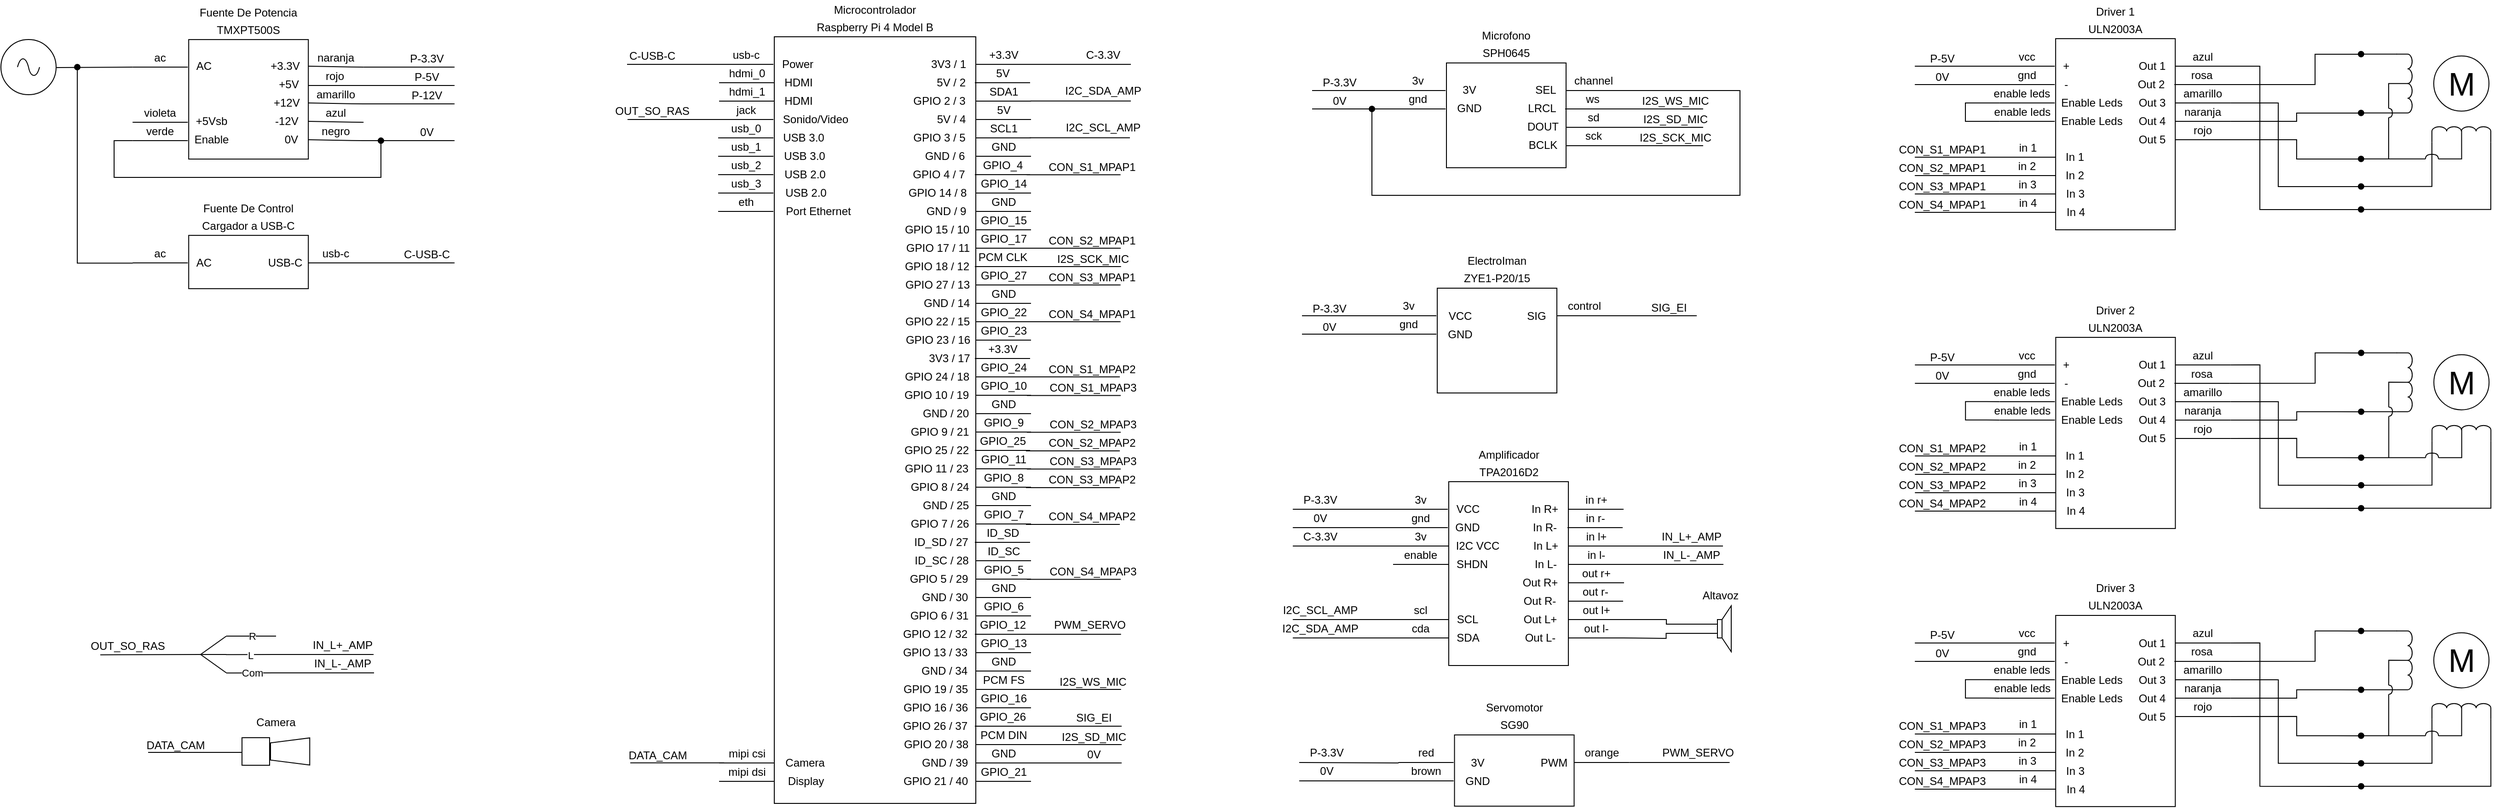 <mxfile version="27.0.9">
  <diagram name="Page-1" id="099fd60b-425b-db50-ffb0-6b813814b670">
    <mxGraphModel grid="1" page="1" gridSize="10" guides="1" tooltips="1" connect="1" arrows="1" fold="1" pageScale="1" pageWidth="850" pageHeight="1100" background="none" math="0" shadow="0">
      <root>
        <mxCell id="0" />
        <mxCell id="1" parent="0" />
        <mxCell id="IfmHjTymm6aVIs2YMKbh-137" value="" style="rounded=0;whiteSpace=wrap;html=1;" vertex="1" parent="1">
          <mxGeometry x="-284.91" y="1801.05" width="130" height="130" as="geometry" />
        </mxCell>
        <mxCell id="IfmHjTymm6aVIs2YMKbh-138" value="TMXPT500S" style="text;html=1;align=center;verticalAlign=middle;whiteSpace=wrap;rounded=0;" vertex="1" parent="1">
          <mxGeometry x="-284.91" y="1781.05" width="130" height="19" as="geometry" />
        </mxCell>
        <mxCell id="IfmHjTymm6aVIs2YMKbh-139" value="Fuente De Potencia" style="text;html=1;align=center;verticalAlign=middle;whiteSpace=wrap;rounded=0;" vertex="1" parent="1">
          <mxGeometry x="-284.91" y="1761.05" width="130" height="21" as="geometry" />
        </mxCell>
        <mxCell id="IfmHjTymm6aVIs2YMKbh-140" value="+3.3V" style="text;html=1;align=center;verticalAlign=middle;whiteSpace=wrap;rounded=0;" vertex="1" parent="1">
          <mxGeometry x="-204.91" y="1820.05" width="50" height="20" as="geometry" />
        </mxCell>
        <mxCell id="IfmHjTymm6aVIs2YMKbh-141" value="" style="endArrow=none;html=1;rounded=0;curved=1;exitX=1;exitY=0.5;exitDx=0;exitDy=0;" edge="1" parent="1" source="IfmHjTymm6aVIs2YMKbh-140">
          <mxGeometry width="50" height="50" relative="1" as="geometry">
            <mxPoint x="-244.91" y="1861.05" as="sourcePoint" />
            <mxPoint x="-94.91" y="1831.05" as="targetPoint" />
          </mxGeometry>
        </mxCell>
        <mxCell id="IfmHjTymm6aVIs2YMKbh-142" value="naranja" style="text;html=1;align=center;verticalAlign=middle;whiteSpace=wrap;rounded=0;" vertex="1" parent="1">
          <mxGeometry x="-154.91" y="1811.05" width="60" height="19" as="geometry" />
        </mxCell>
        <mxCell id="IfmHjTymm6aVIs2YMKbh-143" value="&amp;nbsp;&amp;nbsp; +5V" style="text;html=1;align=center;verticalAlign=middle;whiteSpace=wrap;rounded=0;" vertex="1" parent="1">
          <mxGeometry x="-205.91" y="1840.05" width="50" height="20" as="geometry" />
        </mxCell>
        <mxCell id="IfmHjTymm6aVIs2YMKbh-144" value="" style="endArrow=none;html=1;rounded=0;curved=1;exitX=1;exitY=0.5;exitDx=0;exitDy=0;" edge="1" parent="1">
          <mxGeometry width="50" height="50" relative="1" as="geometry">
            <mxPoint x="-154.91" y="1851.05" as="sourcePoint" />
            <mxPoint x="-94.91" y="1851.05" as="targetPoint" />
          </mxGeometry>
        </mxCell>
        <mxCell id="IfmHjTymm6aVIs2YMKbh-145" value="rojo" style="text;html=1;align=center;verticalAlign=middle;whiteSpace=wrap;rounded=0;" vertex="1" parent="1">
          <mxGeometry x="-155.91" y="1831.05" width="60" height="19" as="geometry" />
        </mxCell>
        <mxCell id="IfmHjTymm6aVIs2YMKbh-146" value="&amp;nbsp;+12V" style="text;html=1;align=center;verticalAlign=middle;whiteSpace=wrap;rounded=0;" vertex="1" parent="1">
          <mxGeometry x="-204.91" y="1860.05" width="50" height="20" as="geometry" />
        </mxCell>
        <mxCell id="IfmHjTymm6aVIs2YMKbh-147" value="" style="endArrow=none;html=1;rounded=0;curved=1;exitX=1;exitY=0.5;exitDx=0;exitDy=0;" edge="1" parent="1" source="IfmHjTymm6aVIs2YMKbh-146">
          <mxGeometry width="50" height="50" relative="1" as="geometry">
            <mxPoint x="-244.91" y="1901.05" as="sourcePoint" />
            <mxPoint x="-94.91" y="1871.05" as="targetPoint" />
          </mxGeometry>
        </mxCell>
        <mxCell id="IfmHjTymm6aVIs2YMKbh-148" value="amarillo" style="text;html=1;align=center;verticalAlign=middle;whiteSpace=wrap;rounded=0;" vertex="1" parent="1">
          <mxGeometry x="-154.91" y="1851.05" width="60" height="19" as="geometry" />
        </mxCell>
        <mxCell id="IfmHjTymm6aVIs2YMKbh-149" value="&amp;nbsp;-12V" style="text;html=1;align=center;verticalAlign=middle;whiteSpace=wrap;rounded=0;" vertex="1" parent="1">
          <mxGeometry x="-204.91" y="1880.05" width="50" height="20" as="geometry" />
        </mxCell>
        <mxCell id="IfmHjTymm6aVIs2YMKbh-150" value="" style="endArrow=none;html=1;rounded=0;curved=1;exitX=1;exitY=0.5;exitDx=0;exitDy=0;" edge="1" parent="1" source="IfmHjTymm6aVIs2YMKbh-149">
          <mxGeometry width="50" height="50" relative="1" as="geometry">
            <mxPoint x="-244.91" y="1921.05" as="sourcePoint" />
            <mxPoint x="-94.91" y="1891.05" as="targetPoint" />
          </mxGeometry>
        </mxCell>
        <mxCell id="IfmHjTymm6aVIs2YMKbh-151" value="azul" style="text;html=1;align=center;verticalAlign=middle;whiteSpace=wrap;rounded=0;" vertex="1" parent="1">
          <mxGeometry x="-154.91" y="1871.05" width="60" height="19" as="geometry" />
        </mxCell>
        <mxCell id="IfmHjTymm6aVIs2YMKbh-152" value="AC&amp;nbsp;&amp;nbsp;&amp;nbsp;&amp;nbsp;&amp;nbsp; " style="text;html=1;align=center;verticalAlign=middle;whiteSpace=wrap;rounded=0;" vertex="1" parent="1">
          <mxGeometry x="-284.91" y="1820.05" width="50" height="20" as="geometry" />
        </mxCell>
        <mxCell id="IfmHjTymm6aVIs2YMKbh-153" value="" style="endArrow=none;html=1;rounded=0;curved=1;exitX=1;exitY=0.5;exitDx=0;exitDy=0;" edge="1" parent="1">
          <mxGeometry width="50" height="50" relative="1" as="geometry">
            <mxPoint x="-345.91" y="1831.05" as="sourcePoint" />
            <mxPoint x="-285.91" y="1831.05" as="targetPoint" />
          </mxGeometry>
        </mxCell>
        <mxCell id="IfmHjTymm6aVIs2YMKbh-154" value="ac" style="text;html=1;align=center;verticalAlign=middle;whiteSpace=wrap;rounded=0;" vertex="1" parent="1">
          <mxGeometry x="-345.91" y="1811.05" width="60" height="19" as="geometry" />
        </mxCell>
        <mxCell id="IfmHjTymm6aVIs2YMKbh-155" value="&amp;nbsp;&amp;nbsp;&amp;nbsp; 0V" style="text;html=1;align=center;verticalAlign=middle;whiteSpace=wrap;rounded=0;" vertex="1" parent="1">
          <mxGeometry x="-204.91" y="1900.05" width="50" height="20" as="geometry" />
        </mxCell>
        <mxCell id="IfmHjTymm6aVIs2YMKbh-156" value="" style="endArrow=none;html=1;rounded=0;curved=1;exitX=1;exitY=0.5;exitDx=0;exitDy=0;" edge="1" parent="1" source="IfmHjTymm6aVIs2YMKbh-155">
          <mxGeometry width="50" height="50" relative="1" as="geometry">
            <mxPoint x="-244.91" y="1941.05" as="sourcePoint" />
            <mxPoint x="-94.91" y="1911.05" as="targetPoint" />
          </mxGeometry>
        </mxCell>
        <mxCell id="IfmHjTymm6aVIs2YMKbh-157" value="negro" style="text;html=1;align=center;verticalAlign=middle;whiteSpace=wrap;rounded=0;" vertex="1" parent="1">
          <mxGeometry x="-154.91" y="1891.05" width="60" height="19" as="geometry" />
        </mxCell>
        <mxCell id="IfmHjTymm6aVIs2YMKbh-158" value="+5Vsb" style="text;html=1;align=center;verticalAlign=middle;whiteSpace=wrap;rounded=0;" vertex="1" parent="1">
          <mxGeometry x="-284.91" y="1880.05" width="50" height="20" as="geometry" />
        </mxCell>
        <mxCell id="IfmHjTymm6aVIs2YMKbh-159" value="" style="endArrow=none;html=1;rounded=0;curved=1;exitX=1;exitY=0.5;exitDx=0;exitDy=0;" edge="1" parent="1">
          <mxGeometry width="50" height="50" relative="1" as="geometry">
            <mxPoint x="-345.91" y="1891.05" as="sourcePoint" />
            <mxPoint x="-285.91" y="1891.05" as="targetPoint" />
          </mxGeometry>
        </mxCell>
        <mxCell id="IfmHjTymm6aVIs2YMKbh-160" value="violeta" style="text;html=1;align=center;verticalAlign=middle;whiteSpace=wrap;rounded=0;" vertex="1" parent="1">
          <mxGeometry x="-345.91" y="1871.05" width="60" height="19" as="geometry" />
        </mxCell>
        <mxCell id="IfmHjTymm6aVIs2YMKbh-161" value="Enable" style="text;html=1;align=center;verticalAlign=middle;whiteSpace=wrap;rounded=0;" vertex="1" parent="1">
          <mxGeometry x="-284.91" y="1900.05" width="50" height="20" as="geometry" />
        </mxCell>
        <mxCell id="IfmHjTymm6aVIs2YMKbh-162" value="" style="endArrow=none;html=1;rounded=0;curved=1;exitX=1;exitY=0.5;exitDx=0;exitDy=0;" edge="1" parent="1">
          <mxGeometry width="50" height="50" relative="1" as="geometry">
            <mxPoint x="-345.91" y="1911.05" as="sourcePoint" />
            <mxPoint x="-285.91" y="1911.05" as="targetPoint" />
          </mxGeometry>
        </mxCell>
        <mxCell id="IfmHjTymm6aVIs2YMKbh-163" value="verde" style="text;html=1;align=center;verticalAlign=middle;whiteSpace=wrap;rounded=0;" vertex="1" parent="1">
          <mxGeometry x="-345.91" y="1891.05" width="60" height="19" as="geometry" />
        </mxCell>
        <mxCell id="IfmHjTymm6aVIs2YMKbh-164" value="" style="rounded=0;whiteSpace=wrap;html=1;" vertex="1" parent="1">
          <mxGeometry x="-284.91" y="2014.05" width="130" height="58" as="geometry" />
        </mxCell>
        <mxCell id="IfmHjTymm6aVIs2YMKbh-165" value="Cargador a USB-C" style="text;html=1;align=center;verticalAlign=middle;whiteSpace=wrap;rounded=0;" vertex="1" parent="1">
          <mxGeometry x="-284.91" y="1994.05" width="130" height="19" as="geometry" />
        </mxCell>
        <mxCell id="IfmHjTymm6aVIs2YMKbh-166" value="Fuente De Control" style="text;html=1;align=center;verticalAlign=middle;whiteSpace=wrap;rounded=0;" vertex="1" parent="1">
          <mxGeometry x="-284.91" y="1974.05" width="130" height="21" as="geometry" />
        </mxCell>
        <mxCell id="IfmHjTymm6aVIs2YMKbh-167" value="USB-C" style="text;html=1;align=center;verticalAlign=middle;whiteSpace=wrap;rounded=0;" vertex="1" parent="1">
          <mxGeometry x="-204.91" y="2034.05" width="50" height="20" as="geometry" />
        </mxCell>
        <mxCell id="IfmHjTymm6aVIs2YMKbh-168" value="" style="endArrow=none;html=1;rounded=0;curved=1;exitX=1;exitY=0.5;exitDx=0;exitDy=0;" edge="1" parent="1" source="IfmHjTymm6aVIs2YMKbh-167">
          <mxGeometry width="50" height="50" relative="1" as="geometry">
            <mxPoint x="-244.91" y="2074.05" as="sourcePoint" />
            <mxPoint x="-94.91" y="2044.05" as="targetPoint" />
          </mxGeometry>
        </mxCell>
        <mxCell id="IfmHjTymm6aVIs2YMKbh-169" value="usb-c" style="text;html=1;align=center;verticalAlign=middle;whiteSpace=wrap;rounded=0;" vertex="1" parent="1">
          <mxGeometry x="-154.91" y="2024.05" width="60" height="19" as="geometry" />
        </mxCell>
        <mxCell id="IfmHjTymm6aVIs2YMKbh-170" value="AC&amp;nbsp;&amp;nbsp;&amp;nbsp;&amp;nbsp;&amp;nbsp; " style="text;html=1;align=center;verticalAlign=middle;whiteSpace=wrap;rounded=0;" vertex="1" parent="1">
          <mxGeometry x="-284.91" y="2034.05" width="50" height="20" as="geometry" />
        </mxCell>
        <mxCell id="IfmHjTymm6aVIs2YMKbh-171" value="" style="endArrow=none;html=1;rounded=0;curved=1;exitX=1;exitY=0.5;exitDx=0;exitDy=0;" edge="1" parent="1">
          <mxGeometry width="50" height="50" relative="1" as="geometry">
            <mxPoint x="-345.91" y="2044.05" as="sourcePoint" />
            <mxPoint x="-285.91" y="2044.05" as="targetPoint" />
          </mxGeometry>
        </mxCell>
        <mxCell id="IfmHjTymm6aVIs2YMKbh-172" value="ac" style="text;html=1;align=center;verticalAlign=middle;whiteSpace=wrap;rounded=0;" vertex="1" parent="1">
          <mxGeometry x="-345.91" y="2024.05" width="60" height="19" as="geometry" />
        </mxCell>
        <mxCell id="IfmHjTymm6aVIs2YMKbh-174" value="" style="endArrow=none;html=1;rounded=0;curved=1;" edge="1" parent="1">
          <mxGeometry width="50" height="50" relative="1" as="geometry">
            <mxPoint x="-96" y="1911.05" as="sourcePoint" />
            <mxPoint x="4" y="1911.05" as="targetPoint" />
          </mxGeometry>
        </mxCell>
        <mxCell id="IfmHjTymm6aVIs2YMKbh-175" value="" style="endArrow=oval;html=1;rounded=0;edgeStyle=orthogonalEdgeStyle;endFill=1;" edge="1" parent="1">
          <mxGeometry width="50" height="50" relative="1" as="geometry">
            <mxPoint x="-346" y="1911.05" as="sourcePoint" />
            <mxPoint x="-76" y="1911.05" as="targetPoint" />
            <Array as="points">
              <mxPoint x="-366" y="1911.05" />
              <mxPoint x="-366" y="1951.05" />
              <mxPoint x="-76" y="1951.05" />
            </Array>
          </mxGeometry>
        </mxCell>
        <mxCell id="IfmHjTymm6aVIs2YMKbh-180" value="" style="endArrow=none;html=1;rounded=0;curved=1;exitX=1;exitY=0.5;exitDx=0;exitDy=0;" edge="1" parent="1">
          <mxGeometry width="50" height="50" relative="1" as="geometry">
            <mxPoint x="-428.5" y="1831.55" as="sourcePoint" />
            <mxPoint x="-346" y="1831.05" as="targetPoint" />
          </mxGeometry>
        </mxCell>
        <mxCell id="IfmHjTymm6aVIs2YMKbh-181" value="" style="endArrow=oval;html=1;rounded=0;edgeStyle=orthogonalEdgeStyle;exitX=0.003;exitY=1.065;exitDx=0;exitDy=0;endFill=1;exitPerimeter=0;" edge="1" parent="1" source="IfmHjTymm6aVIs2YMKbh-172">
          <mxGeometry width="50" height="50" relative="1" as="geometry">
            <mxPoint x="-436" y="2041.05" as="sourcePoint" />
            <mxPoint x="-406" y="1831.05" as="targetPoint" />
            <Array as="points">
              <mxPoint x="-406" y="2044.05" />
              <mxPoint x="-406" y="1831.05" />
            </Array>
          </mxGeometry>
        </mxCell>
        <mxCell id="IfmHjTymm6aVIs2YMKbh-182" value="" style="endArrow=none;html=1;rounded=0;curved=1;" edge="1" parent="1">
          <mxGeometry width="50" height="50" relative="1" as="geometry">
            <mxPoint x="-94.91" y="1831.05" as="sourcePoint" />
            <mxPoint x="4" y="1831.05" as="targetPoint" />
          </mxGeometry>
        </mxCell>
        <mxCell id="IfmHjTymm6aVIs2YMKbh-183" value="" style="endArrow=none;html=1;rounded=0;curved=1;" edge="1" parent="1">
          <mxGeometry width="50" height="50" relative="1" as="geometry">
            <mxPoint x="-96" y="1851.05" as="sourcePoint" />
            <mxPoint x="4" y="1851.05" as="targetPoint" />
          </mxGeometry>
        </mxCell>
        <mxCell id="IfmHjTymm6aVIs2YMKbh-184" value="" style="endArrow=none;html=1;rounded=0;curved=1;" edge="1" parent="1">
          <mxGeometry width="50" height="50" relative="1" as="geometry">
            <mxPoint x="-96" y="1871.05" as="sourcePoint" />
            <mxPoint x="4" y="1871.05" as="targetPoint" />
          </mxGeometry>
        </mxCell>
        <mxCell id="IfmHjTymm6aVIs2YMKbh-185" value="P-3.3V" style="text;html=1;align=center;verticalAlign=middle;whiteSpace=wrap;rounded=0;" vertex="1" parent="1">
          <mxGeometry x="-56" y="1812.05" width="60" height="19" as="geometry" />
        </mxCell>
        <mxCell id="IfmHjTymm6aVIs2YMKbh-186" value="P-5V" style="text;html=1;align=center;verticalAlign=middle;whiteSpace=wrap;rounded=0;" vertex="1" parent="1">
          <mxGeometry x="-56" y="1832.05" width="60" height="19" as="geometry" />
        </mxCell>
        <mxCell id="IfmHjTymm6aVIs2YMKbh-187" value="P-12V" style="text;html=1;align=center;verticalAlign=middle;whiteSpace=wrap;rounded=0;" vertex="1" parent="1">
          <mxGeometry x="-56" y="1852.05" width="60" height="19" as="geometry" />
        </mxCell>
        <mxCell id="IfmHjTymm6aVIs2YMKbh-188" value="0V" style="text;html=1;align=center;verticalAlign=middle;whiteSpace=wrap;rounded=0;" vertex="1" parent="1">
          <mxGeometry x="-56" y="1892.05" width="60" height="19" as="geometry" />
        </mxCell>
        <mxCell id="IfmHjTymm6aVIs2YMKbh-191" value="" style="endArrow=none;html=1;rounded=0;curved=1;" edge="1" parent="1">
          <mxGeometry width="50" height="50" relative="1" as="geometry">
            <mxPoint x="-96" y="2044.05" as="sourcePoint" />
            <mxPoint x="4" y="2044.05" as="targetPoint" />
          </mxGeometry>
        </mxCell>
        <mxCell id="IfmHjTymm6aVIs2YMKbh-192" value="C-USB-C" style="text;html=1;align=center;verticalAlign=middle;whiteSpace=wrap;rounded=0;" vertex="1" parent="1">
          <mxGeometry x="-56" y="2025.05" width="60" height="19" as="geometry" />
        </mxCell>
        <mxCell id="IfmHjTymm6aVIs2YMKbh-193" value="" style="pointerEvents=1;verticalLabelPosition=bottom;shadow=0;dashed=0;align=center;html=1;verticalAlign=top;shape=mxgraph.electrical.signal_sources.source;aspect=fixed;points=[[0.5,0,0],[1,0.5,0],[0.5,1,0],[0,0.5,0]];elSignalType=ac;" vertex="1" parent="1">
          <mxGeometry x="-489" y="1801.05" width="60" height="60" as="geometry" />
        </mxCell>
        <mxCell id="zqToWsg8rd-0lNIcyuHu-190" value="" style="rounded=0;whiteSpace=wrap;html=1;" vertex="1" parent="1">
          <mxGeometry x="351.5" y="1798" width="219" height="834" as="geometry" />
        </mxCell>
        <mxCell id="zqToWsg8rd-0lNIcyuHu-191" value="Raspberry Pi 4 Model B " style="text;html=1;align=center;verticalAlign=middle;whiteSpace=wrap;rounded=0;" vertex="1" parent="1">
          <mxGeometry x="350.5" y="1778" width="220" height="19" as="geometry" />
        </mxCell>
        <mxCell id="zqToWsg8rd-0lNIcyuHu-192" value="Microcontrolador " style="text;html=1;align=center;verticalAlign=middle;whiteSpace=wrap;rounded=0;" vertex="1" parent="1">
          <mxGeometry x="350.5" y="1758" width="220" height="21" as="geometry" />
        </mxCell>
        <mxCell id="zqToWsg8rd-0lNIcyuHu-193" value="3V3 / 1" style="text;html=1;align=center;verticalAlign=middle;whiteSpace=wrap;rounded=0;" vertex="1" parent="1">
          <mxGeometry x="510.5" y="1818" width="60" height="20" as="geometry" />
        </mxCell>
        <mxCell id="zqToWsg8rd-0lNIcyuHu-194" value="" style="endArrow=none;html=1;rounded=0;curved=1;exitX=1;exitY=0.5;exitDx=0;exitDy=0;" edge="1" parent="1" source="zqToWsg8rd-0lNIcyuHu-193">
          <mxGeometry width="50" height="50" relative="1" as="geometry">
            <mxPoint x="480.5" y="1858" as="sourcePoint" />
            <mxPoint x="630.5" y="1828" as="targetPoint" />
          </mxGeometry>
        </mxCell>
        <mxCell id="zqToWsg8rd-0lNIcyuHu-195" value="+3.3V" style="text;html=1;align=center;verticalAlign=middle;whiteSpace=wrap;rounded=0;" vertex="1" parent="1">
          <mxGeometry x="570.5" y="1808" width="60" height="19" as="geometry" />
        </mxCell>
        <mxCell id="zqToWsg8rd-0lNIcyuHu-196" value="&amp;nbsp; 5V / 2" style="text;html=1;align=center;verticalAlign=middle;whiteSpace=wrap;rounded=0;" vertex="1" parent="1">
          <mxGeometry x="510.5" y="1838" width="59" height="20" as="geometry" />
        </mxCell>
        <mxCell id="zqToWsg8rd-0lNIcyuHu-197" value="" style="endArrow=none;html=1;rounded=0;curved=1;exitX=1;exitY=0.5;exitDx=0;exitDy=0;" edge="1" parent="1" source="zqToWsg8rd-0lNIcyuHu-196">
          <mxGeometry width="50" height="50" relative="1" as="geometry">
            <mxPoint x="479.5" y="1878" as="sourcePoint" />
            <mxPoint x="629.5" y="1848" as="targetPoint" />
          </mxGeometry>
        </mxCell>
        <mxCell id="zqToWsg8rd-0lNIcyuHu-198" value="5V" style="text;html=1;align=center;verticalAlign=middle;whiteSpace=wrap;rounded=0;" vertex="1" parent="1">
          <mxGeometry x="569.5" y="1828" width="60" height="19" as="geometry" />
        </mxCell>
        <mxCell id="zqToWsg8rd-0lNIcyuHu-199" value="GPIO 2 / 3" style="text;html=1;align=center;verticalAlign=middle;whiteSpace=wrap;rounded=0;" vertex="1" parent="1">
          <mxGeometry x="490.5" y="1858" width="80" height="20" as="geometry" />
        </mxCell>
        <mxCell id="zqToWsg8rd-0lNIcyuHu-200" value="" style="endArrow=none;html=1;rounded=0;curved=1;exitX=1;exitY=0.5;exitDx=0;exitDy=0;" edge="1" parent="1" source="zqToWsg8rd-0lNIcyuHu-199">
          <mxGeometry width="50" height="50" relative="1" as="geometry">
            <mxPoint x="480.5" y="1898" as="sourcePoint" />
            <mxPoint x="630.5" y="1868" as="targetPoint" />
          </mxGeometry>
        </mxCell>
        <mxCell id="zqToWsg8rd-0lNIcyuHu-201" value="SDA1" style="text;html=1;align=center;verticalAlign=middle;whiteSpace=wrap;rounded=0;" vertex="1" parent="1">
          <mxGeometry x="570.5" y="1848" width="60" height="19" as="geometry" />
        </mxCell>
        <mxCell id="zqToWsg8rd-0lNIcyuHu-202" value="5V / 4" style="text;html=1;align=center;verticalAlign=middle;whiteSpace=wrap;rounded=0;" vertex="1" parent="1">
          <mxGeometry x="516.5" y="1878" width="54" height="20" as="geometry" />
        </mxCell>
        <mxCell id="zqToWsg8rd-0lNIcyuHu-203" value="" style="endArrow=none;html=1;rounded=0;curved=1;exitX=1;exitY=0.5;exitDx=0;exitDy=0;" edge="1" parent="1" source="zqToWsg8rd-0lNIcyuHu-202">
          <mxGeometry width="50" height="50" relative="1" as="geometry">
            <mxPoint x="480.5" y="1918" as="sourcePoint" />
            <mxPoint x="630.5" y="1888" as="targetPoint" />
          </mxGeometry>
        </mxCell>
        <mxCell id="zqToWsg8rd-0lNIcyuHu-204" value="5V" style="text;html=1;align=center;verticalAlign=middle;whiteSpace=wrap;rounded=0;" vertex="1" parent="1">
          <mxGeometry x="570.5" y="1868" width="60" height="19" as="geometry" />
        </mxCell>
        <mxCell id="zqToWsg8rd-0lNIcyuHu-205" value="Power" style="text;html=1;align=center;verticalAlign=middle;whiteSpace=wrap;rounded=0;" vertex="1" parent="1">
          <mxGeometry x="351.5" y="1818" width="50" height="20" as="geometry" />
        </mxCell>
        <mxCell id="zqToWsg8rd-0lNIcyuHu-206" value="" style="endArrow=none;html=1;rounded=0;curved=1;exitX=1;exitY=0.5;exitDx=0;exitDy=0;" edge="1" parent="1">
          <mxGeometry width="50" height="50" relative="1" as="geometry">
            <mxPoint x="290.5" y="1828" as="sourcePoint" />
            <mxPoint x="350.5" y="1828" as="targetPoint" />
          </mxGeometry>
        </mxCell>
        <mxCell id="zqToWsg8rd-0lNIcyuHu-207" value="usb-c" style="text;html=1;align=center;verticalAlign=middle;whiteSpace=wrap;rounded=0;" vertex="1" parent="1">
          <mxGeometry x="290.5" y="1808" width="60" height="19" as="geometry" />
        </mxCell>
        <mxCell id="zqToWsg8rd-0lNIcyuHu-208" value="GPIO 3 / 5" style="text;html=1;align=center;verticalAlign=middle;whiteSpace=wrap;rounded=0;" vertex="1" parent="1">
          <mxGeometry x="490.5" y="1898" width="80" height="20" as="geometry" />
        </mxCell>
        <mxCell id="zqToWsg8rd-0lNIcyuHu-209" value="" style="endArrow=none;html=1;rounded=0;curved=1;exitX=1;exitY=0.5;exitDx=0;exitDy=0;" edge="1" parent="1" source="zqToWsg8rd-0lNIcyuHu-208">
          <mxGeometry width="50" height="50" relative="1" as="geometry">
            <mxPoint x="480.5" y="1938" as="sourcePoint" />
            <mxPoint x="630.5" y="1908" as="targetPoint" />
          </mxGeometry>
        </mxCell>
        <mxCell id="zqToWsg8rd-0lNIcyuHu-210" value="SCL1" style="text;html=1;align=center;verticalAlign=middle;whiteSpace=wrap;rounded=0;" vertex="1" parent="1">
          <mxGeometry x="570.5" y="1888" width="60" height="19" as="geometry" />
        </mxCell>
        <mxCell id="zqToWsg8rd-0lNIcyuHu-211" value="&lt;span lang=&quot;es&quot; class=&quot;HwtZe&quot;&gt;&lt;span class=&quot;jCAhz ChMk0b&quot;&gt;&lt;span class=&quot;ryNqvb&quot;&gt;Sonido/Video&lt;/span&gt;&lt;/span&gt;&lt;/span&gt;" style="text;html=1;align=center;verticalAlign=middle;whiteSpace=wrap;rounded=0;" vertex="1" parent="1">
          <mxGeometry x="351.5" y="1878" width="89" height="20" as="geometry" />
        </mxCell>
        <mxCell id="zqToWsg8rd-0lNIcyuHu-212" value="" style="endArrow=none;html=1;rounded=0;curved=1;exitX=1;exitY=0.5;exitDx=0;exitDy=0;" edge="1" parent="1">
          <mxGeometry width="50" height="50" relative="1" as="geometry">
            <mxPoint x="290.5" y="1888" as="sourcePoint" />
            <mxPoint x="350.5" y="1888" as="targetPoint" />
          </mxGeometry>
        </mxCell>
        <mxCell id="zqToWsg8rd-0lNIcyuHu-213" value="jack" style="text;html=1;align=center;verticalAlign=middle;whiteSpace=wrap;rounded=0;" vertex="1" parent="1">
          <mxGeometry x="290.5" y="1868" width="60" height="19" as="geometry" />
        </mxCell>
        <mxCell id="zqToWsg8rd-0lNIcyuHu-214" value="USB 3.0" style="text;html=1;align=center;verticalAlign=middle;whiteSpace=wrap;rounded=0;" vertex="1" parent="1">
          <mxGeometry x="351.5" y="1898" width="63" height="20" as="geometry" />
        </mxCell>
        <mxCell id="zqToWsg8rd-0lNIcyuHu-215" value="" style="endArrow=none;html=1;rounded=0;curved=1;exitX=1;exitY=0.5;exitDx=0;exitDy=0;" edge="1" parent="1">
          <mxGeometry width="50" height="50" relative="1" as="geometry">
            <mxPoint x="290.5" y="1908" as="sourcePoint" />
            <mxPoint x="350.5" y="1908" as="targetPoint" />
          </mxGeometry>
        </mxCell>
        <mxCell id="zqToWsg8rd-0lNIcyuHu-216" value="usb_0" style="text;html=1;align=center;verticalAlign=middle;whiteSpace=wrap;rounded=0;" vertex="1" parent="1">
          <mxGeometry x="290.5" y="1888" width="60" height="19" as="geometry" />
        </mxCell>
        <mxCell id="zqToWsg8rd-0lNIcyuHu-217" value="HDMI" style="text;html=1;align=center;verticalAlign=middle;whiteSpace=wrap;rounded=0;" vertex="1" parent="1">
          <mxGeometry x="352.5" y="1838" width="50" height="20" as="geometry" />
        </mxCell>
        <mxCell id="zqToWsg8rd-0lNIcyuHu-218" value="" style="endArrow=none;html=1;rounded=0;curved=1;exitX=1;exitY=0.5;exitDx=0;exitDy=0;" edge="1" parent="1">
          <mxGeometry width="50" height="50" relative="1" as="geometry">
            <mxPoint x="291.5" y="1848" as="sourcePoint" />
            <mxPoint x="351.5" y="1848" as="targetPoint" />
          </mxGeometry>
        </mxCell>
        <mxCell id="zqToWsg8rd-0lNIcyuHu-219" value="hdmi_0" style="text;html=1;align=center;verticalAlign=middle;whiteSpace=wrap;rounded=0;" vertex="1" parent="1">
          <mxGeometry x="291.5" y="1828" width="60" height="19" as="geometry" />
        </mxCell>
        <mxCell id="zqToWsg8rd-0lNIcyuHu-220" value="HDMI" style="text;html=1;align=center;verticalAlign=middle;whiteSpace=wrap;rounded=0;" vertex="1" parent="1">
          <mxGeometry x="352.5" y="1858" width="50" height="20" as="geometry" />
        </mxCell>
        <mxCell id="zqToWsg8rd-0lNIcyuHu-221" value="" style="endArrow=none;html=1;rounded=0;curved=1;exitX=1;exitY=0.5;exitDx=0;exitDy=0;" edge="1" parent="1">
          <mxGeometry width="50" height="50" relative="1" as="geometry">
            <mxPoint x="291.5" y="1868" as="sourcePoint" />
            <mxPoint x="351.5" y="1868" as="targetPoint" />
          </mxGeometry>
        </mxCell>
        <mxCell id="zqToWsg8rd-0lNIcyuHu-222" value="hdmi_1" style="text;html=1;align=center;verticalAlign=middle;whiteSpace=wrap;rounded=0;" vertex="1" parent="1">
          <mxGeometry x="291.5" y="1848" width="60" height="19" as="geometry" />
        </mxCell>
        <mxCell id="zqToWsg8rd-0lNIcyuHu-223" value="USB 3.0" style="text;html=1;align=center;verticalAlign=middle;whiteSpace=wrap;rounded=0;" vertex="1" parent="1">
          <mxGeometry x="351.5" y="1918" width="65" height="20" as="geometry" />
        </mxCell>
        <mxCell id="zqToWsg8rd-0lNIcyuHu-224" value="" style="endArrow=none;html=1;rounded=0;curved=1;exitX=1;exitY=0.5;exitDx=0;exitDy=0;" edge="1" parent="1">
          <mxGeometry width="50" height="50" relative="1" as="geometry">
            <mxPoint x="290.5" y="1928" as="sourcePoint" />
            <mxPoint x="350.5" y="1928" as="targetPoint" />
          </mxGeometry>
        </mxCell>
        <mxCell id="zqToWsg8rd-0lNIcyuHu-225" value="usb_1" style="text;html=1;align=center;verticalAlign=middle;whiteSpace=wrap;rounded=0;" vertex="1" parent="1">
          <mxGeometry x="290.5" y="1908" width="60" height="19" as="geometry" />
        </mxCell>
        <mxCell id="zqToWsg8rd-0lNIcyuHu-226" value="USB 2.0" style="text;html=1;align=center;verticalAlign=middle;whiteSpace=wrap;rounded=0;" vertex="1" parent="1">
          <mxGeometry x="351.5" y="1938" width="66" height="20" as="geometry" />
        </mxCell>
        <mxCell id="zqToWsg8rd-0lNIcyuHu-227" value="" style="endArrow=none;html=1;rounded=0;curved=1;exitX=1;exitY=0.5;exitDx=0;exitDy=0;" edge="1" parent="1">
          <mxGeometry width="50" height="50" relative="1" as="geometry">
            <mxPoint x="290.5" y="1948" as="sourcePoint" />
            <mxPoint x="350.5" y="1948" as="targetPoint" />
          </mxGeometry>
        </mxCell>
        <mxCell id="zqToWsg8rd-0lNIcyuHu-228" value="usb_2" style="text;html=1;align=center;verticalAlign=middle;whiteSpace=wrap;rounded=0;" vertex="1" parent="1">
          <mxGeometry x="290.5" y="1928" width="60" height="19" as="geometry" />
        </mxCell>
        <mxCell id="zqToWsg8rd-0lNIcyuHu-229" value="USB 2.0" style="text;html=1;align=center;verticalAlign=middle;whiteSpace=wrap;rounded=0;" vertex="1" parent="1">
          <mxGeometry x="351.5" y="1958" width="68" height="20" as="geometry" />
        </mxCell>
        <mxCell id="zqToWsg8rd-0lNIcyuHu-230" value="" style="endArrow=none;html=1;rounded=0;curved=1;exitX=1;exitY=0.5;exitDx=0;exitDy=0;" edge="1" parent="1">
          <mxGeometry width="50" height="50" relative="1" as="geometry">
            <mxPoint x="290.5" y="1968" as="sourcePoint" />
            <mxPoint x="350.5" y="1968" as="targetPoint" />
          </mxGeometry>
        </mxCell>
        <mxCell id="zqToWsg8rd-0lNIcyuHu-231" value="usb_3" style="text;html=1;align=center;verticalAlign=middle;whiteSpace=wrap;rounded=0;" vertex="1" parent="1">
          <mxGeometry x="290.5" y="1948" width="60" height="19" as="geometry" />
        </mxCell>
        <mxCell id="zqToWsg8rd-0lNIcyuHu-232" value="Port Ethernet" style="text;html=1;align=center;verticalAlign=middle;whiteSpace=wrap;rounded=0;" vertex="1" parent="1">
          <mxGeometry x="351.5" y="1978" width="95" height="20" as="geometry" />
        </mxCell>
        <mxCell id="zqToWsg8rd-0lNIcyuHu-233" value="" style="endArrow=none;html=1;rounded=0;curved=1;exitX=1;exitY=0.5;exitDx=0;exitDy=0;" edge="1" parent="1">
          <mxGeometry width="50" height="50" relative="1" as="geometry">
            <mxPoint x="290.5" y="1988" as="sourcePoint" />
            <mxPoint x="350.5" y="1988" as="targetPoint" />
          </mxGeometry>
        </mxCell>
        <mxCell id="zqToWsg8rd-0lNIcyuHu-234" value="eth" style="text;html=1;align=center;verticalAlign=middle;whiteSpace=wrap;rounded=0;" vertex="1" parent="1">
          <mxGeometry x="290.5" y="1968" width="60" height="19" as="geometry" />
        </mxCell>
        <mxCell id="zqToWsg8rd-0lNIcyuHu-235" value="GND / 6" style="text;html=1;align=center;verticalAlign=middle;whiteSpace=wrap;rounded=0;" vertex="1" parent="1">
          <mxGeometry x="502.5" y="1918" width="68" height="20" as="geometry" />
        </mxCell>
        <mxCell id="zqToWsg8rd-0lNIcyuHu-236" value="" style="endArrow=none;html=1;rounded=0;curved=1;exitX=1;exitY=0.5;exitDx=0;exitDy=0;" edge="1" parent="1" source="zqToWsg8rd-0lNIcyuHu-235">
          <mxGeometry width="50" height="50" relative="1" as="geometry">
            <mxPoint x="480.5" y="1958" as="sourcePoint" />
            <mxPoint x="630.5" y="1928" as="targetPoint" />
          </mxGeometry>
        </mxCell>
        <mxCell id="zqToWsg8rd-0lNIcyuHu-237" value="GND" style="text;html=1;align=center;verticalAlign=middle;whiteSpace=wrap;rounded=0;" vertex="1" parent="1">
          <mxGeometry x="570.5" y="1908" width="60" height="19" as="geometry" />
        </mxCell>
        <mxCell id="zqToWsg8rd-0lNIcyuHu-238" value="GPIO 4 / 7" style="text;html=1;align=center;verticalAlign=middle;whiteSpace=wrap;rounded=0;" vertex="1" parent="1">
          <mxGeometry x="490.5" y="1938" width="79" height="20" as="geometry" />
        </mxCell>
        <mxCell id="zqToWsg8rd-0lNIcyuHu-239" value="" style="endArrow=none;html=1;rounded=0;curved=1;exitX=1;exitY=0.5;exitDx=0;exitDy=0;" edge="1" parent="1" source="zqToWsg8rd-0lNIcyuHu-238">
          <mxGeometry width="50" height="50" relative="1" as="geometry">
            <mxPoint x="479.5" y="1978" as="sourcePoint" />
            <mxPoint x="629.5" y="1948" as="targetPoint" />
          </mxGeometry>
        </mxCell>
        <mxCell id="zqToWsg8rd-0lNIcyuHu-240" value="GPIO_4" style="text;html=1;align=center;verticalAlign=middle;whiteSpace=wrap;rounded=0;" vertex="1" parent="1">
          <mxGeometry x="569.5" y="1928" width="60" height="19" as="geometry" />
        </mxCell>
        <mxCell id="zqToWsg8rd-0lNIcyuHu-241" value="GPIO 14 / 8" style="text;html=1;align=center;verticalAlign=middle;whiteSpace=wrap;rounded=0;" vertex="1" parent="1">
          <mxGeometry x="486.5" y="1958" width="84" height="20" as="geometry" />
        </mxCell>
        <mxCell id="zqToWsg8rd-0lNIcyuHu-242" value="" style="endArrow=none;html=1;rounded=0;curved=1;exitX=1;exitY=0.5;exitDx=0;exitDy=0;" edge="1" parent="1" source="zqToWsg8rd-0lNIcyuHu-241">
          <mxGeometry width="50" height="50" relative="1" as="geometry">
            <mxPoint x="480.5" y="1998" as="sourcePoint" />
            <mxPoint x="630.5" y="1968" as="targetPoint" />
          </mxGeometry>
        </mxCell>
        <mxCell id="zqToWsg8rd-0lNIcyuHu-243" value="GPIO_14" style="text;html=1;align=center;verticalAlign=middle;whiteSpace=wrap;rounded=0;" vertex="1" parent="1">
          <mxGeometry x="570.5" y="1948" width="60" height="19" as="geometry" />
        </mxCell>
        <mxCell id="zqToWsg8rd-0lNIcyuHu-244" value="GND / 9" style="text;html=1;align=center;verticalAlign=middle;whiteSpace=wrap;rounded=0;" vertex="1" parent="1">
          <mxGeometry x="505.5" y="1978" width="65" height="20" as="geometry" />
        </mxCell>
        <mxCell id="zqToWsg8rd-0lNIcyuHu-245" value="" style="endArrow=none;html=1;rounded=0;curved=1;exitX=1;exitY=0.5;exitDx=0;exitDy=0;" edge="1" parent="1" source="zqToWsg8rd-0lNIcyuHu-244">
          <mxGeometry width="50" height="50" relative="1" as="geometry">
            <mxPoint x="480.5" y="2018" as="sourcePoint" />
            <mxPoint x="630.5" y="1988" as="targetPoint" />
          </mxGeometry>
        </mxCell>
        <mxCell id="zqToWsg8rd-0lNIcyuHu-246" value="GND" style="text;html=1;align=center;verticalAlign=middle;whiteSpace=wrap;rounded=0;" vertex="1" parent="1">
          <mxGeometry x="570.5" y="1968" width="60" height="19" as="geometry" />
        </mxCell>
        <mxCell id="zqToWsg8rd-0lNIcyuHu-247" value="GPIO 15 / 10" style="text;html=1;align=center;verticalAlign=middle;whiteSpace=wrap;rounded=0;" vertex="1" parent="1">
          <mxGeometry x="485.5" y="1998" width="85" height="20" as="geometry" />
        </mxCell>
        <mxCell id="zqToWsg8rd-0lNIcyuHu-248" value="" style="endArrow=none;html=1;rounded=0;curved=1;exitX=1;exitY=0.5;exitDx=0;exitDy=0;" edge="1" parent="1" source="zqToWsg8rd-0lNIcyuHu-247">
          <mxGeometry width="50" height="50" relative="1" as="geometry">
            <mxPoint x="480.5" y="2038" as="sourcePoint" />
            <mxPoint x="630.5" y="2008" as="targetPoint" />
          </mxGeometry>
        </mxCell>
        <mxCell id="zqToWsg8rd-0lNIcyuHu-249" value="GPIO_15" style="text;html=1;align=center;verticalAlign=middle;whiteSpace=wrap;rounded=0;" vertex="1" parent="1">
          <mxGeometry x="570.5" y="1988" width="60" height="19" as="geometry" />
        </mxCell>
        <mxCell id="zqToWsg8rd-0lNIcyuHu-250" value="GPIO 17 / 11" style="text;html=1;align=center;verticalAlign=middle;whiteSpace=wrap;rounded=0;" vertex="1" parent="1">
          <mxGeometry x="487.5" y="2018" width="83" height="20" as="geometry" />
        </mxCell>
        <mxCell id="zqToWsg8rd-0lNIcyuHu-251" value="" style="endArrow=none;html=1;rounded=0;curved=1;exitX=1;exitY=0.5;exitDx=0;exitDy=0;" edge="1" parent="1" source="zqToWsg8rd-0lNIcyuHu-250">
          <mxGeometry width="50" height="50" relative="1" as="geometry">
            <mxPoint x="480.5" y="2058" as="sourcePoint" />
            <mxPoint x="630.5" y="2028" as="targetPoint" />
          </mxGeometry>
        </mxCell>
        <mxCell id="zqToWsg8rd-0lNIcyuHu-252" value="GPIO_17" style="text;html=1;align=center;verticalAlign=middle;whiteSpace=wrap;rounded=0;" vertex="1" parent="1">
          <mxGeometry x="570.5" y="2008" width="60" height="19" as="geometry" />
        </mxCell>
        <mxCell id="zqToWsg8rd-0lNIcyuHu-253" value="GPIO 18 / 12" style="text;html=1;align=center;verticalAlign=middle;whiteSpace=wrap;rounded=0;" vertex="1" parent="1">
          <mxGeometry x="486.5" y="2038" width="83" height="20" as="geometry" />
        </mxCell>
        <mxCell id="zqToWsg8rd-0lNIcyuHu-254" value="" style="endArrow=none;html=1;rounded=0;curved=1;exitX=1;exitY=0.5;exitDx=0;exitDy=0;" edge="1" parent="1" source="zqToWsg8rd-0lNIcyuHu-253">
          <mxGeometry width="50" height="50" relative="1" as="geometry">
            <mxPoint x="479.5" y="2078" as="sourcePoint" />
            <mxPoint x="629.5" y="2048" as="targetPoint" />
          </mxGeometry>
        </mxCell>
        <mxCell id="zqToWsg8rd-0lNIcyuHu-255" value="PCM CLK" style="text;html=1;align=center;verticalAlign=middle;whiteSpace=wrap;rounded=0;" vertex="1" parent="1">
          <mxGeometry x="569.5" y="2028" width="60" height="19" as="geometry" />
        </mxCell>
        <mxCell id="zqToWsg8rd-0lNIcyuHu-256" value="GPIO 27 / 13" style="text;html=1;align=center;verticalAlign=middle;whiteSpace=wrap;rounded=0;" vertex="1" parent="1">
          <mxGeometry x="486.5" y="2058" width="84" height="20" as="geometry" />
        </mxCell>
        <mxCell id="zqToWsg8rd-0lNIcyuHu-257" value="" style="endArrow=none;html=1;rounded=0;curved=1;exitX=1;exitY=0.5;exitDx=0;exitDy=0;" edge="1" parent="1" source="zqToWsg8rd-0lNIcyuHu-256">
          <mxGeometry width="50" height="50" relative="1" as="geometry">
            <mxPoint x="480.5" y="2098" as="sourcePoint" />
            <mxPoint x="630.5" y="2068" as="targetPoint" />
          </mxGeometry>
        </mxCell>
        <mxCell id="zqToWsg8rd-0lNIcyuHu-258" value="GPIO_27" style="text;html=1;align=center;verticalAlign=middle;whiteSpace=wrap;rounded=0;" vertex="1" parent="1">
          <mxGeometry x="570.5" y="2048" width="60" height="19" as="geometry" />
        </mxCell>
        <mxCell id="zqToWsg8rd-0lNIcyuHu-259" value="GND / 14" style="text;html=1;align=center;verticalAlign=middle;whiteSpace=wrap;rounded=0;" vertex="1" parent="1">
          <mxGeometry x="506.5" y="2078" width="64" height="20" as="geometry" />
        </mxCell>
        <mxCell id="zqToWsg8rd-0lNIcyuHu-260" value="" style="endArrow=none;html=1;rounded=0;curved=1;exitX=1;exitY=0.5;exitDx=0;exitDy=0;" edge="1" parent="1" source="zqToWsg8rd-0lNIcyuHu-259">
          <mxGeometry width="50" height="50" relative="1" as="geometry">
            <mxPoint x="480.5" y="2118" as="sourcePoint" />
            <mxPoint x="630.5" y="2088" as="targetPoint" />
          </mxGeometry>
        </mxCell>
        <mxCell id="zqToWsg8rd-0lNIcyuHu-261" value="GND" style="text;html=1;align=center;verticalAlign=middle;whiteSpace=wrap;rounded=0;" vertex="1" parent="1">
          <mxGeometry x="570.5" y="2068" width="60" height="19" as="geometry" />
        </mxCell>
        <mxCell id="zqToWsg8rd-0lNIcyuHu-262" value="GPIO 22 / 15" style="text;html=1;align=center;verticalAlign=middle;whiteSpace=wrap;rounded=0;" vertex="1" parent="1">
          <mxGeometry x="486.5" y="2098" width="84" height="20" as="geometry" />
        </mxCell>
        <mxCell id="zqToWsg8rd-0lNIcyuHu-263" value="" style="endArrow=none;html=1;rounded=0;curved=1;exitX=1;exitY=0.5;exitDx=0;exitDy=0;" edge="1" parent="1" source="zqToWsg8rd-0lNIcyuHu-262">
          <mxGeometry width="50" height="50" relative="1" as="geometry">
            <mxPoint x="480.5" y="2138" as="sourcePoint" />
            <mxPoint x="630.5" y="2108" as="targetPoint" />
          </mxGeometry>
        </mxCell>
        <mxCell id="zqToWsg8rd-0lNIcyuHu-264" value="GPIO_22" style="text;html=1;align=center;verticalAlign=middle;whiteSpace=wrap;rounded=0;" vertex="1" parent="1">
          <mxGeometry x="570.5" y="2088" width="60" height="19" as="geometry" />
        </mxCell>
        <mxCell id="zqToWsg8rd-0lNIcyuHu-265" value="GPIO 23 / 16" style="text;html=1;align=center;verticalAlign=middle;whiteSpace=wrap;rounded=0;" vertex="1" parent="1">
          <mxGeometry x="487.5" y="2118" width="83" height="20" as="geometry" />
        </mxCell>
        <mxCell id="zqToWsg8rd-0lNIcyuHu-266" value="" style="endArrow=none;html=1;rounded=0;curved=1;exitX=1;exitY=0.5;exitDx=0;exitDy=0;" edge="1" parent="1" source="zqToWsg8rd-0lNIcyuHu-265">
          <mxGeometry width="50" height="50" relative="1" as="geometry">
            <mxPoint x="480.5" y="2158" as="sourcePoint" />
            <mxPoint x="630.5" y="2128" as="targetPoint" />
          </mxGeometry>
        </mxCell>
        <mxCell id="zqToWsg8rd-0lNIcyuHu-267" value="GPIO_23" style="text;html=1;align=center;verticalAlign=middle;whiteSpace=wrap;rounded=0;" vertex="1" parent="1">
          <mxGeometry x="570.5" y="2108" width="60" height="19" as="geometry" />
        </mxCell>
        <mxCell id="zqToWsg8rd-0lNIcyuHu-268" value="3V3 / 17" style="text;html=1;align=center;verticalAlign=middle;whiteSpace=wrap;rounded=0;" vertex="1" parent="1">
          <mxGeometry x="513.5" y="2138" width="56" height="20" as="geometry" />
        </mxCell>
        <mxCell id="zqToWsg8rd-0lNIcyuHu-269" value="" style="endArrow=none;html=1;rounded=0;curved=1;exitX=1;exitY=0.5;exitDx=0;exitDy=0;" edge="1" parent="1" source="zqToWsg8rd-0lNIcyuHu-268">
          <mxGeometry width="50" height="50" relative="1" as="geometry">
            <mxPoint x="479.5" y="2178" as="sourcePoint" />
            <mxPoint x="629.5" y="2148" as="targetPoint" />
          </mxGeometry>
        </mxCell>
        <mxCell id="zqToWsg8rd-0lNIcyuHu-270" value="+3.3V" style="text;html=1;align=center;verticalAlign=middle;whiteSpace=wrap;rounded=0;" vertex="1" parent="1">
          <mxGeometry x="569.5" y="2128" width="60" height="19" as="geometry" />
        </mxCell>
        <mxCell id="zqToWsg8rd-0lNIcyuHu-271" value="GPIO 24 / 18" style="text;html=1;align=center;verticalAlign=middle;whiteSpace=wrap;rounded=0;" vertex="1" parent="1">
          <mxGeometry x="485.5" y="2158" width="85" height="20" as="geometry" />
        </mxCell>
        <mxCell id="zqToWsg8rd-0lNIcyuHu-272" value="" style="endArrow=none;html=1;rounded=0;curved=1;exitX=1;exitY=0.5;exitDx=0;exitDy=0;" edge="1" parent="1" source="zqToWsg8rd-0lNIcyuHu-271">
          <mxGeometry width="50" height="50" relative="1" as="geometry">
            <mxPoint x="480.5" y="2198" as="sourcePoint" />
            <mxPoint x="630.5" y="2168" as="targetPoint" />
          </mxGeometry>
        </mxCell>
        <mxCell id="zqToWsg8rd-0lNIcyuHu-273" value="GPIO_24" style="text;html=1;align=center;verticalAlign=middle;whiteSpace=wrap;rounded=0;" vertex="1" parent="1">
          <mxGeometry x="570.5" y="2148" width="60" height="19" as="geometry" />
        </mxCell>
        <mxCell id="zqToWsg8rd-0lNIcyuHu-274" value="GPIO 10 / 19" style="text;html=1;align=center;verticalAlign=middle;whiteSpace=wrap;rounded=0;" vertex="1" parent="1">
          <mxGeometry x="484.5" y="2178" width="86" height="20" as="geometry" />
        </mxCell>
        <mxCell id="zqToWsg8rd-0lNIcyuHu-275" value="" style="endArrow=none;html=1;rounded=0;curved=1;exitX=1;exitY=0.5;exitDx=0;exitDy=0;" edge="1" parent="1" source="zqToWsg8rd-0lNIcyuHu-274">
          <mxGeometry width="50" height="50" relative="1" as="geometry">
            <mxPoint x="480.5" y="2218" as="sourcePoint" />
            <mxPoint x="630.5" y="2188" as="targetPoint" />
          </mxGeometry>
        </mxCell>
        <mxCell id="zqToWsg8rd-0lNIcyuHu-276" value="GPIO_10" style="text;html=1;align=center;verticalAlign=middle;whiteSpace=wrap;rounded=0;" vertex="1" parent="1">
          <mxGeometry x="570.5" y="2168" width="60" height="19" as="geometry" />
        </mxCell>
        <mxCell id="zqToWsg8rd-0lNIcyuHu-277" value="GND / 20" style="text;html=1;align=center;verticalAlign=middle;whiteSpace=wrap;rounded=0;" vertex="1" parent="1">
          <mxGeometry x="504.5" y="2198" width="66" height="20" as="geometry" />
        </mxCell>
        <mxCell id="zqToWsg8rd-0lNIcyuHu-278" value="" style="endArrow=none;html=1;rounded=0;curved=1;exitX=1;exitY=0.5;exitDx=0;exitDy=0;" edge="1" parent="1" source="zqToWsg8rd-0lNIcyuHu-277">
          <mxGeometry width="50" height="50" relative="1" as="geometry">
            <mxPoint x="480.5" y="2238" as="sourcePoint" />
            <mxPoint x="630.5" y="2208" as="targetPoint" />
          </mxGeometry>
        </mxCell>
        <mxCell id="zqToWsg8rd-0lNIcyuHu-279" value="GND" style="text;html=1;align=center;verticalAlign=middle;whiteSpace=wrap;rounded=0;" vertex="1" parent="1">
          <mxGeometry x="570.5" y="2188" width="60" height="19" as="geometry" />
        </mxCell>
        <mxCell id="zqToWsg8rd-0lNIcyuHu-280" value="GPIO 9 / 21" style="text;html=1;align=center;verticalAlign=middle;whiteSpace=wrap;rounded=0;" vertex="1" parent="1">
          <mxGeometry x="491.5" y="2218" width="79" height="20" as="geometry" />
        </mxCell>
        <mxCell id="zqToWsg8rd-0lNIcyuHu-281" value="" style="endArrow=none;html=1;rounded=0;curved=1;exitX=1;exitY=0.5;exitDx=0;exitDy=0;" edge="1" parent="1" source="zqToWsg8rd-0lNIcyuHu-280">
          <mxGeometry width="50" height="50" relative="1" as="geometry">
            <mxPoint x="480.5" y="2258" as="sourcePoint" />
            <mxPoint x="630.5" y="2228" as="targetPoint" />
          </mxGeometry>
        </mxCell>
        <mxCell id="zqToWsg8rd-0lNIcyuHu-282" value="GPIO_9" style="text;html=1;align=center;verticalAlign=middle;whiteSpace=wrap;rounded=0;" vertex="1" parent="1">
          <mxGeometry x="570.5" y="2208" width="60" height="19" as="geometry" />
        </mxCell>
        <mxCell id="zqToWsg8rd-0lNIcyuHu-283" value="GPIO 25 / 22" style="text;html=1;align=center;verticalAlign=middle;whiteSpace=wrap;rounded=0;" vertex="1" parent="1">
          <mxGeometry x="485.5" y="2238" width="84" height="20" as="geometry" />
        </mxCell>
        <mxCell id="zqToWsg8rd-0lNIcyuHu-284" value="" style="endArrow=none;html=1;rounded=0;curved=1;exitX=1;exitY=0.5;exitDx=0;exitDy=0;" edge="1" parent="1" source="zqToWsg8rd-0lNIcyuHu-283">
          <mxGeometry width="50" height="50" relative="1" as="geometry">
            <mxPoint x="479.5" y="2278" as="sourcePoint" />
            <mxPoint x="629.5" y="2248" as="targetPoint" />
          </mxGeometry>
        </mxCell>
        <mxCell id="zqToWsg8rd-0lNIcyuHu-285" value="GPIO_25" style="text;html=1;align=center;verticalAlign=middle;whiteSpace=wrap;rounded=0;" vertex="1" parent="1">
          <mxGeometry x="569.5" y="2228" width="60" height="19" as="geometry" />
        </mxCell>
        <mxCell id="zqToWsg8rd-0lNIcyuHu-286" value="GPIO 11 / 23" style="text;html=1;align=center;verticalAlign=middle;whiteSpace=wrap;rounded=0;" vertex="1" parent="1">
          <mxGeometry x="484.5" y="2258" width="86" height="20" as="geometry" />
        </mxCell>
        <mxCell id="zqToWsg8rd-0lNIcyuHu-287" value="" style="endArrow=none;html=1;rounded=0;curved=1;exitX=1;exitY=0.5;exitDx=0;exitDy=0;" edge="1" parent="1" source="zqToWsg8rd-0lNIcyuHu-286">
          <mxGeometry width="50" height="50" relative="1" as="geometry">
            <mxPoint x="480.5" y="2298" as="sourcePoint" />
            <mxPoint x="630.5" y="2268" as="targetPoint" />
          </mxGeometry>
        </mxCell>
        <mxCell id="zqToWsg8rd-0lNIcyuHu-288" value="GPIO_11" style="text;html=1;align=center;verticalAlign=middle;whiteSpace=wrap;rounded=0;" vertex="1" parent="1">
          <mxGeometry x="570.5" y="2248" width="60" height="19" as="geometry" />
        </mxCell>
        <mxCell id="zqToWsg8rd-0lNIcyuHu-289" value="GPIO 8 / 24" style="text;html=1;align=center;verticalAlign=middle;whiteSpace=wrap;rounded=0;" vertex="1" parent="1">
          <mxGeometry x="491.5" y="2278" width="79" height="20" as="geometry" />
        </mxCell>
        <mxCell id="zqToWsg8rd-0lNIcyuHu-290" value="" style="endArrow=none;html=1;rounded=0;curved=1;exitX=1;exitY=0.5;exitDx=0;exitDy=0;" edge="1" parent="1" source="zqToWsg8rd-0lNIcyuHu-289">
          <mxGeometry width="50" height="50" relative="1" as="geometry">
            <mxPoint x="480.5" y="2318" as="sourcePoint" />
            <mxPoint x="630.5" y="2288" as="targetPoint" />
          </mxGeometry>
        </mxCell>
        <mxCell id="zqToWsg8rd-0lNIcyuHu-291" value="GPIO_8" style="text;html=1;align=center;verticalAlign=middle;whiteSpace=wrap;rounded=0;" vertex="1" parent="1">
          <mxGeometry x="570.5" y="2268" width="60" height="19" as="geometry" />
        </mxCell>
        <mxCell id="zqToWsg8rd-0lNIcyuHu-292" value="GND / 25" style="text;html=1;align=center;verticalAlign=middle;whiteSpace=wrap;rounded=0;" vertex="1" parent="1">
          <mxGeometry x="504.5" y="2298" width="66" height="20" as="geometry" />
        </mxCell>
        <mxCell id="zqToWsg8rd-0lNIcyuHu-293" value="" style="endArrow=none;html=1;rounded=0;curved=1;exitX=1;exitY=0.5;exitDx=0;exitDy=0;" edge="1" parent="1" source="zqToWsg8rd-0lNIcyuHu-292">
          <mxGeometry width="50" height="50" relative="1" as="geometry">
            <mxPoint x="480.5" y="2338" as="sourcePoint" />
            <mxPoint x="630.5" y="2308" as="targetPoint" />
          </mxGeometry>
        </mxCell>
        <mxCell id="zqToWsg8rd-0lNIcyuHu-294" value="GND" style="text;html=1;align=center;verticalAlign=middle;whiteSpace=wrap;rounded=0;" vertex="1" parent="1">
          <mxGeometry x="570.5" y="2288" width="60" height="19" as="geometry" />
        </mxCell>
        <mxCell id="zqToWsg8rd-0lNIcyuHu-295" value="GPIO 7 / 26" style="text;html=1;align=center;verticalAlign=middle;whiteSpace=wrap;rounded=0;" vertex="1" parent="1">
          <mxGeometry x="491.5" y="2318" width="79" height="20" as="geometry" />
        </mxCell>
        <mxCell id="zqToWsg8rd-0lNIcyuHu-296" value="" style="endArrow=none;html=1;rounded=0;curved=1;exitX=1;exitY=0.5;exitDx=0;exitDy=0;" edge="1" parent="1" source="zqToWsg8rd-0lNIcyuHu-295">
          <mxGeometry width="50" height="50" relative="1" as="geometry">
            <mxPoint x="480.5" y="2358" as="sourcePoint" />
            <mxPoint x="630.5" y="2328" as="targetPoint" />
          </mxGeometry>
        </mxCell>
        <mxCell id="zqToWsg8rd-0lNIcyuHu-297" value="GPIO_7" style="text;html=1;align=center;verticalAlign=middle;whiteSpace=wrap;rounded=0;" vertex="1" parent="1">
          <mxGeometry x="570.5" y="2308" width="60" height="19" as="geometry" />
        </mxCell>
        <mxCell id="zqToWsg8rd-0lNIcyuHu-298" value="ID_SD / 27" style="text;html=1;align=center;verticalAlign=middle;whiteSpace=wrap;rounded=0;" vertex="1" parent="1">
          <mxGeometry x="495.5" y="2338" width="74" height="20" as="geometry" />
        </mxCell>
        <mxCell id="zqToWsg8rd-0lNIcyuHu-299" value="" style="endArrow=none;html=1;rounded=0;curved=1;exitX=1;exitY=0.5;exitDx=0;exitDy=0;" edge="1" parent="1" source="zqToWsg8rd-0lNIcyuHu-298">
          <mxGeometry width="50" height="50" relative="1" as="geometry">
            <mxPoint x="479.5" y="2378" as="sourcePoint" />
            <mxPoint x="629.5" y="2348" as="targetPoint" />
          </mxGeometry>
        </mxCell>
        <mxCell id="zqToWsg8rd-0lNIcyuHu-300" value="ID_SD" style="text;html=1;align=center;verticalAlign=middle;whiteSpace=wrap;rounded=0;" vertex="1" parent="1">
          <mxGeometry x="569.5" y="2328" width="60" height="19" as="geometry" />
        </mxCell>
        <mxCell id="zqToWsg8rd-0lNIcyuHu-301" value="ID_SC / 28" style="text;html=1;align=center;verticalAlign=middle;whiteSpace=wrap;rounded=0;" vertex="1" parent="1">
          <mxGeometry x="495.5" y="2358" width="75" height="20" as="geometry" />
        </mxCell>
        <mxCell id="zqToWsg8rd-0lNIcyuHu-302" value="" style="endArrow=none;html=1;rounded=0;curved=1;exitX=1;exitY=0.5;exitDx=0;exitDy=0;" edge="1" parent="1" source="zqToWsg8rd-0lNIcyuHu-301">
          <mxGeometry width="50" height="50" relative="1" as="geometry">
            <mxPoint x="480.5" y="2398" as="sourcePoint" />
            <mxPoint x="630.5" y="2368" as="targetPoint" />
          </mxGeometry>
        </mxCell>
        <mxCell id="zqToWsg8rd-0lNIcyuHu-303" value="ID_SC" style="text;html=1;align=center;verticalAlign=middle;whiteSpace=wrap;rounded=0;" vertex="1" parent="1">
          <mxGeometry x="570.5" y="2348" width="60" height="19" as="geometry" />
        </mxCell>
        <mxCell id="zqToWsg8rd-0lNIcyuHu-304" value="GPIO 5 / 29" style="text;html=1;align=center;verticalAlign=middle;whiteSpace=wrap;rounded=0;" vertex="1" parent="1">
          <mxGeometry x="489.5" y="2378" width="81" height="20" as="geometry" />
        </mxCell>
        <mxCell id="zqToWsg8rd-0lNIcyuHu-305" value="" style="endArrow=none;html=1;rounded=0;curved=1;exitX=1;exitY=0.5;exitDx=0;exitDy=0;" edge="1" parent="1" source="zqToWsg8rd-0lNIcyuHu-304">
          <mxGeometry width="50" height="50" relative="1" as="geometry">
            <mxPoint x="480.5" y="2418" as="sourcePoint" />
            <mxPoint x="630.5" y="2388" as="targetPoint" />
          </mxGeometry>
        </mxCell>
        <mxCell id="zqToWsg8rd-0lNIcyuHu-306" value="GPIO_5" style="text;html=1;align=center;verticalAlign=middle;whiteSpace=wrap;rounded=0;" vertex="1" parent="1">
          <mxGeometry x="570.5" y="2368" width="60" height="19" as="geometry" />
        </mxCell>
        <mxCell id="zqToWsg8rd-0lNIcyuHu-307" value="GND / 30" style="text;html=1;align=center;verticalAlign=middle;whiteSpace=wrap;rounded=0;" vertex="1" parent="1">
          <mxGeometry x="502.5" y="2398" width="68" height="20" as="geometry" />
        </mxCell>
        <mxCell id="zqToWsg8rd-0lNIcyuHu-308" value="" style="endArrow=none;html=1;rounded=0;curved=1;exitX=1;exitY=0.5;exitDx=0;exitDy=0;" edge="1" parent="1" source="zqToWsg8rd-0lNIcyuHu-307">
          <mxGeometry width="50" height="50" relative="1" as="geometry">
            <mxPoint x="480.5" y="2438" as="sourcePoint" />
            <mxPoint x="630.5" y="2408" as="targetPoint" />
          </mxGeometry>
        </mxCell>
        <mxCell id="zqToWsg8rd-0lNIcyuHu-309" value="GND" style="text;html=1;align=center;verticalAlign=middle;whiteSpace=wrap;rounded=0;" vertex="1" parent="1">
          <mxGeometry x="570.5" y="2388" width="60" height="19" as="geometry" />
        </mxCell>
        <mxCell id="zqToWsg8rd-0lNIcyuHu-310" value="GPIO 6 / 31" style="text;html=1;align=center;verticalAlign=middle;whiteSpace=wrap;rounded=0;" vertex="1" parent="1">
          <mxGeometry x="490.5" y="2418" width="80" height="20" as="geometry" />
        </mxCell>
        <mxCell id="zqToWsg8rd-0lNIcyuHu-311" value="" style="endArrow=none;html=1;rounded=0;curved=1;exitX=1;exitY=0.5;exitDx=0;exitDy=0;" edge="1" parent="1" source="zqToWsg8rd-0lNIcyuHu-310">
          <mxGeometry width="50" height="50" relative="1" as="geometry">
            <mxPoint x="480.5" y="2458" as="sourcePoint" />
            <mxPoint x="630.5" y="2428" as="targetPoint" />
          </mxGeometry>
        </mxCell>
        <mxCell id="zqToWsg8rd-0lNIcyuHu-312" value="GPIO_6" style="text;html=1;align=center;verticalAlign=middle;whiteSpace=wrap;rounded=0;" vertex="1" parent="1">
          <mxGeometry x="570.5" y="2408" width="60" height="19" as="geometry" />
        </mxCell>
        <mxCell id="zqToWsg8rd-0lNIcyuHu-313" value="GPIO 12 / 32" style="text;html=1;align=center;verticalAlign=middle;whiteSpace=wrap;rounded=0;" vertex="1" parent="1">
          <mxGeometry x="482.5" y="2438" width="87" height="20" as="geometry" />
        </mxCell>
        <mxCell id="zqToWsg8rd-0lNIcyuHu-314" value="" style="endArrow=none;html=1;rounded=0;curved=1;exitX=1;exitY=0.5;exitDx=0;exitDy=0;" edge="1" parent="1" source="zqToWsg8rd-0lNIcyuHu-313">
          <mxGeometry width="50" height="50" relative="1" as="geometry">
            <mxPoint x="479.5" y="2478" as="sourcePoint" />
            <mxPoint x="629.5" y="2448" as="targetPoint" />
          </mxGeometry>
        </mxCell>
        <mxCell id="zqToWsg8rd-0lNIcyuHu-315" value="GPIO_12" style="text;html=1;align=center;verticalAlign=middle;whiteSpace=wrap;rounded=0;" vertex="1" parent="1">
          <mxGeometry x="569.5" y="2428" width="60" height="19" as="geometry" />
        </mxCell>
        <mxCell id="zqToWsg8rd-0lNIcyuHu-316" value="GPIO 13 / 33" style="text;html=1;align=center;verticalAlign=middle;whiteSpace=wrap;rounded=0;" vertex="1" parent="1">
          <mxGeometry x="481.5" y="2458" width="89" height="20" as="geometry" />
        </mxCell>
        <mxCell id="zqToWsg8rd-0lNIcyuHu-317" value="" style="endArrow=none;html=1;rounded=0;curved=1;exitX=1;exitY=0.5;exitDx=0;exitDy=0;" edge="1" parent="1" source="zqToWsg8rd-0lNIcyuHu-316">
          <mxGeometry width="50" height="50" relative="1" as="geometry">
            <mxPoint x="480.5" y="2498" as="sourcePoint" />
            <mxPoint x="630.5" y="2468" as="targetPoint" />
          </mxGeometry>
        </mxCell>
        <mxCell id="zqToWsg8rd-0lNIcyuHu-318" value="GPIO_13" style="text;html=1;align=center;verticalAlign=middle;whiteSpace=wrap;rounded=0;" vertex="1" parent="1">
          <mxGeometry x="570.5" y="2448" width="60" height="19" as="geometry" />
        </mxCell>
        <mxCell id="zqToWsg8rd-0lNIcyuHu-319" value="GND / 34" style="text;html=1;align=center;verticalAlign=middle;whiteSpace=wrap;rounded=0;" vertex="1" parent="1">
          <mxGeometry x="501.5" y="2478" width="69" height="20" as="geometry" />
        </mxCell>
        <mxCell id="zqToWsg8rd-0lNIcyuHu-320" value="" style="endArrow=none;html=1;rounded=0;curved=1;exitX=1;exitY=0.5;exitDx=0;exitDy=0;" edge="1" parent="1" source="zqToWsg8rd-0lNIcyuHu-319">
          <mxGeometry width="50" height="50" relative="1" as="geometry">
            <mxPoint x="480.5" y="2518" as="sourcePoint" />
            <mxPoint x="630.5" y="2488" as="targetPoint" />
          </mxGeometry>
        </mxCell>
        <mxCell id="zqToWsg8rd-0lNIcyuHu-321" value="GND" style="text;html=1;align=center;verticalAlign=middle;whiteSpace=wrap;rounded=0;" vertex="1" parent="1">
          <mxGeometry x="570.5" y="2468" width="60" height="19" as="geometry" />
        </mxCell>
        <mxCell id="zqToWsg8rd-0lNIcyuHu-322" value="GPIO 19 / 35" style="text;html=1;align=center;verticalAlign=middle;whiteSpace=wrap;rounded=0;" vertex="1" parent="1">
          <mxGeometry x="482.5" y="2498" width="88" height="20" as="geometry" />
        </mxCell>
        <mxCell id="zqToWsg8rd-0lNIcyuHu-323" value="" style="endArrow=none;html=1;rounded=0;curved=1;exitX=1;exitY=0.5;exitDx=0;exitDy=0;" edge="1" parent="1" source="zqToWsg8rd-0lNIcyuHu-322">
          <mxGeometry width="50" height="50" relative="1" as="geometry">
            <mxPoint x="480.5" y="2538" as="sourcePoint" />
            <mxPoint x="630.5" y="2508" as="targetPoint" />
          </mxGeometry>
        </mxCell>
        <mxCell id="zqToWsg8rd-0lNIcyuHu-324" value="PCM FS" style="text;html=1;align=center;verticalAlign=middle;whiteSpace=wrap;rounded=0;" vertex="1" parent="1">
          <mxGeometry x="570.5" y="2488" width="60" height="19" as="geometry" />
        </mxCell>
        <mxCell id="zqToWsg8rd-0lNIcyuHu-325" value="GPIO 16 / 36" style="text;html=1;align=center;verticalAlign=middle;whiteSpace=wrap;rounded=0;" vertex="1" parent="1">
          <mxGeometry x="482.5" y="2518" width="88" height="20" as="geometry" />
        </mxCell>
        <mxCell id="zqToWsg8rd-0lNIcyuHu-326" value="" style="endArrow=none;html=1;rounded=0;curved=1;exitX=1;exitY=0.5;exitDx=0;exitDy=0;" edge="1" parent="1" source="zqToWsg8rd-0lNIcyuHu-325">
          <mxGeometry width="50" height="50" relative="1" as="geometry">
            <mxPoint x="480.5" y="2558" as="sourcePoint" />
            <mxPoint x="630.5" y="2528" as="targetPoint" />
          </mxGeometry>
        </mxCell>
        <mxCell id="zqToWsg8rd-0lNIcyuHu-327" value="GPIO_16" style="text;html=1;align=center;verticalAlign=middle;whiteSpace=wrap;rounded=0;" vertex="1" parent="1">
          <mxGeometry x="570.5" y="2508" width="60" height="19" as="geometry" />
        </mxCell>
        <mxCell id="zqToWsg8rd-0lNIcyuHu-328" value="GPIO 26 / 37" style="text;html=1;align=center;verticalAlign=middle;whiteSpace=wrap;rounded=0;" vertex="1" parent="1">
          <mxGeometry x="482.5" y="2538" width="87" height="20" as="geometry" />
        </mxCell>
        <mxCell id="zqToWsg8rd-0lNIcyuHu-329" value="" style="endArrow=none;html=1;rounded=0;curved=1;exitX=1;exitY=0.5;exitDx=0;exitDy=0;" edge="1" parent="1" source="zqToWsg8rd-0lNIcyuHu-328">
          <mxGeometry width="50" height="50" relative="1" as="geometry">
            <mxPoint x="479.5" y="2578" as="sourcePoint" />
            <mxPoint x="629.5" y="2548" as="targetPoint" />
          </mxGeometry>
        </mxCell>
        <mxCell id="zqToWsg8rd-0lNIcyuHu-330" value="GPIO_26" style="text;html=1;align=center;verticalAlign=middle;whiteSpace=wrap;rounded=0;" vertex="1" parent="1">
          <mxGeometry x="569.5" y="2528" width="60" height="19" as="geometry" />
        </mxCell>
        <mxCell id="zqToWsg8rd-0lNIcyuHu-331" value="GPIO 20 / 38" style="text;html=1;align=center;verticalAlign=middle;whiteSpace=wrap;rounded=0;" vertex="1" parent="1">
          <mxGeometry x="483.5" y="2558" width="87" height="20" as="geometry" />
        </mxCell>
        <mxCell id="zqToWsg8rd-0lNIcyuHu-332" value="" style="endArrow=none;html=1;rounded=0;curved=1;exitX=1;exitY=0.5;exitDx=0;exitDy=0;" edge="1" parent="1" source="zqToWsg8rd-0lNIcyuHu-331">
          <mxGeometry width="50" height="50" relative="1" as="geometry">
            <mxPoint x="480.5" y="2598" as="sourcePoint" />
            <mxPoint x="630.5" y="2568" as="targetPoint" />
          </mxGeometry>
        </mxCell>
        <mxCell id="zqToWsg8rd-0lNIcyuHu-333" value="PCM DIN" style="text;html=1;align=center;verticalAlign=middle;whiteSpace=wrap;rounded=0;" vertex="1" parent="1">
          <mxGeometry x="570.5" y="2548" width="60" height="19" as="geometry" />
        </mxCell>
        <mxCell id="zqToWsg8rd-0lNIcyuHu-334" value="GND / 39 " style="text;html=1;align=center;verticalAlign=middle;whiteSpace=wrap;rounded=0;" vertex="1" parent="1">
          <mxGeometry x="502.5" y="2578" width="68" height="20" as="geometry" />
        </mxCell>
        <mxCell id="zqToWsg8rd-0lNIcyuHu-335" value="" style="endArrow=none;html=1;rounded=0;curved=1;exitX=1;exitY=0.5;exitDx=0;exitDy=0;" edge="1" parent="1" source="zqToWsg8rd-0lNIcyuHu-334">
          <mxGeometry width="50" height="50" relative="1" as="geometry">
            <mxPoint x="480.5" y="2618" as="sourcePoint" />
            <mxPoint x="630.5" y="2588" as="targetPoint" />
          </mxGeometry>
        </mxCell>
        <mxCell id="zqToWsg8rd-0lNIcyuHu-336" value="GND" style="text;html=1;align=center;verticalAlign=middle;whiteSpace=wrap;rounded=0;" vertex="1" parent="1">
          <mxGeometry x="570.5" y="2568" width="60" height="19" as="geometry" />
        </mxCell>
        <mxCell id="zqToWsg8rd-0lNIcyuHu-337" value="GPIO 21 / 40" style="text;html=1;align=center;verticalAlign=middle;whiteSpace=wrap;rounded=0;" vertex="1" parent="1">
          <mxGeometry x="482.5" y="2598" width="88" height="20" as="geometry" />
        </mxCell>
        <mxCell id="zqToWsg8rd-0lNIcyuHu-338" value="" style="endArrow=none;html=1;rounded=0;curved=1;exitX=1;exitY=0.5;exitDx=0;exitDy=0;" edge="1" parent="1" source="zqToWsg8rd-0lNIcyuHu-337">
          <mxGeometry width="50" height="50" relative="1" as="geometry">
            <mxPoint x="480.5" y="2638" as="sourcePoint" />
            <mxPoint x="630.5" y="2608" as="targetPoint" />
          </mxGeometry>
        </mxCell>
        <mxCell id="zqToWsg8rd-0lNIcyuHu-339" value="GPIO_21" style="text;html=1;align=center;verticalAlign=middle;whiteSpace=wrap;rounded=0;" vertex="1" parent="1">
          <mxGeometry x="570.5" y="2588" width="60" height="19" as="geometry" />
        </mxCell>
        <mxCell id="zqToWsg8rd-0lNIcyuHu-340" value="Camera" style="text;html=1;align=center;verticalAlign=middle;whiteSpace=wrap;rounded=0;" vertex="1" parent="1">
          <mxGeometry x="350.5" y="2578" width="68" height="20" as="geometry" />
        </mxCell>
        <mxCell id="zqToWsg8rd-0lNIcyuHu-341" value="" style="endArrow=none;html=1;rounded=0;curved=1;exitX=1;exitY=0.5;exitDx=0;exitDy=0;" edge="1" parent="1">
          <mxGeometry width="50" height="50" relative="1" as="geometry">
            <mxPoint x="291.5" y="2588" as="sourcePoint" />
            <mxPoint x="351.5" y="2588" as="targetPoint" />
          </mxGeometry>
        </mxCell>
        <mxCell id="zqToWsg8rd-0lNIcyuHu-342" value="mipi csi" style="text;html=1;align=center;verticalAlign=middle;whiteSpace=wrap;rounded=0;" vertex="1" parent="1">
          <mxGeometry x="291.5" y="2568" width="60" height="19" as="geometry" />
        </mxCell>
        <mxCell id="zqToWsg8rd-0lNIcyuHu-343" value="Display" style="text;html=1;align=center;verticalAlign=middle;whiteSpace=wrap;rounded=0;" vertex="1" parent="1">
          <mxGeometry x="350.5" y="2598" width="70" height="20" as="geometry" />
        </mxCell>
        <mxCell id="zqToWsg8rd-0lNIcyuHu-344" value="" style="endArrow=none;html=1;rounded=0;curved=1;exitX=1;exitY=0.5;exitDx=0;exitDy=0;" edge="1" parent="1">
          <mxGeometry width="50" height="50" relative="1" as="geometry">
            <mxPoint x="291.5" y="2608" as="sourcePoint" />
            <mxPoint x="351.5" y="2608" as="targetPoint" />
          </mxGeometry>
        </mxCell>
        <mxCell id="zqToWsg8rd-0lNIcyuHu-345" value="mipi dsi" style="text;html=1;align=center;verticalAlign=middle;whiteSpace=wrap;rounded=0;" vertex="1" parent="1">
          <mxGeometry x="291.5" y="2588" width="60" height="19" as="geometry" />
        </mxCell>
        <mxCell id="zqToWsg8rd-0lNIcyuHu-346" value="" style="endArrow=none;html=1;rounded=0;curved=1;" edge="1" parent="1">
          <mxGeometry width="50" height="50" relative="1" as="geometry">
            <mxPoint x="191.5" y="1828.05" as="sourcePoint" />
            <mxPoint x="291.5" y="1828.05" as="targetPoint" />
          </mxGeometry>
        </mxCell>
        <mxCell id="zqToWsg8rd-0lNIcyuHu-347" value="C-USB-C" style="text;html=1;align=center;verticalAlign=middle;whiteSpace=wrap;rounded=0;" vertex="1" parent="1">
          <mxGeometry x="188.5" y="1809.05" width="60" height="19" as="geometry" />
        </mxCell>
        <mxCell id="zqToWsg8rd-0lNIcyuHu-348" value="" style="endArrow=none;html=1;rounded=0;curved=1;" edge="1" parent="1">
          <mxGeometry width="50" height="50" relative="1" as="geometry">
            <mxPoint x="629" y="2588" as="sourcePoint" />
            <mxPoint x="729" y="2588" as="targetPoint" />
          </mxGeometry>
        </mxCell>
        <mxCell id="zqToWsg8rd-0lNIcyuHu-349" value="0V" style="text;html=1;align=center;verticalAlign=middle;whiteSpace=wrap;rounded=0;" vertex="1" parent="1">
          <mxGeometry x="669" y="2569" width="60" height="19" as="geometry" />
        </mxCell>
        <mxCell id="zqToWsg8rd-0lNIcyuHu-390" value="" style="rounded=0;whiteSpace=wrap;html=1;" vertex="1" parent="1">
          <mxGeometry x="1082" y="1826.47" width="130" height="114" as="geometry" />
        </mxCell>
        <mxCell id="zqToWsg8rd-0lNIcyuHu-391" value="SPH0645" style="text;html=1;align=center;verticalAlign=middle;whiteSpace=wrap;rounded=0;" vertex="1" parent="1">
          <mxGeometry x="1082" y="1806.47" width="130" height="19" as="geometry" />
        </mxCell>
        <mxCell id="zqToWsg8rd-0lNIcyuHu-392" value="&lt;span lang=&quot;es&quot; class=&quot;HwtZe&quot;&gt;&lt;span class=&quot;jCAhz ChMk0b&quot;&gt;&lt;span class=&quot;ryNqvb&quot;&gt;Microfono&lt;/span&gt;&lt;/span&gt;&lt;/span&gt;" style="text;html=1;align=center;verticalAlign=middle;whiteSpace=wrap;rounded=0;" vertex="1" parent="1">
          <mxGeometry x="1082" y="1786.47" width="130" height="21" as="geometry" />
        </mxCell>
        <mxCell id="zqToWsg8rd-0lNIcyuHu-393" value="SEL" style="text;html=1;align=center;verticalAlign=middle;whiteSpace=wrap;rounded=0;" vertex="1" parent="1">
          <mxGeometry x="1168" y="1846.47" width="44" height="20" as="geometry" />
        </mxCell>
        <mxCell id="zqToWsg8rd-0lNIcyuHu-394" value="" style="endArrow=none;html=1;rounded=0;curved=1;exitX=1;exitY=0.5;exitDx=0;exitDy=0;" edge="1" parent="1" source="zqToWsg8rd-0lNIcyuHu-393">
          <mxGeometry width="50" height="50" relative="1" as="geometry">
            <mxPoint x="1122" y="1886.47" as="sourcePoint" />
            <mxPoint x="1272" y="1856.47" as="targetPoint" />
          </mxGeometry>
        </mxCell>
        <mxCell id="zqToWsg8rd-0lNIcyuHu-395" value="channel" style="text;html=1;align=center;verticalAlign=middle;whiteSpace=wrap;rounded=0;" vertex="1" parent="1">
          <mxGeometry x="1212" y="1836.47" width="60" height="19" as="geometry" />
        </mxCell>
        <mxCell id="zqToWsg8rd-0lNIcyuHu-396" value="LRCL" style="text;html=1;align=center;verticalAlign=middle;whiteSpace=wrap;rounded=0;" vertex="1" parent="1">
          <mxGeometry x="1161" y="1866.47" width="50" height="20" as="geometry" />
        </mxCell>
        <mxCell id="zqToWsg8rd-0lNIcyuHu-397" value="" style="endArrow=none;html=1;rounded=0;curved=1;exitX=1;exitY=0.5;exitDx=0;exitDy=0;" edge="1" parent="1" source="zqToWsg8rd-0lNIcyuHu-396">
          <mxGeometry width="50" height="50" relative="1" as="geometry">
            <mxPoint x="1121" y="1906.47" as="sourcePoint" />
            <mxPoint x="1271" y="1876.47" as="targetPoint" />
          </mxGeometry>
        </mxCell>
        <mxCell id="zqToWsg8rd-0lNIcyuHu-398" value="ws" style="text;html=1;align=center;verticalAlign=middle;whiteSpace=wrap;rounded=0;" vertex="1" parent="1">
          <mxGeometry x="1211" y="1856.47" width="60" height="19" as="geometry" />
        </mxCell>
        <mxCell id="zqToWsg8rd-0lNIcyuHu-399" value="DOUT" style="text;html=1;align=center;verticalAlign=middle;whiteSpace=wrap;rounded=0;" vertex="1" parent="1">
          <mxGeometry x="1162" y="1886.47" width="50" height="20" as="geometry" />
        </mxCell>
        <mxCell id="zqToWsg8rd-0lNIcyuHu-400" value="" style="endArrow=none;html=1;rounded=0;curved=1;exitX=1;exitY=0.5;exitDx=0;exitDy=0;" edge="1" parent="1" source="zqToWsg8rd-0lNIcyuHu-399">
          <mxGeometry width="50" height="50" relative="1" as="geometry">
            <mxPoint x="1122" y="1926.47" as="sourcePoint" />
            <mxPoint x="1272" y="1896.47" as="targetPoint" />
          </mxGeometry>
        </mxCell>
        <mxCell id="zqToWsg8rd-0lNIcyuHu-401" value="sd" style="text;html=1;align=center;verticalAlign=middle;whiteSpace=wrap;rounded=0;" vertex="1" parent="1">
          <mxGeometry x="1212" y="1876.47" width="60" height="19" as="geometry" />
        </mxCell>
        <mxCell id="zqToWsg8rd-0lNIcyuHu-402" value="BCLK" style="text;html=1;align=center;verticalAlign=middle;whiteSpace=wrap;rounded=0;" vertex="1" parent="1">
          <mxGeometry x="1162" y="1906.47" width="50" height="20" as="geometry" />
        </mxCell>
        <mxCell id="zqToWsg8rd-0lNIcyuHu-403" value="" style="endArrow=none;html=1;rounded=0;curved=1;exitX=1;exitY=0.5;exitDx=0;exitDy=0;" edge="1" parent="1" source="zqToWsg8rd-0lNIcyuHu-402">
          <mxGeometry width="50" height="50" relative="1" as="geometry">
            <mxPoint x="1122" y="1946.47" as="sourcePoint" />
            <mxPoint x="1272" y="1916.47" as="targetPoint" />
          </mxGeometry>
        </mxCell>
        <mxCell id="zqToWsg8rd-0lNIcyuHu-404" value="sck" style="text;html=1;align=center;verticalAlign=middle;whiteSpace=wrap;rounded=0;" vertex="1" parent="1">
          <mxGeometry x="1212" y="1896.47" width="60" height="19" as="geometry" />
        </mxCell>
        <mxCell id="zqToWsg8rd-0lNIcyuHu-405" value="3V" style="text;html=1;align=center;verticalAlign=middle;whiteSpace=wrap;rounded=0;" vertex="1" parent="1">
          <mxGeometry x="1082" y="1846.47" width="50" height="20" as="geometry" />
        </mxCell>
        <mxCell id="zqToWsg8rd-0lNIcyuHu-406" value="" style="endArrow=none;html=1;rounded=0;curved=1;exitX=1;exitY=0.5;exitDx=0;exitDy=0;" edge="1" parent="1">
          <mxGeometry width="50" height="50" relative="1" as="geometry">
            <mxPoint x="1021" y="1856.47" as="sourcePoint" />
            <mxPoint x="1081" y="1856.47" as="targetPoint" />
          </mxGeometry>
        </mxCell>
        <mxCell id="zqToWsg8rd-0lNIcyuHu-407" value="3v" style="text;html=1;align=center;verticalAlign=middle;whiteSpace=wrap;rounded=0;" vertex="1" parent="1">
          <mxGeometry x="1021" y="1836.47" width="60" height="19" as="geometry" />
        </mxCell>
        <mxCell id="zqToWsg8rd-0lNIcyuHu-408" value="GND" style="text;html=1;align=center;verticalAlign=middle;whiteSpace=wrap;rounded=0;" vertex="1" parent="1">
          <mxGeometry x="1082" y="1866.47" width="50" height="20" as="geometry" />
        </mxCell>
        <mxCell id="zqToWsg8rd-0lNIcyuHu-409" value="" style="endArrow=none;html=1;rounded=0;curved=1;exitX=1;exitY=0.5;exitDx=0;exitDy=0;" edge="1" parent="1">
          <mxGeometry width="50" height="50" relative="1" as="geometry">
            <mxPoint x="1021" y="1876.47" as="sourcePoint" />
            <mxPoint x="1081" y="1876.47" as="targetPoint" />
          </mxGeometry>
        </mxCell>
        <mxCell id="zqToWsg8rd-0lNIcyuHu-410" value="gnd" style="text;html=1;align=center;verticalAlign=middle;whiteSpace=wrap;rounded=0;" vertex="1" parent="1">
          <mxGeometry x="1021" y="1856.47" width="60" height="19" as="geometry" />
        </mxCell>
        <mxCell id="zqToWsg8rd-0lNIcyuHu-411" value="" style="endArrow=none;html=1;rounded=0;entryX=1;entryY=1;entryDx=0;entryDy=0;" edge="1" parent="1" target="zqToWsg8rd-0lNIcyuHu-412">
          <mxGeometry width="50" height="50" relative="1" as="geometry">
            <mxPoint x="1259" y="1916.47" as="sourcePoint" />
            <mxPoint x="1368" y="1916.47" as="targetPoint" />
          </mxGeometry>
        </mxCell>
        <mxCell id="zqToWsg8rd-0lNIcyuHu-412" value="I2S_SCK_MIC" style="text;html=1;align=center;verticalAlign=middle;whiteSpace=wrap;rounded=0;" vertex="1" parent="1">
          <mxGeometry x="1301" y="1900.47" width="60" height="16" as="geometry" />
        </mxCell>
        <mxCell id="zqToWsg8rd-0lNIcyuHu-413" value="" style="endArrow=none;html=1;rounded=0;entryX=1;entryY=1;entryDx=0;entryDy=0;" edge="1" parent="1" target="zqToWsg8rd-0lNIcyuHu-414">
          <mxGeometry width="50" height="50" relative="1" as="geometry">
            <mxPoint x="1259" y="1896.47" as="sourcePoint" />
            <mxPoint x="1368" y="1896.47" as="targetPoint" />
          </mxGeometry>
        </mxCell>
        <mxCell id="zqToWsg8rd-0lNIcyuHu-414" value="I2S_SD_MIC" style="text;html=1;align=center;verticalAlign=middle;whiteSpace=wrap;rounded=0;" vertex="1" parent="1">
          <mxGeometry x="1301" y="1880.47" width="60" height="16" as="geometry" />
        </mxCell>
        <mxCell id="zqToWsg8rd-0lNIcyuHu-415" value="" style="endArrow=none;html=1;rounded=0;entryX=1;entryY=1;entryDx=0;entryDy=0;" edge="1" parent="1" target="zqToWsg8rd-0lNIcyuHu-416">
          <mxGeometry width="50" height="50" relative="1" as="geometry">
            <mxPoint x="1259" y="1876.47" as="sourcePoint" />
            <mxPoint x="1368" y="1876.47" as="targetPoint" />
          </mxGeometry>
        </mxCell>
        <mxCell id="zqToWsg8rd-0lNIcyuHu-416" value="I2S_WS_MIC" style="text;html=1;align=center;verticalAlign=middle;whiteSpace=wrap;rounded=0;" vertex="1" parent="1">
          <mxGeometry x="1301" y="1860.47" width="60" height="16" as="geometry" />
        </mxCell>
        <mxCell id="zqToWsg8rd-0lNIcyuHu-417" value="" style="endArrow=none;html=1;rounded=0;entryX=1;entryY=1;entryDx=0;entryDy=0;" edge="1" parent="1">
          <mxGeometry width="50" height="50" relative="1" as="geometry">
            <mxPoint x="1259" y="1856.47" as="sourcePoint" />
            <mxPoint x="1361" y="1856.47" as="targetPoint" />
          </mxGeometry>
        </mxCell>
        <mxCell id="zqToWsg8rd-0lNIcyuHu-418" value="" style="endArrow=none;html=1;rounded=0;entryX=1;entryY=1;entryDx=0;entryDy=0;" edge="1" parent="1">
          <mxGeometry width="50" height="50" relative="1" as="geometry">
            <mxPoint x="936" y="1856.47" as="sourcePoint" />
            <mxPoint x="1038" y="1856.47" as="targetPoint" />
          </mxGeometry>
        </mxCell>
        <mxCell id="zqToWsg8rd-0lNIcyuHu-419" value="P-3.3V" style="text;html=1;align=center;verticalAlign=middle;whiteSpace=wrap;rounded=0;" vertex="1" parent="1">
          <mxGeometry x="936" y="1840.47" width="60" height="16" as="geometry" />
        </mxCell>
        <mxCell id="zqToWsg8rd-0lNIcyuHu-420" value="" style="endArrow=none;html=1;rounded=0;entryX=1;entryY=1;entryDx=0;entryDy=0;" edge="1" parent="1">
          <mxGeometry width="50" height="50" relative="1" as="geometry">
            <mxPoint x="936" y="1876.47" as="sourcePoint" />
            <mxPoint x="1038" y="1876.47" as="targetPoint" />
          </mxGeometry>
        </mxCell>
        <mxCell id="zqToWsg8rd-0lNIcyuHu-421" value="0V" style="text;html=1;align=center;verticalAlign=middle;whiteSpace=wrap;rounded=0;" vertex="1" parent="1">
          <mxGeometry x="936" y="1860.47" width="60" height="16" as="geometry" />
        </mxCell>
        <mxCell id="zqToWsg8rd-0lNIcyuHu-422" value="" style="endArrow=oval;html=1;rounded=0;edgeStyle=orthogonalEdgeStyle;endFill=1;" edge="1" parent="1">
          <mxGeometry width="50" height="50" relative="1" as="geometry">
            <mxPoint x="1361" y="1856.47" as="sourcePoint" />
            <mxPoint x="1001" y="1876.47" as="targetPoint" />
            <Array as="points">
              <mxPoint x="1401" y="1856.47" />
              <mxPoint x="1401" y="1970.47" />
              <mxPoint x="1001" y="1970.47" />
            </Array>
          </mxGeometry>
        </mxCell>
        <mxCell id="zqToWsg8rd-0lNIcyuHu-477" value="" style="rounded=0;whiteSpace=wrap;html=1;" vertex="1" parent="1">
          <mxGeometry x="1072" y="2071.5" width="130" height="114" as="geometry" />
        </mxCell>
        <mxCell id="zqToWsg8rd-0lNIcyuHu-478" value="ZYE1-P20/15" style="text;html=1;align=center;verticalAlign=middle;whiteSpace=wrap;rounded=0;" vertex="1" parent="1">
          <mxGeometry x="1072" y="2051.5" width="130" height="19" as="geometry" />
        </mxCell>
        <mxCell id="zqToWsg8rd-0lNIcyuHu-479" value="&lt;span lang=&quot;es&quot; class=&quot;HwtZe&quot;&gt;&lt;span class=&quot;jCAhz ChMk0b&quot;&gt;&lt;span class=&quot;ryNqvb&quot;&gt;ElectroIman&lt;/span&gt;&lt;/span&gt;&lt;/span&gt;" style="text;html=1;align=center;verticalAlign=middle;whiteSpace=wrap;rounded=0;" vertex="1" parent="1">
          <mxGeometry x="1072" y="2031.5" width="130" height="21" as="geometry" />
        </mxCell>
        <mxCell id="zqToWsg8rd-0lNIcyuHu-480" value="SIG" style="text;html=1;align=center;verticalAlign=middle;whiteSpace=wrap;rounded=0;" vertex="1" parent="1">
          <mxGeometry x="1158" y="2091.5" width="44" height="20" as="geometry" />
        </mxCell>
        <mxCell id="zqToWsg8rd-0lNIcyuHu-481" value="" style="endArrow=none;html=1;rounded=0;curved=1;exitX=1;exitY=0.5;exitDx=0;exitDy=0;" edge="1" parent="1" source="zqToWsg8rd-0lNIcyuHu-480">
          <mxGeometry width="50" height="50" relative="1" as="geometry">
            <mxPoint x="1112" y="2131.5" as="sourcePoint" />
            <mxPoint x="1262" y="2101.5" as="targetPoint" />
          </mxGeometry>
        </mxCell>
        <mxCell id="zqToWsg8rd-0lNIcyuHu-482" value="&lt;span lang=&quot;en&quot; class=&quot;HwtZe&quot;&gt;&lt;span class=&quot;jCAhz ChMk0b&quot;&gt;&lt;span class=&quot;ryNqvb&quot;&gt;control&lt;/span&gt;&lt;/span&gt;&lt;/span&gt;" style="text;html=1;align=center;verticalAlign=middle;whiteSpace=wrap;rounded=0;" vertex="1" parent="1">
          <mxGeometry x="1202" y="2081.5" width="60" height="19" as="geometry" />
        </mxCell>
        <mxCell id="zqToWsg8rd-0lNIcyuHu-483" value="VCC" style="text;html=1;align=center;verticalAlign=middle;whiteSpace=wrap;rounded=0;" vertex="1" parent="1">
          <mxGeometry x="1072" y="2091.5" width="50" height="20" as="geometry" />
        </mxCell>
        <mxCell id="zqToWsg8rd-0lNIcyuHu-484" value="" style="endArrow=none;html=1;rounded=0;curved=1;exitX=1;exitY=0.5;exitDx=0;exitDy=0;" edge="1" parent="1">
          <mxGeometry width="50" height="50" relative="1" as="geometry">
            <mxPoint x="1011" y="2101.5" as="sourcePoint" />
            <mxPoint x="1071" y="2101.5" as="targetPoint" />
          </mxGeometry>
        </mxCell>
        <mxCell id="zqToWsg8rd-0lNIcyuHu-485" value="3v" style="text;html=1;align=center;verticalAlign=middle;whiteSpace=wrap;rounded=0;" vertex="1" parent="1">
          <mxGeometry x="1011" y="2081.5" width="60" height="19" as="geometry" />
        </mxCell>
        <mxCell id="zqToWsg8rd-0lNIcyuHu-486" value="GND" style="text;html=1;align=center;verticalAlign=middle;whiteSpace=wrap;rounded=0;" vertex="1" parent="1">
          <mxGeometry x="1072" y="2111.5" width="50" height="20" as="geometry" />
        </mxCell>
        <mxCell id="zqToWsg8rd-0lNIcyuHu-487" value="" style="endArrow=none;html=1;rounded=0;curved=1;exitX=1;exitY=0.5;exitDx=0;exitDy=0;" edge="1" parent="1">
          <mxGeometry width="50" height="50" relative="1" as="geometry">
            <mxPoint x="1011" y="2121.5" as="sourcePoint" />
            <mxPoint x="1071" y="2121.5" as="targetPoint" />
          </mxGeometry>
        </mxCell>
        <mxCell id="zqToWsg8rd-0lNIcyuHu-488" value="gnd" style="text;html=1;align=center;verticalAlign=middle;whiteSpace=wrap;rounded=0;" vertex="1" parent="1">
          <mxGeometry x="1011" y="2101.5" width="60" height="19" as="geometry" />
        </mxCell>
        <mxCell id="zqToWsg8rd-0lNIcyuHu-489" value="" style="endArrow=none;html=1;rounded=0;entryX=1;entryY=1;entryDx=0;entryDy=0;" edge="1" parent="1" target="zqToWsg8rd-0lNIcyuHu-490">
          <mxGeometry width="50" height="50" relative="1" as="geometry">
            <mxPoint x="626.32" y="2047.95" as="sourcePoint" />
            <mxPoint x="735.32" y="2047.95" as="targetPoint" />
          </mxGeometry>
        </mxCell>
        <mxCell id="zqToWsg8rd-0lNIcyuHu-490" value="I2S_SCK_MIC" style="text;html=1;align=center;verticalAlign=middle;whiteSpace=wrap;rounded=0;" vertex="1" parent="1">
          <mxGeometry x="668.32" y="2031.95" width="60" height="16" as="geometry" />
        </mxCell>
        <mxCell id="zqToWsg8rd-0lNIcyuHu-496" value="" style="endArrow=none;html=1;rounded=0;entryX=1;entryY=1;entryDx=0;entryDy=0;" edge="1" parent="1" target="zqToWsg8rd-0lNIcyuHu-497">
          <mxGeometry width="50" height="50" relative="1" as="geometry">
            <mxPoint x="629" y="2567.95" as="sourcePoint" />
            <mxPoint x="738" y="2567.95" as="targetPoint" />
          </mxGeometry>
        </mxCell>
        <mxCell id="zqToWsg8rd-0lNIcyuHu-497" value="I2S_SD_MIC" style="text;html=1;align=center;verticalAlign=middle;whiteSpace=wrap;rounded=0;" vertex="1" parent="1">
          <mxGeometry x="669" y="2551.95" width="60" height="16" as="geometry" />
        </mxCell>
        <mxCell id="zqToWsg8rd-0lNIcyuHu-501" value="" style="endArrow=none;html=1;rounded=0;entryX=1;entryY=1;entryDx=0;entryDy=0;" edge="1" parent="1" target="zqToWsg8rd-0lNIcyuHu-502">
          <mxGeometry width="50" height="50" relative="1" as="geometry">
            <mxPoint x="626.32" y="2507.95" as="sourcePoint" />
            <mxPoint x="735.32" y="2507.95" as="targetPoint" />
          </mxGeometry>
        </mxCell>
        <mxCell id="zqToWsg8rd-0lNIcyuHu-502" value="I2S_WS_MIC" style="text;html=1;align=center;verticalAlign=middle;whiteSpace=wrap;rounded=0;" vertex="1" parent="1">
          <mxGeometry x="668.32" y="2491.95" width="60" height="16" as="geometry" />
        </mxCell>
        <mxCell id="zqToWsg8rd-0lNIcyuHu-504" value="" style="endArrow=none;html=1;rounded=0;entryX=1;entryY=1;entryDx=0;entryDy=0;" edge="1" parent="1">
          <mxGeometry width="50" height="50" relative="1" as="geometry">
            <mxPoint x="925" y="2101.5" as="sourcePoint" />
            <mxPoint x="1027" y="2101.5" as="targetPoint" />
          </mxGeometry>
        </mxCell>
        <mxCell id="zqToWsg8rd-0lNIcyuHu-505" value="P-3.3V" style="text;html=1;align=center;verticalAlign=middle;whiteSpace=wrap;rounded=0;" vertex="1" parent="1">
          <mxGeometry x="925" y="2085.5" width="60" height="16" as="geometry" />
        </mxCell>
        <mxCell id="zqToWsg8rd-0lNIcyuHu-506" value="" style="endArrow=none;html=1;rounded=0;entryX=1;entryY=1;entryDx=0;entryDy=0;" edge="1" parent="1">
          <mxGeometry width="50" height="50" relative="1" as="geometry">
            <mxPoint x="925" y="2121.5" as="sourcePoint" />
            <mxPoint x="1027" y="2121.5" as="targetPoint" />
          </mxGeometry>
        </mxCell>
        <mxCell id="zqToWsg8rd-0lNIcyuHu-507" value="0V" style="text;html=1;align=center;verticalAlign=middle;whiteSpace=wrap;rounded=0;" vertex="1" parent="1">
          <mxGeometry x="925" y="2105.5" width="60" height="16" as="geometry" />
        </mxCell>
        <mxCell id="zqToWsg8rd-0lNIcyuHu-508" value="" style="endArrow=none;html=1;rounded=0;entryX=1;entryY=1;entryDx=0;entryDy=0;" edge="1" parent="1">
          <mxGeometry width="50" height="50" relative="1" as="geometry">
            <mxPoint x="1252" y="2101.5" as="sourcePoint" />
            <mxPoint x="1354" y="2101.5" as="targetPoint" />
          </mxGeometry>
        </mxCell>
        <mxCell id="zqToWsg8rd-0lNIcyuHu-509" value="SIG_EI" style="text;html=1;align=center;verticalAlign=middle;whiteSpace=wrap;rounded=0;" vertex="1" parent="1">
          <mxGeometry x="1294" y="2083.5" width="60" height="18" as="geometry" />
        </mxCell>
        <mxCell id="zqToWsg8rd-0lNIcyuHu-510" value="" style="endArrow=none;html=1;rounded=0;entryX=1;entryY=1;entryDx=0;entryDy=0;" edge="1" parent="1">
          <mxGeometry width="50" height="50" relative="1" as="geometry">
            <mxPoint x="627" y="2548" as="sourcePoint" />
            <mxPoint x="729" y="2548" as="targetPoint" />
          </mxGeometry>
        </mxCell>
        <mxCell id="zqToWsg8rd-0lNIcyuHu-511" value="SIG_EI" style="text;html=1;align=center;verticalAlign=middle;whiteSpace=wrap;rounded=0;" vertex="1" parent="1">
          <mxGeometry x="669" y="2530" width="60" height="18" as="geometry" />
        </mxCell>
        <mxCell id="zqToWsg8rd-0lNIcyuHu-678" value="" style="pointerEvents=1;verticalLabelPosition=bottom;shadow=0;dashed=0;align=center;html=1;verticalAlign=top;shape=mxgraph.electrical.electro-mechanical.loudspeaker;" vertex="1" parent="1">
          <mxGeometry x="1366.5" y="2417" width="25" height="50" as="geometry" />
        </mxCell>
        <mxCell id="zqToWsg8rd-0lNIcyuHu-679" value="&lt;span lang=&quot;es&quot; class=&quot;HwtZe&quot;&gt;&lt;span class=&quot;jCAhz&quot;&gt;&lt;span class=&quot;ryNqvb&quot;&gt;Altavoz&lt;/span&gt;&lt;/span&gt;&lt;/span&gt;" style="text;html=1;align=center;verticalAlign=middle;whiteSpace=wrap;rounded=0;" vertex="1" parent="1">
          <mxGeometry x="1364.5" y="2396" width="30" height="19" as="geometry" />
        </mxCell>
        <mxCell id="zqToWsg8rd-0lNIcyuHu-680" value="" style="rounded=0;whiteSpace=wrap;html=1;" vertex="1" parent="1">
          <mxGeometry x="1084.5" y="2282" width="130" height="200" as="geometry" />
        </mxCell>
        <mxCell id="zqToWsg8rd-0lNIcyuHu-681" value="TPA2016D2" style="text;html=1;align=center;verticalAlign=middle;whiteSpace=wrap;rounded=0;" vertex="1" parent="1">
          <mxGeometry x="1084.5" y="2262" width="130" height="19" as="geometry" />
        </mxCell>
        <mxCell id="zqToWsg8rd-0lNIcyuHu-682" value="&lt;span lang=&quot;es&quot; class=&quot;HwtZe&quot;&gt;&lt;span class=&quot;jCAhz ChMk0b&quot;&gt;&lt;span class=&quot;ryNqvb&quot;&gt;Amplificador&lt;/span&gt;&lt;/span&gt;&lt;/span&gt;" style="text;html=1;align=center;verticalAlign=middle;whiteSpace=wrap;rounded=0;" vertex="1" parent="1">
          <mxGeometry x="1084.5" y="2242" width="130" height="21" as="geometry" />
        </mxCell>
        <mxCell id="zqToWsg8rd-0lNIcyuHu-683" value="In R+" style="text;html=1;align=center;verticalAlign=middle;whiteSpace=wrap;rounded=0;" vertex="1" parent="1">
          <mxGeometry x="1163" y="2302" width="51.5" height="20" as="geometry" />
        </mxCell>
        <mxCell id="zqToWsg8rd-0lNIcyuHu-684" value="" style="endArrow=none;html=1;rounded=0;curved=1;exitX=1;exitY=0.5;exitDx=0;exitDy=0;" edge="1" parent="1" source="zqToWsg8rd-0lNIcyuHu-683">
          <mxGeometry width="50" height="50" relative="1" as="geometry">
            <mxPoint x="1124.5" y="2342" as="sourcePoint" />
            <mxPoint x="1274.5" y="2312" as="targetPoint" />
          </mxGeometry>
        </mxCell>
        <mxCell id="zqToWsg8rd-0lNIcyuHu-685" value="in r+" style="text;html=1;align=center;verticalAlign=middle;whiteSpace=wrap;rounded=0;" vertex="1" parent="1">
          <mxGeometry x="1214.5" y="2292" width="60" height="19" as="geometry" />
        </mxCell>
        <mxCell id="zqToWsg8rd-0lNIcyuHu-686" value="In R-" style="text;html=1;align=center;verticalAlign=middle;whiteSpace=wrap;rounded=0;" vertex="1" parent="1">
          <mxGeometry x="1163.5" y="2322" width="50" height="20" as="geometry" />
        </mxCell>
        <mxCell id="zqToWsg8rd-0lNIcyuHu-687" value="" style="endArrow=none;html=1;rounded=0;curved=1;exitX=1;exitY=0.5;exitDx=0;exitDy=0;" edge="1" parent="1" source="zqToWsg8rd-0lNIcyuHu-686">
          <mxGeometry width="50" height="50" relative="1" as="geometry">
            <mxPoint x="1123.5" y="2362" as="sourcePoint" />
            <mxPoint x="1273.5" y="2332" as="targetPoint" />
          </mxGeometry>
        </mxCell>
        <mxCell id="zqToWsg8rd-0lNIcyuHu-688" value="in r-" style="text;html=1;align=center;verticalAlign=middle;whiteSpace=wrap;rounded=0;" vertex="1" parent="1">
          <mxGeometry x="1213.5" y="2312" width="60" height="19" as="geometry" />
        </mxCell>
        <mxCell id="zqToWsg8rd-0lNIcyuHu-689" value="In L+" style="text;html=1;align=center;verticalAlign=middle;whiteSpace=wrap;rounded=0;" vertex="1" parent="1">
          <mxGeometry x="1164.5" y="2342" width="50" height="20" as="geometry" />
        </mxCell>
        <mxCell id="zqToWsg8rd-0lNIcyuHu-690" value="" style="endArrow=none;html=1;rounded=0;curved=1;exitX=1;exitY=0.5;exitDx=0;exitDy=0;" edge="1" parent="1" source="zqToWsg8rd-0lNIcyuHu-689">
          <mxGeometry width="50" height="50" relative="1" as="geometry">
            <mxPoint x="1124.5" y="2382" as="sourcePoint" />
            <mxPoint x="1274.5" y="2352" as="targetPoint" />
          </mxGeometry>
        </mxCell>
        <mxCell id="zqToWsg8rd-0lNIcyuHu-691" value="in l+" style="text;html=1;align=center;verticalAlign=middle;whiteSpace=wrap;rounded=0;" vertex="1" parent="1">
          <mxGeometry x="1214.5" y="2332" width="60" height="19" as="geometry" />
        </mxCell>
        <mxCell id="zqToWsg8rd-0lNIcyuHu-692" value="In L-" style="text;html=1;align=center;verticalAlign=middle;whiteSpace=wrap;rounded=0;" vertex="1" parent="1">
          <mxGeometry x="1164.5" y="2362" width="50" height="20" as="geometry" />
        </mxCell>
        <mxCell id="zqToWsg8rd-0lNIcyuHu-693" value="" style="endArrow=none;html=1;rounded=0;curved=1;exitX=1;exitY=0.5;exitDx=0;exitDy=0;" edge="1" parent="1" source="zqToWsg8rd-0lNIcyuHu-692">
          <mxGeometry width="50" height="50" relative="1" as="geometry">
            <mxPoint x="1124.5" y="2402" as="sourcePoint" />
            <mxPoint x="1274.5" y="2372" as="targetPoint" />
          </mxGeometry>
        </mxCell>
        <mxCell id="zqToWsg8rd-0lNIcyuHu-694" value="in l-" style="text;html=1;align=center;verticalAlign=middle;whiteSpace=wrap;rounded=0;" vertex="1" parent="1">
          <mxGeometry x="1214.5" y="2352" width="60" height="19" as="geometry" />
        </mxCell>
        <mxCell id="zqToWsg8rd-0lNIcyuHu-695" value="VCC" style="text;html=1;align=center;verticalAlign=middle;whiteSpace=wrap;rounded=0;" vertex="1" parent="1">
          <mxGeometry x="1084.5" y="2302" width="40.5" height="20" as="geometry" />
        </mxCell>
        <mxCell id="zqToWsg8rd-0lNIcyuHu-696" value="" style="endArrow=none;html=1;rounded=0;curved=1;exitX=1;exitY=0.5;exitDx=0;exitDy=0;" edge="1" parent="1">
          <mxGeometry width="50" height="50" relative="1" as="geometry">
            <mxPoint x="1023.5" y="2312" as="sourcePoint" />
            <mxPoint x="1083.5" y="2312" as="targetPoint" />
          </mxGeometry>
        </mxCell>
        <mxCell id="zqToWsg8rd-0lNIcyuHu-697" value="3v" style="text;html=1;align=center;verticalAlign=middle;whiteSpace=wrap;rounded=0;" vertex="1" parent="1">
          <mxGeometry x="1023.5" y="2292" width="60" height="19" as="geometry" />
        </mxCell>
        <mxCell id="zqToWsg8rd-0lNIcyuHu-698" value="GND" style="text;html=1;align=center;verticalAlign=middle;whiteSpace=wrap;rounded=0;" vertex="1" parent="1">
          <mxGeometry x="1084.5" y="2322" width="39.5" height="20" as="geometry" />
        </mxCell>
        <mxCell id="zqToWsg8rd-0lNIcyuHu-699" value="" style="endArrow=none;html=1;rounded=0;curved=1;exitX=1;exitY=0.5;exitDx=0;exitDy=0;" edge="1" parent="1">
          <mxGeometry width="50" height="50" relative="1" as="geometry">
            <mxPoint x="1023.5" y="2332" as="sourcePoint" />
            <mxPoint x="1083.5" y="2332" as="targetPoint" />
          </mxGeometry>
        </mxCell>
        <mxCell id="zqToWsg8rd-0lNIcyuHu-700" value="gnd" style="text;html=1;align=center;verticalAlign=middle;whiteSpace=wrap;rounded=0;" vertex="1" parent="1">
          <mxGeometry x="1023.5" y="2312" width="60" height="19" as="geometry" />
        </mxCell>
        <mxCell id="zqToWsg8rd-0lNIcyuHu-701" value="Out R+" style="text;html=1;align=center;verticalAlign=middle;whiteSpace=wrap;rounded=0;" vertex="1" parent="1">
          <mxGeometry x="1153" y="2382" width="62" height="20" as="geometry" />
        </mxCell>
        <mxCell id="zqToWsg8rd-0lNIcyuHu-702" value="" style="endArrow=none;html=1;rounded=0;curved=1;exitX=1;exitY=0.5;exitDx=0;exitDy=0;" edge="1" parent="1" source="zqToWsg8rd-0lNIcyuHu-701">
          <mxGeometry width="50" height="50" relative="1" as="geometry">
            <mxPoint x="1125" y="2422" as="sourcePoint" />
            <mxPoint x="1275" y="2392" as="targetPoint" />
          </mxGeometry>
        </mxCell>
        <mxCell id="zqToWsg8rd-0lNIcyuHu-703" value="out r+" style="text;html=1;align=center;verticalAlign=middle;whiteSpace=wrap;rounded=0;" vertex="1" parent="1">
          <mxGeometry x="1215" y="2372" width="60" height="19" as="geometry" />
        </mxCell>
        <mxCell id="zqToWsg8rd-0lNIcyuHu-704" value="Out R-" style="text;html=1;align=center;verticalAlign=middle;whiteSpace=wrap;rounded=0;" vertex="1" parent="1">
          <mxGeometry x="1153" y="2402" width="61" height="20" as="geometry" />
        </mxCell>
        <mxCell id="zqToWsg8rd-0lNIcyuHu-705" value="" style="endArrow=none;html=1;rounded=0;curved=1;exitX=1;exitY=0.5;exitDx=0;exitDy=0;" edge="1" parent="1" source="zqToWsg8rd-0lNIcyuHu-704">
          <mxGeometry width="50" height="50" relative="1" as="geometry">
            <mxPoint x="1124" y="2442" as="sourcePoint" />
            <mxPoint x="1274" y="2412" as="targetPoint" />
          </mxGeometry>
        </mxCell>
        <mxCell id="zqToWsg8rd-0lNIcyuHu-706" value="out r-" style="text;html=1;align=center;verticalAlign=middle;whiteSpace=wrap;rounded=0;" vertex="1" parent="1">
          <mxGeometry x="1214" y="2392" width="60" height="19" as="geometry" />
        </mxCell>
        <mxCell id="zqToWsg8rd-0lNIcyuHu-707" value="Out L+" style="text;html=1;align=center;verticalAlign=middle;whiteSpace=wrap;rounded=0;" vertex="1" parent="1">
          <mxGeometry x="1153" y="2422" width="62" height="20" as="geometry" />
        </mxCell>
        <mxCell id="zqToWsg8rd-0lNIcyuHu-708" value="" style="endArrow=none;html=1;rounded=0;curved=1;exitX=1;exitY=0.5;exitDx=0;exitDy=0;" edge="1" parent="1" source="zqToWsg8rd-0lNIcyuHu-707">
          <mxGeometry width="50" height="50" relative="1" as="geometry">
            <mxPoint x="1125" y="2462" as="sourcePoint" />
            <mxPoint x="1275" y="2432" as="targetPoint" />
          </mxGeometry>
        </mxCell>
        <mxCell id="zqToWsg8rd-0lNIcyuHu-709" value="out l+" style="text;html=1;align=center;verticalAlign=middle;whiteSpace=wrap;rounded=0;" vertex="1" parent="1">
          <mxGeometry x="1215" y="2412" width="60" height="19" as="geometry" />
        </mxCell>
        <mxCell id="zqToWsg8rd-0lNIcyuHu-710" value="Out L-" style="text;html=1;align=center;verticalAlign=middle;whiteSpace=wrap;rounded=0;" vertex="1" parent="1">
          <mxGeometry x="1153" y="2442" width="62" height="20" as="geometry" />
        </mxCell>
        <mxCell id="zqToWsg8rd-0lNIcyuHu-711" value="" style="endArrow=none;html=1;rounded=0;curved=1;exitX=1;exitY=0.5;exitDx=0;exitDy=0;" edge="1" parent="1" source="zqToWsg8rd-0lNIcyuHu-710">
          <mxGeometry width="50" height="50" relative="1" as="geometry">
            <mxPoint x="1125" y="2482" as="sourcePoint" />
            <mxPoint x="1275" y="2452" as="targetPoint" />
          </mxGeometry>
        </mxCell>
        <mxCell id="zqToWsg8rd-0lNIcyuHu-712" value="out l-" style="text;html=1;align=center;verticalAlign=middle;whiteSpace=wrap;rounded=0;" vertex="1" parent="1">
          <mxGeometry x="1215" y="2432" width="60" height="19" as="geometry" />
        </mxCell>
        <mxCell id="zqToWsg8rd-0lNIcyuHu-713" value="I2C VCC" style="text;html=1;align=center;verticalAlign=middle;whiteSpace=wrap;rounded=0;" vertex="1" parent="1">
          <mxGeometry x="1085" y="2342" width="62" height="20" as="geometry" />
        </mxCell>
        <mxCell id="zqToWsg8rd-0lNIcyuHu-714" value="" style="endArrow=none;html=1;rounded=0;curved=1;exitX=1;exitY=0.5;exitDx=0;exitDy=0;" edge="1" parent="1">
          <mxGeometry width="50" height="50" relative="1" as="geometry">
            <mxPoint x="1024" y="2352" as="sourcePoint" />
            <mxPoint x="1084" y="2352" as="targetPoint" />
          </mxGeometry>
        </mxCell>
        <mxCell id="zqToWsg8rd-0lNIcyuHu-715" value="3v" style="text;html=1;align=center;verticalAlign=middle;whiteSpace=wrap;rounded=0;" vertex="1" parent="1">
          <mxGeometry x="1024" y="2332" width="60" height="19" as="geometry" />
        </mxCell>
        <mxCell id="zqToWsg8rd-0lNIcyuHu-716" value="SHDN" style="text;html=1;align=center;verticalAlign=middle;whiteSpace=wrap;rounded=0;" vertex="1" parent="1">
          <mxGeometry x="1085" y="2362" width="50" height="20" as="geometry" />
        </mxCell>
        <mxCell id="zqToWsg8rd-0lNIcyuHu-717" value="" style="endArrow=none;html=1;rounded=0;curved=1;exitX=1;exitY=0.5;exitDx=0;exitDy=0;" edge="1" parent="1">
          <mxGeometry width="50" height="50" relative="1" as="geometry">
            <mxPoint x="1024" y="2372" as="sourcePoint" />
            <mxPoint x="1084" y="2372" as="targetPoint" />
          </mxGeometry>
        </mxCell>
        <mxCell id="zqToWsg8rd-0lNIcyuHu-718" value="enable" style="text;html=1;align=center;verticalAlign=middle;whiteSpace=wrap;rounded=0;" vertex="1" parent="1">
          <mxGeometry x="1024" y="2352" width="60" height="19" as="geometry" />
        </mxCell>
        <mxCell id="zqToWsg8rd-0lNIcyuHu-719" value="SCL" style="text;html=1;align=center;verticalAlign=middle;whiteSpace=wrap;rounded=0;" vertex="1" parent="1">
          <mxGeometry x="1085" y="2422" width="40" height="20" as="geometry" />
        </mxCell>
        <mxCell id="zqToWsg8rd-0lNIcyuHu-720" value="" style="endArrow=none;html=1;rounded=0;curved=1;exitX=1;exitY=0.5;exitDx=0;exitDy=0;" edge="1" parent="1">
          <mxGeometry width="50" height="50" relative="1" as="geometry">
            <mxPoint x="1024" y="2432" as="sourcePoint" />
            <mxPoint x="1084" y="2432" as="targetPoint" />
          </mxGeometry>
        </mxCell>
        <mxCell id="zqToWsg8rd-0lNIcyuHu-721" value="scl" style="text;html=1;align=center;verticalAlign=middle;whiteSpace=wrap;rounded=0;" vertex="1" parent="1">
          <mxGeometry x="1024" y="2412" width="60" height="19" as="geometry" />
        </mxCell>
        <mxCell id="zqToWsg8rd-0lNIcyuHu-722" value="SDA" style="text;html=1;align=center;verticalAlign=middle;whiteSpace=wrap;rounded=0;" vertex="1" parent="1">
          <mxGeometry x="1085" y="2442" width="41" height="20" as="geometry" />
        </mxCell>
        <mxCell id="zqToWsg8rd-0lNIcyuHu-723" value="" style="endArrow=none;html=1;rounded=0;curved=1;exitX=1;exitY=0.5;exitDx=0;exitDy=0;" edge="1" parent="1">
          <mxGeometry width="50" height="50" relative="1" as="geometry">
            <mxPoint x="1024" y="2452" as="sourcePoint" />
            <mxPoint x="1084" y="2452" as="targetPoint" />
          </mxGeometry>
        </mxCell>
        <mxCell id="zqToWsg8rd-0lNIcyuHu-724" value="cda" style="text;html=1;align=center;verticalAlign=middle;whiteSpace=wrap;rounded=0;" vertex="1" parent="1">
          <mxGeometry x="1024" y="2432" width="60" height="19" as="geometry" />
        </mxCell>
        <mxCell id="zqToWsg8rd-0lNIcyuHu-725" value="" style="endArrow=none;html=1;rounded=0;edgeStyle=orthogonalEdgeStyle;entryX=0;entryY=0.4;entryDx=0;entryDy=0;entryPerimeter=0;" edge="1" parent="1" target="zqToWsg8rd-0lNIcyuHu-678">
          <mxGeometry width="50" height="50" relative="1" as="geometry">
            <mxPoint x="1274" y="2432" as="sourcePoint" />
            <mxPoint x="1325" y="2422" as="targetPoint" />
            <Array as="points">
              <mxPoint x="1321" y="2432" />
              <mxPoint x="1321" y="2437" />
            </Array>
          </mxGeometry>
        </mxCell>
        <mxCell id="zqToWsg8rd-0lNIcyuHu-726" value="" style="endArrow=none;html=1;rounded=0;edgeStyle=orthogonalEdgeStyle;entryX=0;entryY=0.6;entryDx=0;entryDy=0;entryPerimeter=0;" edge="1" parent="1" target="zqToWsg8rd-0lNIcyuHu-678">
          <mxGeometry width="50" height="50" relative="1" as="geometry">
            <mxPoint x="1274" y="2452" as="sourcePoint" />
            <mxPoint x="1335" y="2472" as="targetPoint" />
          </mxGeometry>
        </mxCell>
        <mxCell id="zqToWsg8rd-0lNIcyuHu-727" value="" style="endArrow=none;html=1;rounded=0;entryX=0;entryY=0;entryDx=0;entryDy=0;" edge="1" parent="1" target="zqToWsg8rd-0lNIcyuHu-700">
          <mxGeometry width="50" height="50" relative="1" as="geometry">
            <mxPoint x="915" y="2312" as="sourcePoint" />
            <mxPoint x="1015" y="2322" as="targetPoint" />
          </mxGeometry>
        </mxCell>
        <mxCell id="zqToWsg8rd-0lNIcyuHu-729" value="P-3.3V" style="text;html=1;align=center;verticalAlign=middle;whiteSpace=wrap;rounded=0;" vertex="1" parent="1">
          <mxGeometry x="915" y="2292" width="60" height="19" as="geometry" />
        </mxCell>
        <mxCell id="zqToWsg8rd-0lNIcyuHu-730" value="" style="endArrow=none;html=1;rounded=0;entryX=0;entryY=0;entryDx=0;entryDy=0;" edge="1" parent="1">
          <mxGeometry width="50" height="50" relative="1" as="geometry">
            <mxPoint x="915" y="2332" as="sourcePoint" />
            <mxPoint x="1024" y="2332" as="targetPoint" />
          </mxGeometry>
        </mxCell>
        <mxCell id="zqToWsg8rd-0lNIcyuHu-731" value="0V" style="text;html=1;align=center;verticalAlign=middle;whiteSpace=wrap;rounded=0;" vertex="1" parent="1">
          <mxGeometry x="915" y="2312" width="60" height="19" as="geometry" />
        </mxCell>
        <mxCell id="zqToWsg8rd-0lNIcyuHu-732" value="" style="endArrow=none;html=1;rounded=0;entryX=0;entryY=0;entryDx=0;entryDy=0;" edge="1" parent="1">
          <mxGeometry width="50" height="50" relative="1" as="geometry">
            <mxPoint x="915" y="2352" as="sourcePoint" />
            <mxPoint x="1024" y="2352" as="targetPoint" />
          </mxGeometry>
        </mxCell>
        <mxCell id="zqToWsg8rd-0lNIcyuHu-733" value="C-3.3V" style="text;html=1;align=center;verticalAlign=middle;whiteSpace=wrap;rounded=0;" vertex="1" parent="1">
          <mxGeometry x="915" y="2332" width="60" height="19" as="geometry" />
        </mxCell>
        <mxCell id="zqToWsg8rd-0lNIcyuHu-734" value="" style="endArrow=none;html=1;rounded=0;entryX=0;entryY=0;entryDx=0;entryDy=0;" edge="1" parent="1">
          <mxGeometry width="50" height="50" relative="1" as="geometry">
            <mxPoint x="1273.5" y="2352" as="sourcePoint" />
            <mxPoint x="1382.5" y="2352" as="targetPoint" />
          </mxGeometry>
        </mxCell>
        <mxCell id="zqToWsg8rd-0lNIcyuHu-735" value="IN_L+_AMP" style="text;html=1;align=center;verticalAlign=middle;whiteSpace=wrap;rounded=0;" vertex="1" parent="1">
          <mxGeometry x="1315" y="2332" width="66.5" height="19" as="geometry" />
        </mxCell>
        <mxCell id="zqToWsg8rd-0lNIcyuHu-736" value="" style="endArrow=none;html=1;rounded=0;entryX=0;entryY=0;entryDx=0;entryDy=0;" edge="1" parent="1">
          <mxGeometry width="50" height="50" relative="1" as="geometry">
            <mxPoint x="1274" y="2372" as="sourcePoint" />
            <mxPoint x="1383" y="2372" as="targetPoint" />
          </mxGeometry>
        </mxCell>
        <mxCell id="zqToWsg8rd-0lNIcyuHu-737" value="IN_L-_AMP" style="text;html=1;align=center;verticalAlign=middle;whiteSpace=wrap;rounded=0;" vertex="1" parent="1">
          <mxGeometry x="1315" y="2352" width="67" height="19" as="geometry" />
        </mxCell>
        <mxCell id="zqToWsg8rd-0lNIcyuHu-738" value="" style="endArrow=none;html=1;rounded=0;entryX=0;entryY=0;entryDx=0;entryDy=0;" edge="1" parent="1">
          <mxGeometry width="50" height="50" relative="1" as="geometry">
            <mxPoint x="915" y="2432" as="sourcePoint" />
            <mxPoint x="1024" y="2432" as="targetPoint" />
          </mxGeometry>
        </mxCell>
        <mxCell id="zqToWsg8rd-0lNIcyuHu-739" value="I2C_SCL_AMP" style="text;html=1;align=center;verticalAlign=middle;whiteSpace=wrap;rounded=0;" vertex="1" parent="1">
          <mxGeometry x="915" y="2412" width="60" height="19" as="geometry" />
        </mxCell>
        <mxCell id="zqToWsg8rd-0lNIcyuHu-740" value="" style="endArrow=none;html=1;rounded=0;entryX=0;entryY=0;entryDx=0;entryDy=0;" edge="1" parent="1">
          <mxGeometry width="50" height="50" relative="1" as="geometry">
            <mxPoint x="915" y="2452" as="sourcePoint" />
            <mxPoint x="1024" y="2452" as="targetPoint" />
          </mxGeometry>
        </mxCell>
        <mxCell id="zqToWsg8rd-0lNIcyuHu-741" value="I2C_SDA_AMP" style="text;html=1;align=center;verticalAlign=middle;whiteSpace=wrap;rounded=0;" vertex="1" parent="1">
          <mxGeometry x="915" y="2432" width="60" height="19" as="geometry" />
        </mxCell>
        <mxCell id="zqToWsg8rd-0lNIcyuHu-742" value="" style="endArrow=none;html=1;rounded=0;curved=1;" edge="1" parent="1">
          <mxGeometry width="50" height="50" relative="1" as="geometry">
            <mxPoint x="192" y="1888" as="sourcePoint" />
            <mxPoint x="292" y="1888" as="targetPoint" />
          </mxGeometry>
        </mxCell>
        <mxCell id="zqToWsg8rd-0lNIcyuHu-743" value="OUT_SO_RAS" style="text;html=1;align=center;verticalAlign=middle;whiteSpace=wrap;rounded=0;" vertex="1" parent="1">
          <mxGeometry x="189" y="1869" width="60" height="19" as="geometry" />
        </mxCell>
        <mxCell id="zqToWsg8rd-0lNIcyuHu-776" value="" style="endArrow=none;html=1;rounded=0;entryX=0;entryY=0;entryDx=0;entryDy=0;" edge="1" parent="1">
          <mxGeometry width="50" height="50" relative="1" as="geometry">
            <mxPoint x="629" y="1907.89" as="sourcePoint" />
            <mxPoint x="738" y="1907.89" as="targetPoint" />
          </mxGeometry>
        </mxCell>
        <mxCell id="zqToWsg8rd-0lNIcyuHu-777" value="I2C_SCL_AMP" style="text;html=1;align=center;verticalAlign=middle;whiteSpace=wrap;rounded=0;" vertex="1" parent="1">
          <mxGeometry x="679" y="1887.89" width="60" height="19" as="geometry" />
        </mxCell>
        <mxCell id="zqToWsg8rd-0lNIcyuHu-778" value="" style="endArrow=none;html=1;rounded=0;entryX=0;entryY=0;entryDx=0;entryDy=0;" edge="1" parent="1">
          <mxGeometry width="50" height="50" relative="1" as="geometry">
            <mxPoint x="630" y="1867.89" as="sourcePoint" />
            <mxPoint x="739" y="1867.89" as="targetPoint" />
          </mxGeometry>
        </mxCell>
        <mxCell id="zqToWsg8rd-0lNIcyuHu-779" value="I2C_SDA_AMP" style="text;html=1;align=center;verticalAlign=middle;whiteSpace=wrap;rounded=0;" vertex="1" parent="1">
          <mxGeometry x="679" y="1847.89" width="60" height="19" as="geometry" />
        </mxCell>
        <mxCell id="zqToWsg8rd-0lNIcyuHu-781" value="" style="endArrow=none;html=1;rounded=0;entryX=0;entryY=0;entryDx=0;entryDy=0;" edge="1" parent="1">
          <mxGeometry width="50" height="50" relative="1" as="geometry">
            <mxPoint x="630" y="1828" as="sourcePoint" />
            <mxPoint x="739" y="1828" as="targetPoint" />
          </mxGeometry>
        </mxCell>
        <mxCell id="zqToWsg8rd-0lNIcyuHu-782" value="C-3.3V" style="text;html=1;align=center;verticalAlign=middle;whiteSpace=wrap;rounded=0;" vertex="1" parent="1">
          <mxGeometry x="679" y="1808" width="60" height="19" as="geometry" />
        </mxCell>
        <mxCell id="8i_jApu8MQXT14SmgLdU-27" value="" style="rounded=0;whiteSpace=wrap;html=1;" vertex="1" parent="1">
          <mxGeometry x="1090.75" y="2557.5" width="130" height="77.5" as="geometry" />
        </mxCell>
        <mxCell id="8i_jApu8MQXT14SmgLdU-28" value="SG90" style="text;html=1;align=center;verticalAlign=middle;whiteSpace=wrap;rounded=0;" vertex="1" parent="1">
          <mxGeometry x="1090.75" y="2537.5" width="130" height="19" as="geometry" />
        </mxCell>
        <mxCell id="8i_jApu8MQXT14SmgLdU-29" value="&lt;span lang=&quot;es&quot; class=&quot;HwtZe&quot;&gt;&lt;span class=&quot;jCAhz ChMk0b&quot;&gt;&lt;span class=&quot;ryNqvb&quot;&gt;Servomotor&lt;/span&gt;&lt;/span&gt;&lt;/span&gt;" style="text;html=1;align=center;verticalAlign=middle;whiteSpace=wrap;rounded=0;" vertex="1" parent="1">
          <mxGeometry x="1090.75" y="2517.5" width="130" height="21" as="geometry" />
        </mxCell>
        <mxCell id="8i_jApu8MQXT14SmgLdU-30" value="PWM" style="text;html=1;align=center;verticalAlign=middle;whiteSpace=wrap;rounded=0;" vertex="1" parent="1">
          <mxGeometry x="1176.75" y="2577.5" width="44" height="20" as="geometry" />
        </mxCell>
        <mxCell id="8i_jApu8MQXT14SmgLdU-31" value="" style="endArrow=none;html=1;rounded=0;curved=1;exitX=1;exitY=0.5;exitDx=0;exitDy=0;" edge="1" parent="1" source="8i_jApu8MQXT14SmgLdU-30">
          <mxGeometry width="50" height="50" relative="1" as="geometry">
            <mxPoint x="1130.75" y="2617.5" as="sourcePoint" />
            <mxPoint x="1280.75" y="2587.5" as="targetPoint" />
          </mxGeometry>
        </mxCell>
        <mxCell id="8i_jApu8MQXT14SmgLdU-32" value="orange" style="text;html=1;align=center;verticalAlign=middle;whiteSpace=wrap;rounded=0;" vertex="1" parent="1">
          <mxGeometry x="1220.75" y="2567.5" width="60" height="19" as="geometry" />
        </mxCell>
        <mxCell id="8i_jApu8MQXT14SmgLdU-33" value="3V" style="text;html=1;align=center;verticalAlign=middle;whiteSpace=wrap;rounded=0;" vertex="1" parent="1">
          <mxGeometry x="1090.75" y="2577.5" width="50" height="20" as="geometry" />
        </mxCell>
        <mxCell id="8i_jApu8MQXT14SmgLdU-34" value="" style="endArrow=none;html=1;rounded=0;curved=1;exitX=1;exitY=0.5;exitDx=0;exitDy=0;" edge="1" parent="1">
          <mxGeometry width="50" height="50" relative="1" as="geometry">
            <mxPoint x="1029.75" y="2587.5" as="sourcePoint" />
            <mxPoint x="1089.75" y="2587.5" as="targetPoint" />
          </mxGeometry>
        </mxCell>
        <mxCell id="8i_jApu8MQXT14SmgLdU-35" value="red" style="text;html=1;align=center;verticalAlign=middle;whiteSpace=wrap;rounded=0;" vertex="1" parent="1">
          <mxGeometry x="1029.75" y="2567.5" width="60" height="19" as="geometry" />
        </mxCell>
        <mxCell id="8i_jApu8MQXT14SmgLdU-36" value="GND" style="text;html=1;align=center;verticalAlign=middle;whiteSpace=wrap;rounded=0;" vertex="1" parent="1">
          <mxGeometry x="1090.75" y="2597.5" width="50" height="20" as="geometry" />
        </mxCell>
        <mxCell id="8i_jApu8MQXT14SmgLdU-37" value="" style="endArrow=none;html=1;rounded=0;curved=1;exitX=1;exitY=0.5;exitDx=0;exitDy=0;" edge="1" parent="1">
          <mxGeometry width="50" height="50" relative="1" as="geometry">
            <mxPoint x="1029.75" y="2607.5" as="sourcePoint" />
            <mxPoint x="1089.75" y="2607.5" as="targetPoint" />
          </mxGeometry>
        </mxCell>
        <mxCell id="8i_jApu8MQXT14SmgLdU-38" value="brown" style="text;html=1;align=center;verticalAlign=middle;whiteSpace=wrap;rounded=0;" vertex="1" parent="1">
          <mxGeometry x="1029.75" y="2587.5" width="60" height="19" as="geometry" />
        </mxCell>
        <mxCell id="8i_jApu8MQXT14SmgLdU-39" value="" style="endArrow=none;html=1;rounded=0;entryX=0;entryY=0;entryDx=0;entryDy=0;" edge="1" parent="1">
          <mxGeometry width="50" height="50" relative="1" as="geometry">
            <mxPoint x="922" y="2587.5" as="sourcePoint" />
            <mxPoint x="1030" y="2588" as="targetPoint" />
          </mxGeometry>
        </mxCell>
        <mxCell id="8i_jApu8MQXT14SmgLdU-40" value="P-3.3V" style="text;html=1;align=center;verticalAlign=middle;whiteSpace=wrap;rounded=0;" vertex="1" parent="1">
          <mxGeometry x="922" y="2567.5" width="60" height="19" as="geometry" />
        </mxCell>
        <mxCell id="8i_jApu8MQXT14SmgLdU-41" value="" style="endArrow=none;html=1;rounded=0;entryX=0;entryY=0;entryDx=0;entryDy=0;" edge="1" parent="1">
          <mxGeometry width="50" height="50" relative="1" as="geometry">
            <mxPoint x="922" y="2607.5" as="sourcePoint" />
            <mxPoint x="1031" y="2607.5" as="targetPoint" />
          </mxGeometry>
        </mxCell>
        <mxCell id="8i_jApu8MQXT14SmgLdU-42" value="0V" style="text;html=1;align=center;verticalAlign=middle;whiteSpace=wrap;rounded=0;" vertex="1" parent="1">
          <mxGeometry x="922" y="2587.5" width="60" height="19" as="geometry" />
        </mxCell>
        <mxCell id="8i_jApu8MQXT14SmgLdU-43" value="" style="endArrow=none;html=1;rounded=0;entryX=0;entryY=0;entryDx=0;entryDy=0;" edge="1" parent="1">
          <mxGeometry width="50" height="50" relative="1" as="geometry">
            <mxPoint x="1280.75" y="2587.5" as="sourcePoint" />
            <mxPoint x="1389.75" y="2587.5" as="targetPoint" />
          </mxGeometry>
        </mxCell>
        <mxCell id="8i_jApu8MQXT14SmgLdU-44" value="PWM_SERVO" style="text;html=1;align=center;verticalAlign=middle;whiteSpace=wrap;rounded=0;" vertex="1" parent="1">
          <mxGeometry x="1322.25" y="2567.5" width="66.5" height="19" as="geometry" />
        </mxCell>
        <mxCell id="8i_jApu8MQXT14SmgLdU-47" value="" style="endArrow=none;html=1;rounded=0;entryX=0;entryY=0;entryDx=0;entryDy=0;" edge="1" parent="1">
          <mxGeometry width="50" height="50" relative="1" as="geometry">
            <mxPoint x="619.32" y="2448" as="sourcePoint" />
            <mxPoint x="728.32" y="2448" as="targetPoint" />
          </mxGeometry>
        </mxCell>
        <mxCell id="8i_jApu8MQXT14SmgLdU-48" value="PWM_SERVO" style="text;html=1;align=center;verticalAlign=middle;whiteSpace=wrap;rounded=0;" vertex="1" parent="1">
          <mxGeometry x="660.82" y="2428" width="66.5" height="19" as="geometry" />
        </mxCell>
        <mxCell id="8i_jApu8MQXT14SmgLdU-68" value="" style="endArrow=none;html=1;rounded=0;entryX=1;entryY=1;entryDx=0;entryDy=0;" edge="1" parent="1">
          <mxGeometry width="50" height="50" relative="1" as="geometry">
            <mxPoint x="195" y="2587.88" as="sourcePoint" />
            <mxPoint x="297" y="2587.88" as="targetPoint" />
          </mxGeometry>
        </mxCell>
        <mxCell id="8i_jApu8MQXT14SmgLdU-69" value="DATA_CAM" style="text;html=1;align=center;verticalAlign=middle;whiteSpace=wrap;rounded=0;" vertex="1" parent="1">
          <mxGeometry x="195" y="2571.88" width="60" height="16" as="geometry" />
        </mxCell>
        <mxCell id="8i_jApu8MQXT14SmgLdU-70" value="M" style="verticalLabelPosition=middle;shadow=0;dashed=0;align=center;html=1;verticalAlign=middle;strokeWidth=1;shape=ellipse;aspect=fixed;fontSize=35;" vertex="1" parent="1">
          <mxGeometry x="2155" y="1818.9" width="60" height="60" as="geometry" />
        </mxCell>
        <mxCell id="8i_jApu8MQXT14SmgLdU-71" style="edgeStyle=orthogonalEdgeStyle;rounded=0;orthogonalLoop=1;jettySize=auto;html=1;exitX=0;exitY=1;exitDx=0;exitDy=0;exitPerimeter=0;endArrow=oval;endFill=1;" edge="1" parent="1" source="8i_jApu8MQXT14SmgLdU-73">
          <mxGeometry relative="1" as="geometry">
            <mxPoint x="2076" y="1960.9" as="targetPoint" />
            <Array as="points">
              <mxPoint x="2153" y="1960.9" />
            </Array>
          </mxGeometry>
        </mxCell>
        <mxCell id="8i_jApu8MQXT14SmgLdU-72" style="edgeStyle=orthogonalEdgeStyle;rounded=0;orthogonalLoop=1;jettySize=auto;html=1;exitX=1;exitY=1;exitDx=0;exitDy=0;exitPerimeter=0;endArrow=oval;endFill=1;" edge="1" parent="1" source="8i_jApu8MQXT14SmgLdU-73">
          <mxGeometry relative="1" as="geometry">
            <mxPoint x="2076" y="1985.9" as="targetPoint" />
            <Array as="points">
              <mxPoint x="2217" y="1985.9" />
              <mxPoint x="2076" y="1985.9" />
            </Array>
          </mxGeometry>
        </mxCell>
        <mxCell id="8i_jApu8MQXT14SmgLdU-73" value="" style="pointerEvents=1;verticalLabelPosition=bottom;shadow=0;dashed=0;align=center;html=1;verticalAlign=top;shape=mxgraph.electrical.inductors.inductor;" vertex="1" parent="1">
          <mxGeometry x="2153" y="1895.9" width="64" height="17" as="geometry" />
        </mxCell>
        <mxCell id="8i_jApu8MQXT14SmgLdU-74" style="edgeStyle=orthogonalEdgeStyle;rounded=0;orthogonalLoop=1;jettySize=auto;html=1;exitX=0.504;exitY=0.226;exitDx=0;exitDy=0;exitPerimeter=0;endArrow=none;startFill=0;" edge="1" parent="1" source="8i_jApu8MQXT14SmgLdU-73">
          <mxGeometry relative="1" as="geometry">
            <mxPoint x="2160" y="1930.9" as="targetPoint" />
            <mxPoint x="2069" y="1850.9" as="sourcePoint" />
            <Array as="points">
              <mxPoint x="2170" y="1930.9" />
              <mxPoint x="2130" y="1930.9" />
            </Array>
          </mxGeometry>
        </mxCell>
        <mxCell id="8i_jApu8MQXT14SmgLdU-75" value="&lt;div&gt;&lt;br&gt;&lt;/div&gt;&lt;div&gt;&lt;br&gt;&lt;/div&gt;" style="edgeLabel;html=1;align=center;verticalAlign=middle;resizable=0;points=[];" connectable="0" vertex="1" parent="8i_jApu8MQXT14SmgLdU-74">
          <mxGeometry x="0.861" relative="1" as="geometry">
            <mxPoint as="offset" />
          </mxGeometry>
        </mxCell>
        <mxCell id="8i_jApu8MQXT14SmgLdU-76" style="rounded=0;orthogonalLoop=1;jettySize=auto;html=1;endArrow=oval;startFill=0;endFill=1;" edge="1" parent="1">
          <mxGeometry relative="1" as="geometry">
            <mxPoint x="2076" y="1930.9" as="targetPoint" />
            <mxPoint x="2146" y="1930.9" as="sourcePoint" />
          </mxGeometry>
        </mxCell>
        <mxCell id="8i_jApu8MQXT14SmgLdU-77" style="rounded=0;orthogonalLoop=1;jettySize=auto;html=1;endArrow=none;startFill=0;endFill=1;edgeStyle=orthogonalEdgeStyle;curved=1;" edge="1" parent="1">
          <mxGeometry relative="1" as="geometry">
            <mxPoint x="2146" y="1930.9" as="targetPoint" />
            <mxPoint x="2160" y="1930.9" as="sourcePoint" />
            <Array as="points">
              <mxPoint x="2160" y="1925.9" />
              <mxPoint x="2146" y="1925.9" />
            </Array>
          </mxGeometry>
        </mxCell>
        <mxCell id="8i_jApu8MQXT14SmgLdU-78" value="" style="pointerEvents=1;verticalLabelPosition=bottom;shadow=0;dashed=0;align=center;html=1;verticalAlign=top;shape=mxgraph.electrical.inductors.inductor;rotation=90;" vertex="1" parent="1">
          <mxGeometry x="2091" y="1840.4" width="64" height="17" as="geometry" />
        </mxCell>
        <mxCell id="8i_jApu8MQXT14SmgLdU-79" style="rounded=0;orthogonalLoop=1;jettySize=auto;html=1;exitX=1;exitY=1;exitDx=0;exitDy=0;exitPerimeter=0;endArrow=oval;endFill=1;edgeStyle=orthogonalEdgeStyle;" edge="1" parent="1" source="8i_jApu8MQXT14SmgLdU-78">
          <mxGeometry relative="1" as="geometry">
            <mxPoint x="2076" y="1880.9" as="targetPoint" />
            <mxPoint x="2085" y="1895.5" as="sourcePoint" />
          </mxGeometry>
        </mxCell>
        <mxCell id="8i_jApu8MQXT14SmgLdU-80" style="rounded=0;orthogonalLoop=1;jettySize=auto;html=1;exitX=1;exitY=1;exitDx=0;exitDy=0;exitPerimeter=0;endArrow=oval;endFill=1;edgeStyle=orthogonalEdgeStyle;" edge="1" parent="1">
          <mxGeometry relative="1" as="geometry">
            <mxPoint x="2076" y="1816.9" as="targetPoint" />
            <mxPoint x="2115" y="1816.9" as="sourcePoint" />
          </mxGeometry>
        </mxCell>
        <mxCell id="8i_jApu8MQXT14SmgLdU-81" style="rounded=0;orthogonalLoop=1;jettySize=auto;html=1;exitX=1;exitY=1;exitDx=0;exitDy=0;exitPerimeter=0;endArrow=none;endFill=1;edgeStyle=orthogonalEdgeStyle;startFill=0;" edge="1" parent="1">
          <mxGeometry relative="1" as="geometry">
            <mxPoint x="2106" y="1875.9" as="targetPoint" />
            <mxPoint x="2127" y="1848.9" as="sourcePoint" />
          </mxGeometry>
        </mxCell>
        <mxCell id="8i_jApu8MQXT14SmgLdU-82" style="rounded=0;orthogonalLoop=1;jettySize=auto;html=1;endArrow=none;endFill=1;edgeStyle=orthogonalEdgeStyle;startFill=0;" edge="1" parent="1">
          <mxGeometry relative="1" as="geometry">
            <mxPoint x="2106" y="1930.9" as="targetPoint" />
            <mxPoint x="2106" y="1885.9" as="sourcePoint" />
          </mxGeometry>
        </mxCell>
        <mxCell id="8i_jApu8MQXT14SmgLdU-83" style="rounded=0;orthogonalLoop=1;jettySize=auto;html=1;endArrow=none;endFill=1;edgeStyle=orthogonalEdgeStyle;startFill=0;curved=1;" edge="1" parent="1">
          <mxGeometry relative="1" as="geometry">
            <mxPoint x="2106" y="1885.9" as="targetPoint" />
            <mxPoint x="2106" y="1875.9" as="sourcePoint" />
            <Array as="points">
              <mxPoint x="2110" y="1875.9" />
              <mxPoint x="2110" y="1885.9" />
            </Array>
          </mxGeometry>
        </mxCell>
        <mxCell id="8i_jApu8MQXT14SmgLdU-132" value="" style="rounded=0;whiteSpace=wrap;html=1;" vertex="1" parent="1">
          <mxGeometry x="1744.07" y="1800.05" width="130" height="207.95" as="geometry" />
        </mxCell>
        <mxCell id="8i_jApu8MQXT14SmgLdU-133" value="ULN2003A" style="text;html=1;align=center;verticalAlign=middle;whiteSpace=wrap;rounded=0;" vertex="1" parent="1">
          <mxGeometry x="1744.07" y="1780.05" width="130" height="19" as="geometry" />
        </mxCell>
        <mxCell id="8i_jApu8MQXT14SmgLdU-134" value="Driver 1" style="text;html=1;align=center;verticalAlign=middle;whiteSpace=wrap;rounded=0;" vertex="1" parent="1">
          <mxGeometry x="1744.07" y="1760.05" width="130" height="21" as="geometry" />
        </mxCell>
        <mxCell id="8i_jApu8MQXT14SmgLdU-135" value="Out 1" style="text;html=1;align=center;verticalAlign=middle;whiteSpace=wrap;rounded=0;" vertex="1" parent="1">
          <mxGeometry x="1824.07" y="1820.05" width="50" height="20" as="geometry" />
        </mxCell>
        <mxCell id="8i_jApu8MQXT14SmgLdU-136" value="" style="endArrow=none;html=1;rounded=0;curved=1;exitX=1;exitY=0.5;exitDx=0;exitDy=0;" edge="1" parent="1" source="8i_jApu8MQXT14SmgLdU-135">
          <mxGeometry width="50" height="50" relative="1" as="geometry">
            <mxPoint x="1784.07" y="1860.05" as="sourcePoint" />
            <mxPoint x="1934.07" y="1830.05" as="targetPoint" />
          </mxGeometry>
        </mxCell>
        <mxCell id="8i_jApu8MQXT14SmgLdU-137" value="azul" style="text;html=1;align=center;verticalAlign=middle;whiteSpace=wrap;rounded=0;" vertex="1" parent="1">
          <mxGeometry x="1874.07" y="1810.05" width="60" height="19" as="geometry" />
        </mxCell>
        <mxCell id="8i_jApu8MQXT14SmgLdU-138" value="Out 2" style="text;html=1;align=center;verticalAlign=middle;whiteSpace=wrap;rounded=0;" vertex="1" parent="1">
          <mxGeometry x="1823.07" y="1840.05" width="50" height="20" as="geometry" />
        </mxCell>
        <mxCell id="8i_jApu8MQXT14SmgLdU-139" value="" style="endArrow=none;html=1;rounded=0;curved=1;exitX=1;exitY=0.5;exitDx=0;exitDy=0;" edge="1" parent="1" source="8i_jApu8MQXT14SmgLdU-138">
          <mxGeometry width="50" height="50" relative="1" as="geometry">
            <mxPoint x="1783.07" y="1880.05" as="sourcePoint" />
            <mxPoint x="1933.07" y="1850.05" as="targetPoint" />
          </mxGeometry>
        </mxCell>
        <mxCell id="8i_jApu8MQXT14SmgLdU-140" value="rosa" style="text;html=1;align=center;verticalAlign=middle;whiteSpace=wrap;rounded=0;" vertex="1" parent="1">
          <mxGeometry x="1873.07" y="1830.05" width="60" height="19" as="geometry" />
        </mxCell>
        <mxCell id="8i_jApu8MQXT14SmgLdU-141" value="Out 3" style="text;html=1;align=center;verticalAlign=middle;whiteSpace=wrap;rounded=0;" vertex="1" parent="1">
          <mxGeometry x="1824.07" y="1860.05" width="50" height="20" as="geometry" />
        </mxCell>
        <mxCell id="8i_jApu8MQXT14SmgLdU-142" value="" style="endArrow=none;html=1;rounded=0;curved=1;exitX=1;exitY=0.5;exitDx=0;exitDy=0;" edge="1" parent="1" source="8i_jApu8MQXT14SmgLdU-141">
          <mxGeometry width="50" height="50" relative="1" as="geometry">
            <mxPoint x="1784.07" y="1900.05" as="sourcePoint" />
            <mxPoint x="1934.07" y="1870.05" as="targetPoint" />
          </mxGeometry>
        </mxCell>
        <mxCell id="8i_jApu8MQXT14SmgLdU-143" value="amarillo" style="text;html=1;align=center;verticalAlign=middle;whiteSpace=wrap;rounded=0;" vertex="1" parent="1">
          <mxGeometry x="1874.07" y="1850.05" width="60" height="19" as="geometry" />
        </mxCell>
        <mxCell id="8i_jApu8MQXT14SmgLdU-144" value="Out 4" style="text;html=1;align=center;verticalAlign=middle;whiteSpace=wrap;rounded=0;" vertex="1" parent="1">
          <mxGeometry x="1824.07" y="1880.05" width="50" height="20" as="geometry" />
        </mxCell>
        <mxCell id="8i_jApu8MQXT14SmgLdU-145" value="" style="endArrow=none;html=1;rounded=0;curved=1;exitX=1;exitY=0.5;exitDx=0;exitDy=0;" edge="1" parent="1" source="8i_jApu8MQXT14SmgLdU-144">
          <mxGeometry width="50" height="50" relative="1" as="geometry">
            <mxPoint x="1784.07" y="1920.05" as="sourcePoint" />
            <mxPoint x="1934.07" y="1890.05" as="targetPoint" />
          </mxGeometry>
        </mxCell>
        <mxCell id="8i_jApu8MQXT14SmgLdU-146" value="naranja" style="text;html=1;align=center;verticalAlign=middle;whiteSpace=wrap;rounded=0;" vertex="1" parent="1">
          <mxGeometry x="1874.07" y="1870.05" width="60" height="19" as="geometry" />
        </mxCell>
        <mxCell id="8i_jApu8MQXT14SmgLdU-147" value="+&amp;nbsp;&amp;nbsp;&amp;nbsp;&amp;nbsp;&amp;nbsp;&amp;nbsp;&amp;nbsp;&amp;nbsp; " style="text;html=1;align=center;verticalAlign=middle;whiteSpace=wrap;rounded=0;" vertex="1" parent="1">
          <mxGeometry x="1744.07" y="1820.05" width="50" height="20" as="geometry" />
        </mxCell>
        <mxCell id="8i_jApu8MQXT14SmgLdU-148" value="" style="endArrow=none;html=1;rounded=0;curved=1;exitX=1;exitY=0.5;exitDx=0;exitDy=0;" edge="1" parent="1">
          <mxGeometry width="50" height="50" relative="1" as="geometry">
            <mxPoint x="1683.07" y="1830.05" as="sourcePoint" />
            <mxPoint x="1743.07" y="1830.05" as="targetPoint" />
          </mxGeometry>
        </mxCell>
        <mxCell id="8i_jApu8MQXT14SmgLdU-149" value="vcc" style="text;html=1;align=center;verticalAlign=middle;whiteSpace=wrap;rounded=0;" vertex="1" parent="1">
          <mxGeometry x="1683.07" y="1810.05" width="60" height="19" as="geometry" />
        </mxCell>
        <mxCell id="8i_jApu8MQXT14SmgLdU-150" value="Out 5" style="text;html=1;align=center;verticalAlign=middle;whiteSpace=wrap;rounded=0;" vertex="1" parent="1">
          <mxGeometry x="1824.07" y="1900.05" width="50" height="20" as="geometry" />
        </mxCell>
        <mxCell id="8i_jApu8MQXT14SmgLdU-151" value="" style="endArrow=none;html=1;rounded=0;curved=1;exitX=1;exitY=0.5;exitDx=0;exitDy=0;" edge="1" parent="1" source="8i_jApu8MQXT14SmgLdU-150">
          <mxGeometry width="50" height="50" relative="1" as="geometry">
            <mxPoint x="1784.07" y="1940.05" as="sourcePoint" />
            <mxPoint x="1934.07" y="1910.05" as="targetPoint" />
          </mxGeometry>
        </mxCell>
        <mxCell id="8i_jApu8MQXT14SmgLdU-152" value="rojo" style="text;html=1;align=center;verticalAlign=middle;whiteSpace=wrap;rounded=0;" vertex="1" parent="1">
          <mxGeometry x="1874.07" y="1890.05" width="60" height="19" as="geometry" />
        </mxCell>
        <mxCell id="8i_jApu8MQXT14SmgLdU-153" value="Enable Leds" style="text;html=1;align=center;verticalAlign=middle;whiteSpace=wrap;rounded=0;" vertex="1" parent="1">
          <mxGeometry x="1744.07" y="1880.05" width="79" height="20" as="geometry" />
        </mxCell>
        <mxCell id="8i_jApu8MQXT14SmgLdU-154" value="" style="endArrow=none;html=1;rounded=0;curved=1;exitX=1;exitY=0.5;exitDx=0;exitDy=0;" edge="1" parent="1">
          <mxGeometry width="50" height="50" relative="1" as="geometry">
            <mxPoint x="1683.07" y="1890.05" as="sourcePoint" />
            <mxPoint x="1743.07" y="1890.05" as="targetPoint" />
          </mxGeometry>
        </mxCell>
        <mxCell id="8i_jApu8MQXT14SmgLdU-155" value="enable leds" style="text;html=1;align=center;verticalAlign=middle;whiteSpace=wrap;rounded=0;" vertex="1" parent="1">
          <mxGeometry x="1673.07" y="1870.05" width="70" height="19" as="geometry" />
        </mxCell>
        <mxCell id="8i_jApu8MQXT14SmgLdU-159" value="-&amp;nbsp;&amp;nbsp;&amp;nbsp;&amp;nbsp;&amp;nbsp;&amp;nbsp;&amp;nbsp;&amp;nbsp; " style="text;html=1;align=center;verticalAlign=middle;whiteSpace=wrap;rounded=0;" vertex="1" parent="1">
          <mxGeometry x="1744.07" y="1840.05" width="50" height="20" as="geometry" />
        </mxCell>
        <mxCell id="8i_jApu8MQXT14SmgLdU-160" value="" style="endArrow=none;html=1;rounded=0;curved=1;exitX=1;exitY=0.5;exitDx=0;exitDy=0;" edge="1" parent="1">
          <mxGeometry width="50" height="50" relative="1" as="geometry">
            <mxPoint x="1683.07" y="1850.05" as="sourcePoint" />
            <mxPoint x="1743.07" y="1850.05" as="targetPoint" />
          </mxGeometry>
        </mxCell>
        <mxCell id="8i_jApu8MQXT14SmgLdU-161" value="gnd" style="text;html=1;align=center;verticalAlign=middle;whiteSpace=wrap;rounded=0;" vertex="1" parent="1">
          <mxGeometry x="1683.07" y="1830.05" width="60" height="19" as="geometry" />
        </mxCell>
        <mxCell id="8i_jApu8MQXT14SmgLdU-162" value="Enable Leds" style="text;html=1;align=center;verticalAlign=middle;whiteSpace=wrap;rounded=0;" vertex="1" parent="1">
          <mxGeometry x="1744.07" y="1860.05" width="79" height="20" as="geometry" />
        </mxCell>
        <mxCell id="8i_jApu8MQXT14SmgLdU-163" value="" style="endArrow=none;html=1;rounded=0;curved=1;exitX=1;exitY=0.5;exitDx=0;exitDy=0;" edge="1" parent="1">
          <mxGeometry width="50" height="50" relative="1" as="geometry">
            <mxPoint x="1683.07" y="1870.05" as="sourcePoint" />
            <mxPoint x="1743.07" y="1870.05" as="targetPoint" />
          </mxGeometry>
        </mxCell>
        <mxCell id="8i_jApu8MQXT14SmgLdU-164" value="enable leds" style="text;html=1;align=center;verticalAlign=middle;whiteSpace=wrap;rounded=0;" vertex="1" parent="1">
          <mxGeometry x="1673.07" y="1850.05" width="69" height="19" as="geometry" />
        </mxCell>
        <mxCell id="8i_jApu8MQXT14SmgLdU-165" value="In 3" style="text;html=1;align=center;verticalAlign=middle;whiteSpace=wrap;rounded=0;" vertex="1" parent="1">
          <mxGeometry x="1740.07" y="1959.05" width="51" height="20" as="geometry" />
        </mxCell>
        <mxCell id="8i_jApu8MQXT14SmgLdU-166" value="" style="endArrow=none;html=1;rounded=0;curved=1;exitX=1;exitY=0.5;exitDx=0;exitDy=0;" edge="1" parent="1">
          <mxGeometry width="50" height="50" relative="1" as="geometry">
            <mxPoint x="1684.07" y="1969.05" as="sourcePoint" />
            <mxPoint x="1744.07" y="1969.05" as="targetPoint" />
          </mxGeometry>
        </mxCell>
        <mxCell id="8i_jApu8MQXT14SmgLdU-167" value="in 3" style="text;html=1;align=center;verticalAlign=middle;whiteSpace=wrap;rounded=0;" vertex="1" parent="1">
          <mxGeometry x="1683.07" y="1949.05" width="61" height="19" as="geometry" />
        </mxCell>
        <mxCell id="8i_jApu8MQXT14SmgLdU-168" value="In 4" style="text;html=1;align=center;verticalAlign=middle;whiteSpace=wrap;rounded=0;" vertex="1" parent="1">
          <mxGeometry x="1740.07" y="1979.05" width="52" height="20" as="geometry" />
        </mxCell>
        <mxCell id="8i_jApu8MQXT14SmgLdU-169" value="" style="endArrow=none;html=1;rounded=0;curved=1;exitX=1;exitY=0.5;exitDx=0;exitDy=0;" edge="1" parent="1">
          <mxGeometry width="50" height="50" relative="1" as="geometry">
            <mxPoint x="1684.07" y="1989.05" as="sourcePoint" />
            <mxPoint x="1744.07" y="1989.05" as="targetPoint" />
          </mxGeometry>
        </mxCell>
        <mxCell id="8i_jApu8MQXT14SmgLdU-170" value="in 4" style="text;html=1;align=center;verticalAlign=middle;whiteSpace=wrap;rounded=0;" vertex="1" parent="1">
          <mxGeometry x="1684.07" y="1969.05" width="60" height="19" as="geometry" />
        </mxCell>
        <mxCell id="8i_jApu8MQXT14SmgLdU-171" value="In 1" style="text;html=1;align=center;verticalAlign=middle;whiteSpace=wrap;rounded=0;" vertex="1" parent="1">
          <mxGeometry x="1740.07" y="1919.05" width="50" height="20" as="geometry" />
        </mxCell>
        <mxCell id="8i_jApu8MQXT14SmgLdU-172" value="" style="endArrow=none;html=1;rounded=0;curved=1;exitX=1;exitY=0.5;exitDx=0;exitDy=0;" edge="1" parent="1">
          <mxGeometry width="50" height="50" relative="1" as="geometry">
            <mxPoint x="1684.07" y="1929.05" as="sourcePoint" />
            <mxPoint x="1744.07" y="1929.05" as="targetPoint" />
          </mxGeometry>
        </mxCell>
        <mxCell id="8i_jApu8MQXT14SmgLdU-173" value="in 1" style="text;html=1;align=center;verticalAlign=middle;whiteSpace=wrap;rounded=0;" vertex="1" parent="1">
          <mxGeometry x="1684.07" y="1909.05" width="60" height="19" as="geometry" />
        </mxCell>
        <mxCell id="8i_jApu8MQXT14SmgLdU-174" value="In 2" style="text;html=1;align=center;verticalAlign=middle;whiteSpace=wrap;rounded=0;" vertex="1" parent="1">
          <mxGeometry x="1740.07" y="1939.05" width="50" height="20" as="geometry" />
        </mxCell>
        <mxCell id="8i_jApu8MQXT14SmgLdU-175" value="" style="endArrow=none;html=1;rounded=0;curved=1;exitX=1;exitY=0.5;exitDx=0;exitDy=0;" edge="1" parent="1">
          <mxGeometry width="50" height="50" relative="1" as="geometry">
            <mxPoint x="1684.07" y="1949.05" as="sourcePoint" />
            <mxPoint x="1744.07" y="1949.05" as="targetPoint" />
          </mxGeometry>
        </mxCell>
        <mxCell id="8i_jApu8MQXT14SmgLdU-176" value="in 2" style="text;html=1;align=center;verticalAlign=middle;whiteSpace=wrap;rounded=0;" vertex="1" parent="1">
          <mxGeometry x="1683.07" y="1929.05" width="60" height="19" as="geometry" />
        </mxCell>
        <mxCell id="8i_jApu8MQXT14SmgLdU-177" value="" style="endArrow=none;html=1;rounded=0;edgeStyle=orthogonalEdgeStyle;" edge="1" parent="1">
          <mxGeometry width="50" height="50" relative="1" as="geometry">
            <mxPoint x="1934" y="1830" as="sourcePoint" />
            <mxPoint x="2076" y="1986" as="targetPoint" />
            <Array as="points">
              <mxPoint x="1966" y="1830" />
              <mxPoint x="1966" y="1986" />
            </Array>
          </mxGeometry>
        </mxCell>
        <mxCell id="8i_jApu8MQXT14SmgLdU-178" value="" style="endArrow=none;html=1;rounded=0;edgeStyle=orthogonalEdgeStyle;" edge="1" parent="1">
          <mxGeometry width="50" height="50" relative="1" as="geometry">
            <mxPoint x="1933" y="1850" as="sourcePoint" />
            <mxPoint x="2076" y="1817" as="targetPoint" />
            <Array as="points">
              <mxPoint x="2026" y="1850" />
              <mxPoint x="2026" y="1817" />
            </Array>
          </mxGeometry>
        </mxCell>
        <mxCell id="8i_jApu8MQXT14SmgLdU-179" value="" style="endArrow=none;html=1;rounded=0;edgeStyle=orthogonalEdgeStyle;" edge="1" parent="1">
          <mxGeometry width="50" height="50" relative="1" as="geometry">
            <mxPoint x="1934" y="1910" as="sourcePoint" />
            <mxPoint x="2076" y="1931" as="targetPoint" />
            <Array as="points">
              <mxPoint x="2006" y="1910" />
              <mxPoint x="2006" y="1931" />
            </Array>
          </mxGeometry>
        </mxCell>
        <mxCell id="8i_jApu8MQXT14SmgLdU-180" value="" style="endArrow=none;html=1;rounded=0;exitX=1;exitY=0;exitDx=0;exitDy=0;edgeStyle=orthogonalEdgeStyle;" edge="1" parent="1" source="8i_jApu8MQXT14SmgLdU-146">
          <mxGeometry width="50" height="50" relative="1" as="geometry">
            <mxPoint x="1956" y="1918" as="sourcePoint" />
            <mxPoint x="2076" y="1961" as="targetPoint" />
            <Array as="points">
              <mxPoint x="1986" y="1870" />
              <mxPoint x="1986" y="1961" />
            </Array>
          </mxGeometry>
        </mxCell>
        <mxCell id="8i_jApu8MQXT14SmgLdU-181" value="" style="endArrow=none;html=1;rounded=0;exitX=1;exitY=0;exitDx=0;exitDy=0;edgeStyle=orthogonalEdgeStyle;" edge="1" parent="1" source="8i_jApu8MQXT14SmgLdU-152">
          <mxGeometry width="50" height="50" relative="1" as="geometry">
            <mxPoint x="1956" y="1918" as="sourcePoint" />
            <mxPoint x="2076" y="1881" as="targetPoint" />
            <Array as="points">
              <mxPoint x="2006" y="1890" />
              <mxPoint x="2006" y="1881" />
            </Array>
          </mxGeometry>
        </mxCell>
        <mxCell id="8i_jApu8MQXT14SmgLdU-182" value="" style="endArrow=none;html=1;rounded=0;edgeStyle=orthogonalEdgeStyle;" edge="1" parent="1">
          <mxGeometry width="50" height="50" relative="1" as="geometry">
            <mxPoint x="1683" y="1890" as="sourcePoint" />
            <mxPoint x="1683" y="1870" as="targetPoint" />
            <Array as="points">
              <mxPoint x="1646" y="1890" />
              <mxPoint x="1646" y="1870" />
            </Array>
          </mxGeometry>
        </mxCell>
        <mxCell id="8i_jApu8MQXT14SmgLdU-183" value="" style="endArrow=none;html=1;rounded=0;entryX=1;entryY=1;entryDx=0;entryDy=0;" edge="1" parent="1">
          <mxGeometry width="50" height="50" relative="1" as="geometry">
            <mxPoint x="1591" y="1830" as="sourcePoint" />
            <mxPoint x="1693" y="1830" as="targetPoint" />
          </mxGeometry>
        </mxCell>
        <mxCell id="8i_jApu8MQXT14SmgLdU-184" value="P-5V" style="text;html=1;align=center;verticalAlign=middle;whiteSpace=wrap;rounded=0;" vertex="1" parent="1">
          <mxGeometry x="1591" y="1814" width="60" height="16" as="geometry" />
        </mxCell>
        <mxCell id="8i_jApu8MQXT14SmgLdU-185" value="" style="endArrow=none;html=1;rounded=0;entryX=1;entryY=1;entryDx=0;entryDy=0;" edge="1" parent="1">
          <mxGeometry width="50" height="50" relative="1" as="geometry">
            <mxPoint x="1591" y="1850" as="sourcePoint" />
            <mxPoint x="1693" y="1850" as="targetPoint" />
          </mxGeometry>
        </mxCell>
        <mxCell id="8i_jApu8MQXT14SmgLdU-186" value="0V" style="text;html=1;align=center;verticalAlign=middle;whiteSpace=wrap;rounded=0;" vertex="1" parent="1">
          <mxGeometry x="1591" y="1834" width="60" height="16" as="geometry" />
        </mxCell>
        <mxCell id="8i_jApu8MQXT14SmgLdU-323" value="" style="endArrow=none;html=1;rounded=0;entryX=1;entryY=1;entryDx=0;entryDy=0;" edge="1" parent="1">
          <mxGeometry width="50" height="50" relative="1" as="geometry">
            <mxPoint x="1591" y="1929" as="sourcePoint" />
            <mxPoint x="1693" y="1929" as="targetPoint" />
          </mxGeometry>
        </mxCell>
        <mxCell id="8i_jApu8MQXT14SmgLdU-324" value="CON_S1_MPAP1" style="text;html=1;align=center;verticalAlign=middle;whiteSpace=wrap;rounded=0;" vertex="1" parent="1">
          <mxGeometry x="1591" y="1913" width="60" height="16" as="geometry" />
        </mxCell>
        <mxCell id="8i_jApu8MQXT14SmgLdU-325" value="" style="endArrow=none;html=1;rounded=0;entryX=1;entryY=1;entryDx=0;entryDy=0;" edge="1" parent="1">
          <mxGeometry width="50" height="50" relative="1" as="geometry">
            <mxPoint x="1591" y="1949" as="sourcePoint" />
            <mxPoint x="1693" y="1949" as="targetPoint" />
          </mxGeometry>
        </mxCell>
        <mxCell id="8i_jApu8MQXT14SmgLdU-326" value="CON_S2_MPAP1" style="text;html=1;align=center;verticalAlign=middle;whiteSpace=wrap;rounded=0;" vertex="1" parent="1">
          <mxGeometry x="1591" y="1933" width="60" height="16" as="geometry" />
        </mxCell>
        <mxCell id="8i_jApu8MQXT14SmgLdU-327" value="" style="endArrow=none;html=1;rounded=0;entryX=1;entryY=1;entryDx=0;entryDy=0;" edge="1" parent="1">
          <mxGeometry width="50" height="50" relative="1" as="geometry">
            <mxPoint x="1591" y="1969" as="sourcePoint" />
            <mxPoint x="1693" y="1969" as="targetPoint" />
          </mxGeometry>
        </mxCell>
        <mxCell id="8i_jApu8MQXT14SmgLdU-328" value="CON_S3_MPAP1" style="text;html=1;align=center;verticalAlign=middle;whiteSpace=wrap;rounded=0;" vertex="1" parent="1">
          <mxGeometry x="1591" y="1953" width="60" height="16" as="geometry" />
        </mxCell>
        <mxCell id="8i_jApu8MQXT14SmgLdU-329" value="" style="endArrow=none;html=1;rounded=0;entryX=1;entryY=1;entryDx=0;entryDy=0;" edge="1" parent="1">
          <mxGeometry width="50" height="50" relative="1" as="geometry">
            <mxPoint x="1591" y="1989" as="sourcePoint" />
            <mxPoint x="1693" y="1989" as="targetPoint" />
          </mxGeometry>
        </mxCell>
        <mxCell id="8i_jApu8MQXT14SmgLdU-330" value="CON_S4_MPAP1" style="text;html=1;align=center;verticalAlign=middle;whiteSpace=wrap;rounded=0;" vertex="1" parent="1">
          <mxGeometry x="1591" y="1973" width="60" height="16" as="geometry" />
        </mxCell>
        <mxCell id="8i_jApu8MQXT14SmgLdU-331" value="M" style="verticalLabelPosition=middle;shadow=0;dashed=0;align=center;html=1;verticalAlign=middle;strokeWidth=1;shape=ellipse;aspect=fixed;fontSize=35;" vertex="1" parent="1">
          <mxGeometry x="2155.12" y="2143.85" width="60" height="60" as="geometry" />
        </mxCell>
        <mxCell id="8i_jApu8MQXT14SmgLdU-332" style="edgeStyle=orthogonalEdgeStyle;rounded=0;orthogonalLoop=1;jettySize=auto;html=1;exitX=0;exitY=1;exitDx=0;exitDy=0;exitPerimeter=0;endArrow=oval;endFill=1;" edge="1" parent="1" source="8i_jApu8MQXT14SmgLdU-334">
          <mxGeometry relative="1" as="geometry">
            <mxPoint x="2076.12" y="2285.85" as="targetPoint" />
            <Array as="points">
              <mxPoint x="2153.12" y="2285.85" />
            </Array>
          </mxGeometry>
        </mxCell>
        <mxCell id="8i_jApu8MQXT14SmgLdU-333" style="edgeStyle=orthogonalEdgeStyle;rounded=0;orthogonalLoop=1;jettySize=auto;html=1;exitX=1;exitY=1;exitDx=0;exitDy=0;exitPerimeter=0;endArrow=oval;endFill=1;" edge="1" parent="1" source="8i_jApu8MQXT14SmgLdU-334">
          <mxGeometry relative="1" as="geometry">
            <mxPoint x="2076.12" y="2310.85" as="targetPoint" />
            <Array as="points">
              <mxPoint x="2217.12" y="2310.85" />
              <mxPoint x="2076.12" y="2310.85" />
            </Array>
          </mxGeometry>
        </mxCell>
        <mxCell id="8i_jApu8MQXT14SmgLdU-334" value="" style="pointerEvents=1;verticalLabelPosition=bottom;shadow=0;dashed=0;align=center;html=1;verticalAlign=top;shape=mxgraph.electrical.inductors.inductor;" vertex="1" parent="1">
          <mxGeometry x="2153.12" y="2220.85" width="64" height="17" as="geometry" />
        </mxCell>
        <mxCell id="8i_jApu8MQXT14SmgLdU-335" style="edgeStyle=orthogonalEdgeStyle;rounded=0;orthogonalLoop=1;jettySize=auto;html=1;exitX=0.504;exitY=0.226;exitDx=0;exitDy=0;exitPerimeter=0;endArrow=none;startFill=0;" edge="1" parent="1" source="8i_jApu8MQXT14SmgLdU-334">
          <mxGeometry relative="1" as="geometry">
            <mxPoint x="2160.12" y="2255.85" as="targetPoint" />
            <mxPoint x="2069.12" y="2175.85" as="sourcePoint" />
            <Array as="points">
              <mxPoint x="2170.12" y="2255.85" />
              <mxPoint x="2130.12" y="2255.85" />
            </Array>
          </mxGeometry>
        </mxCell>
        <mxCell id="8i_jApu8MQXT14SmgLdU-336" value="&lt;div&gt;&lt;br&gt;&lt;/div&gt;&lt;div&gt;&lt;br&gt;&lt;/div&gt;" style="edgeLabel;html=1;align=center;verticalAlign=middle;resizable=0;points=[];" connectable="0" vertex="1" parent="8i_jApu8MQXT14SmgLdU-335">
          <mxGeometry x="0.861" relative="1" as="geometry">
            <mxPoint as="offset" />
          </mxGeometry>
        </mxCell>
        <mxCell id="8i_jApu8MQXT14SmgLdU-337" style="rounded=0;orthogonalLoop=1;jettySize=auto;html=1;endArrow=oval;startFill=0;endFill=1;" edge="1" parent="1">
          <mxGeometry relative="1" as="geometry">
            <mxPoint x="2076.12" y="2255.85" as="targetPoint" />
            <mxPoint x="2146.12" y="2255.85" as="sourcePoint" />
          </mxGeometry>
        </mxCell>
        <mxCell id="8i_jApu8MQXT14SmgLdU-338" style="rounded=0;orthogonalLoop=1;jettySize=auto;html=1;endArrow=none;startFill=0;endFill=1;edgeStyle=orthogonalEdgeStyle;curved=1;" edge="1" parent="1">
          <mxGeometry relative="1" as="geometry">
            <mxPoint x="2146.12" y="2255.85" as="targetPoint" />
            <mxPoint x="2160.12" y="2255.85" as="sourcePoint" />
            <Array as="points">
              <mxPoint x="2160.12" y="2250.85" />
              <mxPoint x="2146.12" y="2250.85" />
            </Array>
          </mxGeometry>
        </mxCell>
        <mxCell id="8i_jApu8MQXT14SmgLdU-339" value="" style="pointerEvents=1;verticalLabelPosition=bottom;shadow=0;dashed=0;align=center;html=1;verticalAlign=top;shape=mxgraph.electrical.inductors.inductor;rotation=90;" vertex="1" parent="1">
          <mxGeometry x="2091.12" y="2165.35" width="64" height="17" as="geometry" />
        </mxCell>
        <mxCell id="8i_jApu8MQXT14SmgLdU-340" style="rounded=0;orthogonalLoop=1;jettySize=auto;html=1;exitX=1;exitY=1;exitDx=0;exitDy=0;exitPerimeter=0;endArrow=oval;endFill=1;edgeStyle=orthogonalEdgeStyle;" edge="1" parent="1" source="8i_jApu8MQXT14SmgLdU-339">
          <mxGeometry relative="1" as="geometry">
            <mxPoint x="2076.12" y="2205.85" as="targetPoint" />
            <mxPoint x="2085.12" y="2220.45" as="sourcePoint" />
          </mxGeometry>
        </mxCell>
        <mxCell id="8i_jApu8MQXT14SmgLdU-341" style="rounded=0;orthogonalLoop=1;jettySize=auto;html=1;exitX=1;exitY=1;exitDx=0;exitDy=0;exitPerimeter=0;endArrow=oval;endFill=1;edgeStyle=orthogonalEdgeStyle;" edge="1" parent="1">
          <mxGeometry relative="1" as="geometry">
            <mxPoint x="2076.12" y="2141.85" as="targetPoint" />
            <mxPoint x="2115.12" y="2141.85" as="sourcePoint" />
          </mxGeometry>
        </mxCell>
        <mxCell id="8i_jApu8MQXT14SmgLdU-342" style="rounded=0;orthogonalLoop=1;jettySize=auto;html=1;exitX=1;exitY=1;exitDx=0;exitDy=0;exitPerimeter=0;endArrow=none;endFill=1;edgeStyle=orthogonalEdgeStyle;startFill=0;" edge="1" parent="1">
          <mxGeometry relative="1" as="geometry">
            <mxPoint x="2106.12" y="2200.85" as="targetPoint" />
            <mxPoint x="2127.12" y="2173.85" as="sourcePoint" />
          </mxGeometry>
        </mxCell>
        <mxCell id="8i_jApu8MQXT14SmgLdU-343" style="rounded=0;orthogonalLoop=1;jettySize=auto;html=1;endArrow=none;endFill=1;edgeStyle=orthogonalEdgeStyle;startFill=0;" edge="1" parent="1">
          <mxGeometry relative="1" as="geometry">
            <mxPoint x="2106.12" y="2255.85" as="targetPoint" />
            <mxPoint x="2106.12" y="2210.85" as="sourcePoint" />
          </mxGeometry>
        </mxCell>
        <mxCell id="8i_jApu8MQXT14SmgLdU-344" style="rounded=0;orthogonalLoop=1;jettySize=auto;html=1;endArrow=none;endFill=1;edgeStyle=orthogonalEdgeStyle;startFill=0;curved=1;" edge="1" parent="1">
          <mxGeometry relative="1" as="geometry">
            <mxPoint x="2106.12" y="2210.85" as="targetPoint" />
            <mxPoint x="2106.12" y="2200.85" as="sourcePoint" />
            <Array as="points">
              <mxPoint x="2110.12" y="2200.85" />
              <mxPoint x="2110.12" y="2210.85" />
            </Array>
          </mxGeometry>
        </mxCell>
        <mxCell id="8i_jApu8MQXT14SmgLdU-345" value="" style="rounded=0;whiteSpace=wrap;html=1;" vertex="1" parent="1">
          <mxGeometry x="1744.19" y="2125" width="130" height="207.95" as="geometry" />
        </mxCell>
        <mxCell id="8i_jApu8MQXT14SmgLdU-346" value="ULN2003A" style="text;html=1;align=center;verticalAlign=middle;whiteSpace=wrap;rounded=0;" vertex="1" parent="1">
          <mxGeometry x="1744.19" y="2105" width="130" height="19" as="geometry" />
        </mxCell>
        <mxCell id="8i_jApu8MQXT14SmgLdU-347" value="Driver 2" style="text;html=1;align=center;verticalAlign=middle;whiteSpace=wrap;rounded=0;" vertex="1" parent="1">
          <mxGeometry x="1744.19" y="2085" width="130" height="21" as="geometry" />
        </mxCell>
        <mxCell id="8i_jApu8MQXT14SmgLdU-348" value="Out 1" style="text;html=1;align=center;verticalAlign=middle;whiteSpace=wrap;rounded=0;" vertex="1" parent="1">
          <mxGeometry x="1824.19" y="2145" width="50" height="20" as="geometry" />
        </mxCell>
        <mxCell id="8i_jApu8MQXT14SmgLdU-349" value="" style="endArrow=none;html=1;rounded=0;curved=1;exitX=1;exitY=0.5;exitDx=0;exitDy=0;" edge="1" parent="1" source="8i_jApu8MQXT14SmgLdU-348">
          <mxGeometry width="50" height="50" relative="1" as="geometry">
            <mxPoint x="1784.19" y="2185" as="sourcePoint" />
            <mxPoint x="1934.19" y="2155" as="targetPoint" />
          </mxGeometry>
        </mxCell>
        <mxCell id="8i_jApu8MQXT14SmgLdU-350" value="azul" style="text;html=1;align=center;verticalAlign=middle;whiteSpace=wrap;rounded=0;" vertex="1" parent="1">
          <mxGeometry x="1874.19" y="2135" width="60" height="19" as="geometry" />
        </mxCell>
        <mxCell id="8i_jApu8MQXT14SmgLdU-351" value="Out 2" style="text;html=1;align=center;verticalAlign=middle;whiteSpace=wrap;rounded=0;" vertex="1" parent="1">
          <mxGeometry x="1823.19" y="2165" width="50" height="20" as="geometry" />
        </mxCell>
        <mxCell id="8i_jApu8MQXT14SmgLdU-352" value="" style="endArrow=none;html=1;rounded=0;curved=1;exitX=1;exitY=0.5;exitDx=0;exitDy=0;" edge="1" parent="1" source="8i_jApu8MQXT14SmgLdU-351">
          <mxGeometry width="50" height="50" relative="1" as="geometry">
            <mxPoint x="1783.19" y="2205" as="sourcePoint" />
            <mxPoint x="1933.19" y="2175" as="targetPoint" />
          </mxGeometry>
        </mxCell>
        <mxCell id="8i_jApu8MQXT14SmgLdU-353" value="rosa" style="text;html=1;align=center;verticalAlign=middle;whiteSpace=wrap;rounded=0;" vertex="1" parent="1">
          <mxGeometry x="1873.19" y="2155" width="60" height="19" as="geometry" />
        </mxCell>
        <mxCell id="8i_jApu8MQXT14SmgLdU-354" value="Out 3" style="text;html=1;align=center;verticalAlign=middle;whiteSpace=wrap;rounded=0;" vertex="1" parent="1">
          <mxGeometry x="1824.19" y="2185" width="50" height="20" as="geometry" />
        </mxCell>
        <mxCell id="8i_jApu8MQXT14SmgLdU-355" value="" style="endArrow=none;html=1;rounded=0;curved=1;exitX=1;exitY=0.5;exitDx=0;exitDy=0;" edge="1" parent="1" source="8i_jApu8MQXT14SmgLdU-354">
          <mxGeometry width="50" height="50" relative="1" as="geometry">
            <mxPoint x="1784.19" y="2225" as="sourcePoint" />
            <mxPoint x="1934.19" y="2195" as="targetPoint" />
          </mxGeometry>
        </mxCell>
        <mxCell id="8i_jApu8MQXT14SmgLdU-356" value="amarillo" style="text;html=1;align=center;verticalAlign=middle;whiteSpace=wrap;rounded=0;" vertex="1" parent="1">
          <mxGeometry x="1874.19" y="2175" width="60" height="19" as="geometry" />
        </mxCell>
        <mxCell id="8i_jApu8MQXT14SmgLdU-357" value="Out 4" style="text;html=1;align=center;verticalAlign=middle;whiteSpace=wrap;rounded=0;" vertex="1" parent="1">
          <mxGeometry x="1824.19" y="2205" width="50" height="20" as="geometry" />
        </mxCell>
        <mxCell id="8i_jApu8MQXT14SmgLdU-358" value="" style="endArrow=none;html=1;rounded=0;curved=1;exitX=1;exitY=0.5;exitDx=0;exitDy=0;" edge="1" parent="1" source="8i_jApu8MQXT14SmgLdU-357">
          <mxGeometry width="50" height="50" relative="1" as="geometry">
            <mxPoint x="1784.19" y="2245" as="sourcePoint" />
            <mxPoint x="1934.19" y="2215" as="targetPoint" />
          </mxGeometry>
        </mxCell>
        <mxCell id="8i_jApu8MQXT14SmgLdU-359" value="naranja" style="text;html=1;align=center;verticalAlign=middle;whiteSpace=wrap;rounded=0;" vertex="1" parent="1">
          <mxGeometry x="1874.19" y="2195" width="60" height="19" as="geometry" />
        </mxCell>
        <mxCell id="8i_jApu8MQXT14SmgLdU-360" value="+&amp;nbsp;&amp;nbsp;&amp;nbsp;&amp;nbsp;&amp;nbsp;&amp;nbsp;&amp;nbsp;&amp;nbsp; " style="text;html=1;align=center;verticalAlign=middle;whiteSpace=wrap;rounded=0;" vertex="1" parent="1">
          <mxGeometry x="1744.19" y="2145" width="50" height="20" as="geometry" />
        </mxCell>
        <mxCell id="8i_jApu8MQXT14SmgLdU-361" value="" style="endArrow=none;html=1;rounded=0;curved=1;exitX=1;exitY=0.5;exitDx=0;exitDy=0;" edge="1" parent="1">
          <mxGeometry width="50" height="50" relative="1" as="geometry">
            <mxPoint x="1683.19" y="2155" as="sourcePoint" />
            <mxPoint x="1743.19" y="2155" as="targetPoint" />
          </mxGeometry>
        </mxCell>
        <mxCell id="8i_jApu8MQXT14SmgLdU-362" value="vcc" style="text;html=1;align=center;verticalAlign=middle;whiteSpace=wrap;rounded=0;" vertex="1" parent="1">
          <mxGeometry x="1683.19" y="2135" width="60" height="19" as="geometry" />
        </mxCell>
        <mxCell id="8i_jApu8MQXT14SmgLdU-363" value="Out 5" style="text;html=1;align=center;verticalAlign=middle;whiteSpace=wrap;rounded=0;" vertex="1" parent="1">
          <mxGeometry x="1824.19" y="2225" width="50" height="20" as="geometry" />
        </mxCell>
        <mxCell id="8i_jApu8MQXT14SmgLdU-364" value="" style="endArrow=none;html=1;rounded=0;curved=1;exitX=1;exitY=0.5;exitDx=0;exitDy=0;" edge="1" parent="1" source="8i_jApu8MQXT14SmgLdU-363">
          <mxGeometry width="50" height="50" relative="1" as="geometry">
            <mxPoint x="1784.19" y="2265" as="sourcePoint" />
            <mxPoint x="1934.19" y="2235" as="targetPoint" />
          </mxGeometry>
        </mxCell>
        <mxCell id="8i_jApu8MQXT14SmgLdU-365" value="rojo" style="text;html=1;align=center;verticalAlign=middle;whiteSpace=wrap;rounded=0;" vertex="1" parent="1">
          <mxGeometry x="1874.19" y="2215" width="60" height="19" as="geometry" />
        </mxCell>
        <mxCell id="8i_jApu8MQXT14SmgLdU-366" value="Enable Leds" style="text;html=1;align=center;verticalAlign=middle;whiteSpace=wrap;rounded=0;" vertex="1" parent="1">
          <mxGeometry x="1744.19" y="2205" width="79" height="20" as="geometry" />
        </mxCell>
        <mxCell id="8i_jApu8MQXT14SmgLdU-367" value="" style="endArrow=none;html=1;rounded=0;curved=1;exitX=1;exitY=0.5;exitDx=0;exitDy=0;" edge="1" parent="1">
          <mxGeometry width="50" height="50" relative="1" as="geometry">
            <mxPoint x="1683.19" y="2215" as="sourcePoint" />
            <mxPoint x="1743.19" y="2215" as="targetPoint" />
          </mxGeometry>
        </mxCell>
        <mxCell id="8i_jApu8MQXT14SmgLdU-368" value="enable leds" style="text;html=1;align=center;verticalAlign=middle;whiteSpace=wrap;rounded=0;" vertex="1" parent="1">
          <mxGeometry x="1673.19" y="2195" width="70" height="19" as="geometry" />
        </mxCell>
        <mxCell id="8i_jApu8MQXT14SmgLdU-369" value="-&amp;nbsp;&amp;nbsp;&amp;nbsp;&amp;nbsp;&amp;nbsp;&amp;nbsp;&amp;nbsp;&amp;nbsp; " style="text;html=1;align=center;verticalAlign=middle;whiteSpace=wrap;rounded=0;" vertex="1" parent="1">
          <mxGeometry x="1744.19" y="2165" width="50" height="20" as="geometry" />
        </mxCell>
        <mxCell id="8i_jApu8MQXT14SmgLdU-370" value="" style="endArrow=none;html=1;rounded=0;curved=1;exitX=1;exitY=0.5;exitDx=0;exitDy=0;" edge="1" parent="1">
          <mxGeometry width="50" height="50" relative="1" as="geometry">
            <mxPoint x="1683.19" y="2175" as="sourcePoint" />
            <mxPoint x="1743.19" y="2175" as="targetPoint" />
          </mxGeometry>
        </mxCell>
        <mxCell id="8i_jApu8MQXT14SmgLdU-371" value="gnd" style="text;html=1;align=center;verticalAlign=middle;whiteSpace=wrap;rounded=0;" vertex="1" parent="1">
          <mxGeometry x="1683.19" y="2155" width="60" height="19" as="geometry" />
        </mxCell>
        <mxCell id="8i_jApu8MQXT14SmgLdU-372" value="Enable Leds" style="text;html=1;align=center;verticalAlign=middle;whiteSpace=wrap;rounded=0;" vertex="1" parent="1">
          <mxGeometry x="1744.19" y="2185" width="79" height="20" as="geometry" />
        </mxCell>
        <mxCell id="8i_jApu8MQXT14SmgLdU-373" value="" style="endArrow=none;html=1;rounded=0;curved=1;exitX=1;exitY=0.5;exitDx=0;exitDy=0;" edge="1" parent="1">
          <mxGeometry width="50" height="50" relative="1" as="geometry">
            <mxPoint x="1683.19" y="2195" as="sourcePoint" />
            <mxPoint x="1743.19" y="2195" as="targetPoint" />
          </mxGeometry>
        </mxCell>
        <mxCell id="8i_jApu8MQXT14SmgLdU-374" value="enable leds" style="text;html=1;align=center;verticalAlign=middle;whiteSpace=wrap;rounded=0;" vertex="1" parent="1">
          <mxGeometry x="1673.19" y="2175" width="69" height="19" as="geometry" />
        </mxCell>
        <mxCell id="8i_jApu8MQXT14SmgLdU-375" value="In 3" style="text;html=1;align=center;verticalAlign=middle;whiteSpace=wrap;rounded=0;" vertex="1" parent="1">
          <mxGeometry x="1740.19" y="2284" width="51" height="20" as="geometry" />
        </mxCell>
        <mxCell id="8i_jApu8MQXT14SmgLdU-376" value="" style="endArrow=none;html=1;rounded=0;curved=1;exitX=1;exitY=0.5;exitDx=0;exitDy=0;" edge="1" parent="1">
          <mxGeometry width="50" height="50" relative="1" as="geometry">
            <mxPoint x="1684.19" y="2294" as="sourcePoint" />
            <mxPoint x="1744.19" y="2294" as="targetPoint" />
          </mxGeometry>
        </mxCell>
        <mxCell id="8i_jApu8MQXT14SmgLdU-377" value="in 3" style="text;html=1;align=center;verticalAlign=middle;whiteSpace=wrap;rounded=0;" vertex="1" parent="1">
          <mxGeometry x="1683.19" y="2274" width="61" height="19" as="geometry" />
        </mxCell>
        <mxCell id="8i_jApu8MQXT14SmgLdU-378" value="In 4" style="text;html=1;align=center;verticalAlign=middle;whiteSpace=wrap;rounded=0;" vertex="1" parent="1">
          <mxGeometry x="1740.19" y="2304" width="52" height="20" as="geometry" />
        </mxCell>
        <mxCell id="8i_jApu8MQXT14SmgLdU-379" value="" style="endArrow=none;html=1;rounded=0;curved=1;exitX=1;exitY=0.5;exitDx=0;exitDy=0;" edge="1" parent="1">
          <mxGeometry width="50" height="50" relative="1" as="geometry">
            <mxPoint x="1684.19" y="2314" as="sourcePoint" />
            <mxPoint x="1744.19" y="2314" as="targetPoint" />
          </mxGeometry>
        </mxCell>
        <mxCell id="8i_jApu8MQXT14SmgLdU-380" value="in 4" style="text;html=1;align=center;verticalAlign=middle;whiteSpace=wrap;rounded=0;" vertex="1" parent="1">
          <mxGeometry x="1684.19" y="2294" width="60" height="19" as="geometry" />
        </mxCell>
        <mxCell id="8i_jApu8MQXT14SmgLdU-381" value="In 1" style="text;html=1;align=center;verticalAlign=middle;whiteSpace=wrap;rounded=0;" vertex="1" parent="1">
          <mxGeometry x="1740.19" y="2244" width="50" height="20" as="geometry" />
        </mxCell>
        <mxCell id="8i_jApu8MQXT14SmgLdU-382" value="" style="endArrow=none;html=1;rounded=0;curved=1;exitX=1;exitY=0.5;exitDx=0;exitDy=0;" edge="1" parent="1">
          <mxGeometry width="50" height="50" relative="1" as="geometry">
            <mxPoint x="1684.19" y="2254" as="sourcePoint" />
            <mxPoint x="1744.19" y="2254" as="targetPoint" />
          </mxGeometry>
        </mxCell>
        <mxCell id="8i_jApu8MQXT14SmgLdU-383" value="in 1" style="text;html=1;align=center;verticalAlign=middle;whiteSpace=wrap;rounded=0;" vertex="1" parent="1">
          <mxGeometry x="1684.19" y="2234" width="60" height="19" as="geometry" />
        </mxCell>
        <mxCell id="8i_jApu8MQXT14SmgLdU-384" value="In 2" style="text;html=1;align=center;verticalAlign=middle;whiteSpace=wrap;rounded=0;" vertex="1" parent="1">
          <mxGeometry x="1740.19" y="2264" width="50" height="20" as="geometry" />
        </mxCell>
        <mxCell id="8i_jApu8MQXT14SmgLdU-385" value="" style="endArrow=none;html=1;rounded=0;curved=1;exitX=1;exitY=0.5;exitDx=0;exitDy=0;" edge="1" parent="1">
          <mxGeometry width="50" height="50" relative="1" as="geometry">
            <mxPoint x="1684.19" y="2274" as="sourcePoint" />
            <mxPoint x="1744.19" y="2274" as="targetPoint" />
          </mxGeometry>
        </mxCell>
        <mxCell id="8i_jApu8MQXT14SmgLdU-386" value="in 2" style="text;html=1;align=center;verticalAlign=middle;whiteSpace=wrap;rounded=0;" vertex="1" parent="1">
          <mxGeometry x="1683.19" y="2254" width="60" height="19" as="geometry" />
        </mxCell>
        <mxCell id="8i_jApu8MQXT14SmgLdU-387" value="" style="endArrow=none;html=1;rounded=0;edgeStyle=orthogonalEdgeStyle;" edge="1" parent="1">
          <mxGeometry width="50" height="50" relative="1" as="geometry">
            <mxPoint x="1934.12" y="2154.95" as="sourcePoint" />
            <mxPoint x="2076.12" y="2310.95" as="targetPoint" />
            <Array as="points">
              <mxPoint x="1966.12" y="2154.95" />
              <mxPoint x="1966.12" y="2310.95" />
            </Array>
          </mxGeometry>
        </mxCell>
        <mxCell id="8i_jApu8MQXT14SmgLdU-388" value="" style="endArrow=none;html=1;rounded=0;edgeStyle=orthogonalEdgeStyle;" edge="1" parent="1">
          <mxGeometry width="50" height="50" relative="1" as="geometry">
            <mxPoint x="1933.12" y="2174.95" as="sourcePoint" />
            <mxPoint x="2076.12" y="2141.95" as="targetPoint" />
            <Array as="points">
              <mxPoint x="2026.12" y="2174.95" />
              <mxPoint x="2026.12" y="2141.95" />
            </Array>
          </mxGeometry>
        </mxCell>
        <mxCell id="8i_jApu8MQXT14SmgLdU-389" value="" style="endArrow=none;html=1;rounded=0;edgeStyle=orthogonalEdgeStyle;" edge="1" parent="1">
          <mxGeometry width="50" height="50" relative="1" as="geometry">
            <mxPoint x="1934.12" y="2234.95" as="sourcePoint" />
            <mxPoint x="2076.12" y="2255.95" as="targetPoint" />
            <Array as="points">
              <mxPoint x="2006.12" y="2234.95" />
              <mxPoint x="2006.12" y="2255.95" />
            </Array>
          </mxGeometry>
        </mxCell>
        <mxCell id="8i_jApu8MQXT14SmgLdU-390" value="" style="endArrow=none;html=1;rounded=0;exitX=1;exitY=0;exitDx=0;exitDy=0;edgeStyle=orthogonalEdgeStyle;" edge="1" parent="1" source="8i_jApu8MQXT14SmgLdU-359">
          <mxGeometry width="50" height="50" relative="1" as="geometry">
            <mxPoint x="1956.12" y="2242.95" as="sourcePoint" />
            <mxPoint x="2076.12" y="2285.95" as="targetPoint" />
            <Array as="points">
              <mxPoint x="1986.12" y="2194.95" />
              <mxPoint x="1986.12" y="2285.95" />
            </Array>
          </mxGeometry>
        </mxCell>
        <mxCell id="8i_jApu8MQXT14SmgLdU-391" value="" style="endArrow=none;html=1;rounded=0;exitX=1;exitY=0;exitDx=0;exitDy=0;edgeStyle=orthogonalEdgeStyle;" edge="1" parent="1" source="8i_jApu8MQXT14SmgLdU-365">
          <mxGeometry width="50" height="50" relative="1" as="geometry">
            <mxPoint x="1956.12" y="2242.95" as="sourcePoint" />
            <mxPoint x="2076.12" y="2205.95" as="targetPoint" />
            <Array as="points">
              <mxPoint x="2006.12" y="2214.95" />
              <mxPoint x="2006.12" y="2205.95" />
            </Array>
          </mxGeometry>
        </mxCell>
        <mxCell id="8i_jApu8MQXT14SmgLdU-392" value="" style="endArrow=none;html=1;rounded=0;edgeStyle=orthogonalEdgeStyle;" edge="1" parent="1">
          <mxGeometry width="50" height="50" relative="1" as="geometry">
            <mxPoint x="1683.12" y="2214.95" as="sourcePoint" />
            <mxPoint x="1683.12" y="2194.95" as="targetPoint" />
            <Array as="points">
              <mxPoint x="1646.12" y="2214.95" />
              <mxPoint x="1646.12" y="2194.95" />
            </Array>
          </mxGeometry>
        </mxCell>
        <mxCell id="8i_jApu8MQXT14SmgLdU-393" value="" style="endArrow=none;html=1;rounded=0;entryX=1;entryY=1;entryDx=0;entryDy=0;" edge="1" parent="1">
          <mxGeometry width="50" height="50" relative="1" as="geometry">
            <mxPoint x="1591.12" y="2154.95" as="sourcePoint" />
            <mxPoint x="1693.12" y="2154.95" as="targetPoint" />
          </mxGeometry>
        </mxCell>
        <mxCell id="8i_jApu8MQXT14SmgLdU-394" value="P-5V" style="text;html=1;align=center;verticalAlign=middle;whiteSpace=wrap;rounded=0;" vertex="1" parent="1">
          <mxGeometry x="1591.12" y="2138.95" width="60" height="16" as="geometry" />
        </mxCell>
        <mxCell id="8i_jApu8MQXT14SmgLdU-395" value="" style="endArrow=none;html=1;rounded=0;entryX=1;entryY=1;entryDx=0;entryDy=0;" edge="1" parent="1">
          <mxGeometry width="50" height="50" relative="1" as="geometry">
            <mxPoint x="1591.12" y="2174.95" as="sourcePoint" />
            <mxPoint x="1693.12" y="2174.95" as="targetPoint" />
          </mxGeometry>
        </mxCell>
        <mxCell id="8i_jApu8MQXT14SmgLdU-396" value="0V" style="text;html=1;align=center;verticalAlign=middle;whiteSpace=wrap;rounded=0;" vertex="1" parent="1">
          <mxGeometry x="1591.12" y="2158.95" width="60" height="16" as="geometry" />
        </mxCell>
        <mxCell id="8i_jApu8MQXT14SmgLdU-397" value="" style="endArrow=none;html=1;rounded=0;entryX=1;entryY=1;entryDx=0;entryDy=0;" edge="1" parent="1">
          <mxGeometry width="50" height="50" relative="1" as="geometry">
            <mxPoint x="1591.12" y="2253.95" as="sourcePoint" />
            <mxPoint x="1693.12" y="2253.95" as="targetPoint" />
          </mxGeometry>
        </mxCell>
        <mxCell id="8i_jApu8MQXT14SmgLdU-398" value="CON_S1_MPAP2" style="text;html=1;align=center;verticalAlign=middle;whiteSpace=wrap;rounded=0;" vertex="1" parent="1">
          <mxGeometry x="1591.12" y="2237.95" width="60" height="16" as="geometry" />
        </mxCell>
        <mxCell id="8i_jApu8MQXT14SmgLdU-399" value="" style="endArrow=none;html=1;rounded=0;entryX=1;entryY=1;entryDx=0;entryDy=0;" edge="1" parent="1">
          <mxGeometry width="50" height="50" relative="1" as="geometry">
            <mxPoint x="1591.12" y="2273.95" as="sourcePoint" />
            <mxPoint x="1693.12" y="2273.95" as="targetPoint" />
          </mxGeometry>
        </mxCell>
        <mxCell id="8i_jApu8MQXT14SmgLdU-400" value="CON_S2_MPAP2" style="text;html=1;align=center;verticalAlign=middle;whiteSpace=wrap;rounded=0;" vertex="1" parent="1">
          <mxGeometry x="1591.12" y="2257.95" width="60" height="16" as="geometry" />
        </mxCell>
        <mxCell id="8i_jApu8MQXT14SmgLdU-401" value="" style="endArrow=none;html=1;rounded=0;entryX=1;entryY=1;entryDx=0;entryDy=0;" edge="1" parent="1">
          <mxGeometry width="50" height="50" relative="1" as="geometry">
            <mxPoint x="1591.12" y="2293.95" as="sourcePoint" />
            <mxPoint x="1693.12" y="2293.95" as="targetPoint" />
          </mxGeometry>
        </mxCell>
        <mxCell id="8i_jApu8MQXT14SmgLdU-402" value="CON_S3_MPAP2" style="text;html=1;align=center;verticalAlign=middle;whiteSpace=wrap;rounded=0;" vertex="1" parent="1">
          <mxGeometry x="1591.12" y="2277.95" width="60" height="16" as="geometry" />
        </mxCell>
        <mxCell id="8i_jApu8MQXT14SmgLdU-403" value="" style="endArrow=none;html=1;rounded=0;entryX=1;entryY=1;entryDx=0;entryDy=0;" edge="1" parent="1">
          <mxGeometry width="50" height="50" relative="1" as="geometry">
            <mxPoint x="1591.12" y="2313.95" as="sourcePoint" />
            <mxPoint x="1693.12" y="2313.95" as="targetPoint" />
          </mxGeometry>
        </mxCell>
        <mxCell id="8i_jApu8MQXT14SmgLdU-404" value="CON_S4_MPAP2" style="text;html=1;align=center;verticalAlign=middle;whiteSpace=wrap;rounded=0;" vertex="1" parent="1">
          <mxGeometry x="1591.12" y="2297.95" width="60" height="16" as="geometry" />
        </mxCell>
        <mxCell id="8i_jApu8MQXT14SmgLdU-405" value="M" style="verticalLabelPosition=middle;shadow=0;dashed=0;align=center;html=1;verticalAlign=middle;strokeWidth=1;shape=ellipse;aspect=fixed;fontSize=35;" vertex="1" parent="1">
          <mxGeometry x="2155.05" y="2446.35" width="60" height="60" as="geometry" />
        </mxCell>
        <mxCell id="8i_jApu8MQXT14SmgLdU-406" style="edgeStyle=orthogonalEdgeStyle;rounded=0;orthogonalLoop=1;jettySize=auto;html=1;exitX=0;exitY=1;exitDx=0;exitDy=0;exitPerimeter=0;endArrow=oval;endFill=1;" edge="1" parent="1" source="8i_jApu8MQXT14SmgLdU-408">
          <mxGeometry relative="1" as="geometry">
            <mxPoint x="2076.05" y="2588.35" as="targetPoint" />
            <Array as="points">
              <mxPoint x="2153.05" y="2588.35" />
            </Array>
          </mxGeometry>
        </mxCell>
        <mxCell id="8i_jApu8MQXT14SmgLdU-407" style="edgeStyle=orthogonalEdgeStyle;rounded=0;orthogonalLoop=1;jettySize=auto;html=1;exitX=1;exitY=1;exitDx=0;exitDy=0;exitPerimeter=0;endArrow=oval;endFill=1;" edge="1" parent="1" source="8i_jApu8MQXT14SmgLdU-408">
          <mxGeometry relative="1" as="geometry">
            <mxPoint x="2076.05" y="2613.35" as="targetPoint" />
            <Array as="points">
              <mxPoint x="2217.05" y="2613.35" />
              <mxPoint x="2076.05" y="2613.35" />
            </Array>
          </mxGeometry>
        </mxCell>
        <mxCell id="8i_jApu8MQXT14SmgLdU-408" value="" style="pointerEvents=1;verticalLabelPosition=bottom;shadow=0;dashed=0;align=center;html=1;verticalAlign=top;shape=mxgraph.electrical.inductors.inductor;" vertex="1" parent="1">
          <mxGeometry x="2153.05" y="2523.35" width="64" height="17" as="geometry" />
        </mxCell>
        <mxCell id="8i_jApu8MQXT14SmgLdU-409" style="edgeStyle=orthogonalEdgeStyle;rounded=0;orthogonalLoop=1;jettySize=auto;html=1;exitX=0.504;exitY=0.226;exitDx=0;exitDy=0;exitPerimeter=0;endArrow=none;startFill=0;" edge="1" parent="1" source="8i_jApu8MQXT14SmgLdU-408">
          <mxGeometry relative="1" as="geometry">
            <mxPoint x="2160.05" y="2558.35" as="targetPoint" />
            <mxPoint x="2069.05" y="2478.35" as="sourcePoint" />
            <Array as="points">
              <mxPoint x="2170.05" y="2558.35" />
              <mxPoint x="2130.05" y="2558.35" />
            </Array>
          </mxGeometry>
        </mxCell>
        <mxCell id="8i_jApu8MQXT14SmgLdU-410" value="&lt;div&gt;&lt;br&gt;&lt;/div&gt;&lt;div&gt;&lt;br&gt;&lt;/div&gt;" style="edgeLabel;html=1;align=center;verticalAlign=middle;resizable=0;points=[];" connectable="0" vertex="1" parent="8i_jApu8MQXT14SmgLdU-409">
          <mxGeometry x="0.861" relative="1" as="geometry">
            <mxPoint as="offset" />
          </mxGeometry>
        </mxCell>
        <mxCell id="8i_jApu8MQXT14SmgLdU-411" style="rounded=0;orthogonalLoop=1;jettySize=auto;html=1;endArrow=oval;startFill=0;endFill=1;" edge="1" parent="1">
          <mxGeometry relative="1" as="geometry">
            <mxPoint x="2076.05" y="2558.35" as="targetPoint" />
            <mxPoint x="2146.05" y="2558.35" as="sourcePoint" />
          </mxGeometry>
        </mxCell>
        <mxCell id="8i_jApu8MQXT14SmgLdU-412" style="rounded=0;orthogonalLoop=1;jettySize=auto;html=1;endArrow=none;startFill=0;endFill=1;edgeStyle=orthogonalEdgeStyle;curved=1;" edge="1" parent="1">
          <mxGeometry relative="1" as="geometry">
            <mxPoint x="2146.05" y="2558.35" as="targetPoint" />
            <mxPoint x="2160.05" y="2558.35" as="sourcePoint" />
            <Array as="points">
              <mxPoint x="2160.05" y="2553.35" />
              <mxPoint x="2146.05" y="2553.35" />
            </Array>
          </mxGeometry>
        </mxCell>
        <mxCell id="8i_jApu8MQXT14SmgLdU-413" value="" style="pointerEvents=1;verticalLabelPosition=bottom;shadow=0;dashed=0;align=center;html=1;verticalAlign=top;shape=mxgraph.electrical.inductors.inductor;rotation=90;" vertex="1" parent="1">
          <mxGeometry x="2091.05" y="2467.85" width="64" height="17" as="geometry" />
        </mxCell>
        <mxCell id="8i_jApu8MQXT14SmgLdU-414" style="rounded=0;orthogonalLoop=1;jettySize=auto;html=1;exitX=1;exitY=1;exitDx=0;exitDy=0;exitPerimeter=0;endArrow=oval;endFill=1;edgeStyle=orthogonalEdgeStyle;" edge="1" parent="1" source="8i_jApu8MQXT14SmgLdU-413">
          <mxGeometry relative="1" as="geometry">
            <mxPoint x="2076.05" y="2508.35" as="targetPoint" />
            <mxPoint x="2085.05" y="2522.95" as="sourcePoint" />
          </mxGeometry>
        </mxCell>
        <mxCell id="8i_jApu8MQXT14SmgLdU-415" style="rounded=0;orthogonalLoop=1;jettySize=auto;html=1;exitX=1;exitY=1;exitDx=0;exitDy=0;exitPerimeter=0;endArrow=oval;endFill=1;edgeStyle=orthogonalEdgeStyle;" edge="1" parent="1">
          <mxGeometry relative="1" as="geometry">
            <mxPoint x="2076.05" y="2444.35" as="targetPoint" />
            <mxPoint x="2115.05" y="2444.35" as="sourcePoint" />
          </mxGeometry>
        </mxCell>
        <mxCell id="8i_jApu8MQXT14SmgLdU-416" style="rounded=0;orthogonalLoop=1;jettySize=auto;html=1;exitX=1;exitY=1;exitDx=0;exitDy=0;exitPerimeter=0;endArrow=none;endFill=1;edgeStyle=orthogonalEdgeStyle;startFill=0;" edge="1" parent="1">
          <mxGeometry relative="1" as="geometry">
            <mxPoint x="2106.05" y="2503.35" as="targetPoint" />
            <mxPoint x="2127.05" y="2476.35" as="sourcePoint" />
          </mxGeometry>
        </mxCell>
        <mxCell id="8i_jApu8MQXT14SmgLdU-417" style="rounded=0;orthogonalLoop=1;jettySize=auto;html=1;endArrow=none;endFill=1;edgeStyle=orthogonalEdgeStyle;startFill=0;" edge="1" parent="1">
          <mxGeometry relative="1" as="geometry">
            <mxPoint x="2106.05" y="2558.35" as="targetPoint" />
            <mxPoint x="2106.05" y="2513.35" as="sourcePoint" />
          </mxGeometry>
        </mxCell>
        <mxCell id="8i_jApu8MQXT14SmgLdU-418" style="rounded=0;orthogonalLoop=1;jettySize=auto;html=1;endArrow=none;endFill=1;edgeStyle=orthogonalEdgeStyle;startFill=0;curved=1;" edge="1" parent="1">
          <mxGeometry relative="1" as="geometry">
            <mxPoint x="2106.05" y="2513.35" as="targetPoint" />
            <mxPoint x="2106.05" y="2503.35" as="sourcePoint" />
            <Array as="points">
              <mxPoint x="2110.05" y="2503.35" />
              <mxPoint x="2110.05" y="2513.35" />
            </Array>
          </mxGeometry>
        </mxCell>
        <mxCell id="8i_jApu8MQXT14SmgLdU-419" value="" style="rounded=0;whiteSpace=wrap;html=1;" vertex="1" parent="1">
          <mxGeometry x="1744.12" y="2427.5" width="130" height="207.95" as="geometry" />
        </mxCell>
        <mxCell id="8i_jApu8MQXT14SmgLdU-420" value="ULN2003A" style="text;html=1;align=center;verticalAlign=middle;whiteSpace=wrap;rounded=0;" vertex="1" parent="1">
          <mxGeometry x="1744.12" y="2407.5" width="130" height="19" as="geometry" />
        </mxCell>
        <mxCell id="8i_jApu8MQXT14SmgLdU-421" value="Driver 3" style="text;html=1;align=center;verticalAlign=middle;whiteSpace=wrap;rounded=0;" vertex="1" parent="1">
          <mxGeometry x="1744.12" y="2387.5" width="130" height="21" as="geometry" />
        </mxCell>
        <mxCell id="8i_jApu8MQXT14SmgLdU-422" value="Out 1" style="text;html=1;align=center;verticalAlign=middle;whiteSpace=wrap;rounded=0;" vertex="1" parent="1">
          <mxGeometry x="1824.12" y="2447.5" width="50" height="20" as="geometry" />
        </mxCell>
        <mxCell id="8i_jApu8MQXT14SmgLdU-423" value="" style="endArrow=none;html=1;rounded=0;curved=1;exitX=1;exitY=0.5;exitDx=0;exitDy=0;" edge="1" parent="1" source="8i_jApu8MQXT14SmgLdU-422">
          <mxGeometry width="50" height="50" relative="1" as="geometry">
            <mxPoint x="1784.12" y="2487.5" as="sourcePoint" />
            <mxPoint x="1934.12" y="2457.5" as="targetPoint" />
          </mxGeometry>
        </mxCell>
        <mxCell id="8i_jApu8MQXT14SmgLdU-424" value="azul" style="text;html=1;align=center;verticalAlign=middle;whiteSpace=wrap;rounded=0;" vertex="1" parent="1">
          <mxGeometry x="1874.12" y="2437.5" width="60" height="19" as="geometry" />
        </mxCell>
        <mxCell id="8i_jApu8MQXT14SmgLdU-425" value="Out 2" style="text;html=1;align=center;verticalAlign=middle;whiteSpace=wrap;rounded=0;" vertex="1" parent="1">
          <mxGeometry x="1823.12" y="2467.5" width="50" height="20" as="geometry" />
        </mxCell>
        <mxCell id="8i_jApu8MQXT14SmgLdU-426" value="" style="endArrow=none;html=1;rounded=0;curved=1;exitX=1;exitY=0.5;exitDx=0;exitDy=0;" edge="1" parent="1" source="8i_jApu8MQXT14SmgLdU-425">
          <mxGeometry width="50" height="50" relative="1" as="geometry">
            <mxPoint x="1783.12" y="2507.5" as="sourcePoint" />
            <mxPoint x="1933.12" y="2477.5" as="targetPoint" />
          </mxGeometry>
        </mxCell>
        <mxCell id="8i_jApu8MQXT14SmgLdU-427" value="rosa" style="text;html=1;align=center;verticalAlign=middle;whiteSpace=wrap;rounded=0;" vertex="1" parent="1">
          <mxGeometry x="1873.12" y="2457.5" width="60" height="19" as="geometry" />
        </mxCell>
        <mxCell id="8i_jApu8MQXT14SmgLdU-428" value="Out 3" style="text;html=1;align=center;verticalAlign=middle;whiteSpace=wrap;rounded=0;" vertex="1" parent="1">
          <mxGeometry x="1824.12" y="2487.5" width="50" height="20" as="geometry" />
        </mxCell>
        <mxCell id="8i_jApu8MQXT14SmgLdU-429" value="" style="endArrow=none;html=1;rounded=0;curved=1;exitX=1;exitY=0.5;exitDx=0;exitDy=0;" edge="1" parent="1" source="8i_jApu8MQXT14SmgLdU-428">
          <mxGeometry width="50" height="50" relative="1" as="geometry">
            <mxPoint x="1784.12" y="2527.5" as="sourcePoint" />
            <mxPoint x="1934.12" y="2497.5" as="targetPoint" />
          </mxGeometry>
        </mxCell>
        <mxCell id="8i_jApu8MQXT14SmgLdU-430" value="amarillo" style="text;html=1;align=center;verticalAlign=middle;whiteSpace=wrap;rounded=0;" vertex="1" parent="1">
          <mxGeometry x="1874.12" y="2477.5" width="60" height="19" as="geometry" />
        </mxCell>
        <mxCell id="8i_jApu8MQXT14SmgLdU-431" value="Out 4" style="text;html=1;align=center;verticalAlign=middle;whiteSpace=wrap;rounded=0;" vertex="1" parent="1">
          <mxGeometry x="1824.12" y="2507.5" width="50" height="20" as="geometry" />
        </mxCell>
        <mxCell id="8i_jApu8MQXT14SmgLdU-432" value="" style="endArrow=none;html=1;rounded=0;curved=1;exitX=1;exitY=0.5;exitDx=0;exitDy=0;" edge="1" parent="1" source="8i_jApu8MQXT14SmgLdU-431">
          <mxGeometry width="50" height="50" relative="1" as="geometry">
            <mxPoint x="1784.12" y="2547.5" as="sourcePoint" />
            <mxPoint x="1934.12" y="2517.5" as="targetPoint" />
          </mxGeometry>
        </mxCell>
        <mxCell id="8i_jApu8MQXT14SmgLdU-433" value="naranja" style="text;html=1;align=center;verticalAlign=middle;whiteSpace=wrap;rounded=0;" vertex="1" parent="1">
          <mxGeometry x="1874.12" y="2497.5" width="60" height="19" as="geometry" />
        </mxCell>
        <mxCell id="8i_jApu8MQXT14SmgLdU-434" value="+&amp;nbsp;&amp;nbsp;&amp;nbsp;&amp;nbsp;&amp;nbsp;&amp;nbsp;&amp;nbsp;&amp;nbsp; " style="text;html=1;align=center;verticalAlign=middle;whiteSpace=wrap;rounded=0;" vertex="1" parent="1">
          <mxGeometry x="1744.12" y="2447.5" width="50" height="20" as="geometry" />
        </mxCell>
        <mxCell id="8i_jApu8MQXT14SmgLdU-435" value="" style="endArrow=none;html=1;rounded=0;curved=1;exitX=1;exitY=0.5;exitDx=0;exitDy=0;" edge="1" parent="1">
          <mxGeometry width="50" height="50" relative="1" as="geometry">
            <mxPoint x="1683.12" y="2457.5" as="sourcePoint" />
            <mxPoint x="1743.12" y="2457.5" as="targetPoint" />
          </mxGeometry>
        </mxCell>
        <mxCell id="8i_jApu8MQXT14SmgLdU-436" value="vcc" style="text;html=1;align=center;verticalAlign=middle;whiteSpace=wrap;rounded=0;" vertex="1" parent="1">
          <mxGeometry x="1683.12" y="2437.5" width="60" height="19" as="geometry" />
        </mxCell>
        <mxCell id="8i_jApu8MQXT14SmgLdU-437" value="Out 5" style="text;html=1;align=center;verticalAlign=middle;whiteSpace=wrap;rounded=0;" vertex="1" parent="1">
          <mxGeometry x="1824.12" y="2527.5" width="50" height="20" as="geometry" />
        </mxCell>
        <mxCell id="8i_jApu8MQXT14SmgLdU-438" value="" style="endArrow=none;html=1;rounded=0;curved=1;exitX=1;exitY=0.5;exitDx=0;exitDy=0;" edge="1" parent="1" source="8i_jApu8MQXT14SmgLdU-437">
          <mxGeometry width="50" height="50" relative="1" as="geometry">
            <mxPoint x="1784.12" y="2567.5" as="sourcePoint" />
            <mxPoint x="1934.12" y="2537.5" as="targetPoint" />
          </mxGeometry>
        </mxCell>
        <mxCell id="8i_jApu8MQXT14SmgLdU-439" value="rojo" style="text;html=1;align=center;verticalAlign=middle;whiteSpace=wrap;rounded=0;" vertex="1" parent="1">
          <mxGeometry x="1874.12" y="2517.5" width="60" height="19" as="geometry" />
        </mxCell>
        <mxCell id="8i_jApu8MQXT14SmgLdU-440" value="Enable Leds" style="text;html=1;align=center;verticalAlign=middle;whiteSpace=wrap;rounded=0;" vertex="1" parent="1">
          <mxGeometry x="1744.12" y="2507.5" width="79" height="20" as="geometry" />
        </mxCell>
        <mxCell id="8i_jApu8MQXT14SmgLdU-441" value="" style="endArrow=none;html=1;rounded=0;curved=1;exitX=1;exitY=0.5;exitDx=0;exitDy=0;" edge="1" parent="1">
          <mxGeometry width="50" height="50" relative="1" as="geometry">
            <mxPoint x="1683.12" y="2517.5" as="sourcePoint" />
            <mxPoint x="1743.12" y="2517.5" as="targetPoint" />
          </mxGeometry>
        </mxCell>
        <mxCell id="8i_jApu8MQXT14SmgLdU-442" value="enable leds" style="text;html=1;align=center;verticalAlign=middle;whiteSpace=wrap;rounded=0;" vertex="1" parent="1">
          <mxGeometry x="1673.12" y="2497.5" width="70" height="19" as="geometry" />
        </mxCell>
        <mxCell id="8i_jApu8MQXT14SmgLdU-443" value="-&amp;nbsp;&amp;nbsp;&amp;nbsp;&amp;nbsp;&amp;nbsp;&amp;nbsp;&amp;nbsp;&amp;nbsp; " style="text;html=1;align=center;verticalAlign=middle;whiteSpace=wrap;rounded=0;" vertex="1" parent="1">
          <mxGeometry x="1744.12" y="2467.5" width="50" height="20" as="geometry" />
        </mxCell>
        <mxCell id="8i_jApu8MQXT14SmgLdU-444" value="" style="endArrow=none;html=1;rounded=0;curved=1;exitX=1;exitY=0.5;exitDx=0;exitDy=0;" edge="1" parent="1">
          <mxGeometry width="50" height="50" relative="1" as="geometry">
            <mxPoint x="1683.12" y="2477.5" as="sourcePoint" />
            <mxPoint x="1743.12" y="2477.5" as="targetPoint" />
          </mxGeometry>
        </mxCell>
        <mxCell id="8i_jApu8MQXT14SmgLdU-445" value="gnd" style="text;html=1;align=center;verticalAlign=middle;whiteSpace=wrap;rounded=0;" vertex="1" parent="1">
          <mxGeometry x="1683.12" y="2457.5" width="60" height="19" as="geometry" />
        </mxCell>
        <mxCell id="8i_jApu8MQXT14SmgLdU-446" value="Enable Leds" style="text;html=1;align=center;verticalAlign=middle;whiteSpace=wrap;rounded=0;" vertex="1" parent="1">
          <mxGeometry x="1744.12" y="2487.5" width="79" height="20" as="geometry" />
        </mxCell>
        <mxCell id="8i_jApu8MQXT14SmgLdU-447" value="" style="endArrow=none;html=1;rounded=0;curved=1;exitX=1;exitY=0.5;exitDx=0;exitDy=0;" edge="1" parent="1">
          <mxGeometry width="50" height="50" relative="1" as="geometry">
            <mxPoint x="1683.12" y="2497.5" as="sourcePoint" />
            <mxPoint x="1743.12" y="2497.5" as="targetPoint" />
          </mxGeometry>
        </mxCell>
        <mxCell id="8i_jApu8MQXT14SmgLdU-448" value="enable leds" style="text;html=1;align=center;verticalAlign=middle;whiteSpace=wrap;rounded=0;" vertex="1" parent="1">
          <mxGeometry x="1673.12" y="2477.5" width="69" height="19" as="geometry" />
        </mxCell>
        <mxCell id="8i_jApu8MQXT14SmgLdU-449" value="In 3" style="text;html=1;align=center;verticalAlign=middle;whiteSpace=wrap;rounded=0;" vertex="1" parent="1">
          <mxGeometry x="1740.12" y="2586.5" width="51" height="20" as="geometry" />
        </mxCell>
        <mxCell id="8i_jApu8MQXT14SmgLdU-450" value="" style="endArrow=none;html=1;rounded=0;curved=1;exitX=1;exitY=0.5;exitDx=0;exitDy=0;" edge="1" parent="1">
          <mxGeometry width="50" height="50" relative="1" as="geometry">
            <mxPoint x="1684.12" y="2596.5" as="sourcePoint" />
            <mxPoint x="1744.12" y="2596.5" as="targetPoint" />
          </mxGeometry>
        </mxCell>
        <mxCell id="8i_jApu8MQXT14SmgLdU-451" value="in 3" style="text;html=1;align=center;verticalAlign=middle;whiteSpace=wrap;rounded=0;" vertex="1" parent="1">
          <mxGeometry x="1683.12" y="2576.5" width="61" height="19" as="geometry" />
        </mxCell>
        <mxCell id="8i_jApu8MQXT14SmgLdU-452" value="In 4" style="text;html=1;align=center;verticalAlign=middle;whiteSpace=wrap;rounded=0;" vertex="1" parent="1">
          <mxGeometry x="1740.12" y="2606.5" width="52" height="20" as="geometry" />
        </mxCell>
        <mxCell id="8i_jApu8MQXT14SmgLdU-453" value="" style="endArrow=none;html=1;rounded=0;curved=1;exitX=1;exitY=0.5;exitDx=0;exitDy=0;" edge="1" parent="1">
          <mxGeometry width="50" height="50" relative="1" as="geometry">
            <mxPoint x="1684.12" y="2616.5" as="sourcePoint" />
            <mxPoint x="1744.12" y="2616.5" as="targetPoint" />
          </mxGeometry>
        </mxCell>
        <mxCell id="8i_jApu8MQXT14SmgLdU-454" value="in 4" style="text;html=1;align=center;verticalAlign=middle;whiteSpace=wrap;rounded=0;" vertex="1" parent="1">
          <mxGeometry x="1684.12" y="2596.5" width="60" height="19" as="geometry" />
        </mxCell>
        <mxCell id="8i_jApu8MQXT14SmgLdU-455" value="In 1" style="text;html=1;align=center;verticalAlign=middle;whiteSpace=wrap;rounded=0;" vertex="1" parent="1">
          <mxGeometry x="1740.12" y="2546.5" width="50" height="20" as="geometry" />
        </mxCell>
        <mxCell id="8i_jApu8MQXT14SmgLdU-456" value="" style="endArrow=none;html=1;rounded=0;curved=1;exitX=1;exitY=0.5;exitDx=0;exitDy=0;" edge="1" parent="1">
          <mxGeometry width="50" height="50" relative="1" as="geometry">
            <mxPoint x="1684.12" y="2556.5" as="sourcePoint" />
            <mxPoint x="1744.12" y="2556.5" as="targetPoint" />
          </mxGeometry>
        </mxCell>
        <mxCell id="8i_jApu8MQXT14SmgLdU-457" value="in 1" style="text;html=1;align=center;verticalAlign=middle;whiteSpace=wrap;rounded=0;" vertex="1" parent="1">
          <mxGeometry x="1684.12" y="2536.5" width="60" height="19" as="geometry" />
        </mxCell>
        <mxCell id="8i_jApu8MQXT14SmgLdU-458" value="In 2" style="text;html=1;align=center;verticalAlign=middle;whiteSpace=wrap;rounded=0;" vertex="1" parent="1">
          <mxGeometry x="1740.12" y="2566.5" width="50" height="20" as="geometry" />
        </mxCell>
        <mxCell id="8i_jApu8MQXT14SmgLdU-459" value="" style="endArrow=none;html=1;rounded=0;curved=1;exitX=1;exitY=0.5;exitDx=0;exitDy=0;" edge="1" parent="1">
          <mxGeometry width="50" height="50" relative="1" as="geometry">
            <mxPoint x="1684.12" y="2576.5" as="sourcePoint" />
            <mxPoint x="1744.12" y="2576.5" as="targetPoint" />
          </mxGeometry>
        </mxCell>
        <mxCell id="8i_jApu8MQXT14SmgLdU-460" value="in 2" style="text;html=1;align=center;verticalAlign=middle;whiteSpace=wrap;rounded=0;" vertex="1" parent="1">
          <mxGeometry x="1683.12" y="2556.5" width="60" height="19" as="geometry" />
        </mxCell>
        <mxCell id="8i_jApu8MQXT14SmgLdU-461" value="" style="endArrow=none;html=1;rounded=0;edgeStyle=orthogonalEdgeStyle;" edge="1" parent="1">
          <mxGeometry width="50" height="50" relative="1" as="geometry">
            <mxPoint x="1934.05" y="2457.45" as="sourcePoint" />
            <mxPoint x="2076.05" y="2613.45" as="targetPoint" />
            <Array as="points">
              <mxPoint x="1966.05" y="2457.45" />
              <mxPoint x="1966.05" y="2613.45" />
            </Array>
          </mxGeometry>
        </mxCell>
        <mxCell id="8i_jApu8MQXT14SmgLdU-462" value="" style="endArrow=none;html=1;rounded=0;edgeStyle=orthogonalEdgeStyle;" edge="1" parent="1">
          <mxGeometry width="50" height="50" relative="1" as="geometry">
            <mxPoint x="1933.05" y="2477.45" as="sourcePoint" />
            <mxPoint x="2076.05" y="2444.45" as="targetPoint" />
            <Array as="points">
              <mxPoint x="2026.05" y="2477.45" />
              <mxPoint x="2026.05" y="2444.45" />
            </Array>
          </mxGeometry>
        </mxCell>
        <mxCell id="8i_jApu8MQXT14SmgLdU-463" value="" style="endArrow=none;html=1;rounded=0;edgeStyle=orthogonalEdgeStyle;" edge="1" parent="1">
          <mxGeometry width="50" height="50" relative="1" as="geometry">
            <mxPoint x="1934.05" y="2537.45" as="sourcePoint" />
            <mxPoint x="2076.05" y="2558.45" as="targetPoint" />
            <Array as="points">
              <mxPoint x="2006.05" y="2537.45" />
              <mxPoint x="2006.05" y="2558.45" />
            </Array>
          </mxGeometry>
        </mxCell>
        <mxCell id="8i_jApu8MQXT14SmgLdU-464" value="" style="endArrow=none;html=1;rounded=0;exitX=1;exitY=0;exitDx=0;exitDy=0;edgeStyle=orthogonalEdgeStyle;" edge="1" parent="1" source="8i_jApu8MQXT14SmgLdU-433">
          <mxGeometry width="50" height="50" relative="1" as="geometry">
            <mxPoint x="1956.05" y="2545.45" as="sourcePoint" />
            <mxPoint x="2076.05" y="2588.45" as="targetPoint" />
            <Array as="points">
              <mxPoint x="1986.05" y="2497.45" />
              <mxPoint x="1986.05" y="2588.45" />
            </Array>
          </mxGeometry>
        </mxCell>
        <mxCell id="8i_jApu8MQXT14SmgLdU-465" value="" style="endArrow=none;html=1;rounded=0;exitX=1;exitY=0;exitDx=0;exitDy=0;edgeStyle=orthogonalEdgeStyle;" edge="1" parent="1" source="8i_jApu8MQXT14SmgLdU-439">
          <mxGeometry width="50" height="50" relative="1" as="geometry">
            <mxPoint x="1956.05" y="2545.45" as="sourcePoint" />
            <mxPoint x="2076.05" y="2508.45" as="targetPoint" />
            <Array as="points">
              <mxPoint x="2006.05" y="2517.45" />
              <mxPoint x="2006.05" y="2508.45" />
            </Array>
          </mxGeometry>
        </mxCell>
        <mxCell id="8i_jApu8MQXT14SmgLdU-466" value="" style="endArrow=none;html=1;rounded=0;edgeStyle=orthogonalEdgeStyle;" edge="1" parent="1">
          <mxGeometry width="50" height="50" relative="1" as="geometry">
            <mxPoint x="1683.05" y="2517.45" as="sourcePoint" />
            <mxPoint x="1683.05" y="2497.45" as="targetPoint" />
            <Array as="points">
              <mxPoint x="1646.05" y="2517.45" />
              <mxPoint x="1646.05" y="2497.45" />
            </Array>
          </mxGeometry>
        </mxCell>
        <mxCell id="8i_jApu8MQXT14SmgLdU-467" value="" style="endArrow=none;html=1;rounded=0;entryX=1;entryY=1;entryDx=0;entryDy=0;" edge="1" parent="1">
          <mxGeometry width="50" height="50" relative="1" as="geometry">
            <mxPoint x="1591.05" y="2457.45" as="sourcePoint" />
            <mxPoint x="1693.05" y="2457.45" as="targetPoint" />
          </mxGeometry>
        </mxCell>
        <mxCell id="8i_jApu8MQXT14SmgLdU-468" value="P-5V" style="text;html=1;align=center;verticalAlign=middle;whiteSpace=wrap;rounded=0;" vertex="1" parent="1">
          <mxGeometry x="1591.05" y="2441.45" width="60" height="16" as="geometry" />
        </mxCell>
        <mxCell id="8i_jApu8MQXT14SmgLdU-469" value="" style="endArrow=none;html=1;rounded=0;entryX=1;entryY=1;entryDx=0;entryDy=0;" edge="1" parent="1">
          <mxGeometry width="50" height="50" relative="1" as="geometry">
            <mxPoint x="1591.05" y="2477.45" as="sourcePoint" />
            <mxPoint x="1693.05" y="2477.45" as="targetPoint" />
          </mxGeometry>
        </mxCell>
        <mxCell id="8i_jApu8MQXT14SmgLdU-470" value="0V" style="text;html=1;align=center;verticalAlign=middle;whiteSpace=wrap;rounded=0;" vertex="1" parent="1">
          <mxGeometry x="1591.05" y="2461.45" width="60" height="16" as="geometry" />
        </mxCell>
        <mxCell id="8i_jApu8MQXT14SmgLdU-471" value="" style="endArrow=none;html=1;rounded=0;entryX=1;entryY=1;entryDx=0;entryDy=0;" edge="1" parent="1">
          <mxGeometry width="50" height="50" relative="1" as="geometry">
            <mxPoint x="1591.05" y="2556.45" as="sourcePoint" />
            <mxPoint x="1693.05" y="2556.45" as="targetPoint" />
          </mxGeometry>
        </mxCell>
        <mxCell id="8i_jApu8MQXT14SmgLdU-472" value="CON_S1_MPAP3" style="text;html=1;align=center;verticalAlign=middle;whiteSpace=wrap;rounded=0;" vertex="1" parent="1">
          <mxGeometry x="1591.05" y="2540.45" width="60" height="16" as="geometry" />
        </mxCell>
        <mxCell id="8i_jApu8MQXT14SmgLdU-473" value="" style="endArrow=none;html=1;rounded=0;entryX=1;entryY=1;entryDx=0;entryDy=0;" edge="1" parent="1">
          <mxGeometry width="50" height="50" relative="1" as="geometry">
            <mxPoint x="1591.05" y="2576.45" as="sourcePoint" />
            <mxPoint x="1693.05" y="2576.45" as="targetPoint" />
          </mxGeometry>
        </mxCell>
        <mxCell id="8i_jApu8MQXT14SmgLdU-474" value="CON_S2_MPAP3" style="text;html=1;align=center;verticalAlign=middle;whiteSpace=wrap;rounded=0;" vertex="1" parent="1">
          <mxGeometry x="1591.05" y="2560.45" width="60" height="16" as="geometry" />
        </mxCell>
        <mxCell id="8i_jApu8MQXT14SmgLdU-475" value="" style="endArrow=none;html=1;rounded=0;entryX=1;entryY=1;entryDx=0;entryDy=0;" edge="1" parent="1">
          <mxGeometry width="50" height="50" relative="1" as="geometry">
            <mxPoint x="1591.05" y="2596.45" as="sourcePoint" />
            <mxPoint x="1693.05" y="2596.45" as="targetPoint" />
          </mxGeometry>
        </mxCell>
        <mxCell id="8i_jApu8MQXT14SmgLdU-476" value="CON_S3_MPAP3" style="text;html=1;align=center;verticalAlign=middle;whiteSpace=wrap;rounded=0;" vertex="1" parent="1">
          <mxGeometry x="1591.05" y="2580.45" width="60" height="16" as="geometry" />
        </mxCell>
        <mxCell id="8i_jApu8MQXT14SmgLdU-477" value="" style="endArrow=none;html=1;rounded=0;entryX=1;entryY=1;entryDx=0;entryDy=0;" edge="1" parent="1">
          <mxGeometry width="50" height="50" relative="1" as="geometry">
            <mxPoint x="1591.05" y="2616.45" as="sourcePoint" />
            <mxPoint x="1693.05" y="2616.45" as="targetPoint" />
          </mxGeometry>
        </mxCell>
        <mxCell id="8i_jApu8MQXT14SmgLdU-478" value="CON_S4_MPAP3" style="text;html=1;align=center;verticalAlign=middle;whiteSpace=wrap;rounded=0;" vertex="1" parent="1">
          <mxGeometry x="1591.05" y="2600.45" width="60" height="16" as="geometry" />
        </mxCell>
        <mxCell id="8i_jApu8MQXT14SmgLdU-479" value="" style="endArrow=none;html=1;rounded=0;entryX=1;entryY=1;entryDx=0;entryDy=0;" edge="1" parent="1">
          <mxGeometry width="50" height="50" relative="1" as="geometry">
            <mxPoint x="625.82" y="1948.18" as="sourcePoint" />
            <mxPoint x="727.82" y="1948.18" as="targetPoint" />
          </mxGeometry>
        </mxCell>
        <mxCell id="8i_jApu8MQXT14SmgLdU-480" value="CON_S1_MPAP1" style="text;html=1;align=center;verticalAlign=middle;whiteSpace=wrap;rounded=0;" vertex="1" parent="1">
          <mxGeometry x="666.82" y="1932.18" width="60" height="16" as="geometry" />
        </mxCell>
        <mxCell id="8i_jApu8MQXT14SmgLdU-483" value="" style="endArrow=none;html=1;rounded=0;entryX=1;entryY=1;entryDx=0;entryDy=0;" edge="1" parent="1">
          <mxGeometry width="50" height="50" relative="1" as="geometry">
            <mxPoint x="625.82" y="2068" as="sourcePoint" />
            <mxPoint x="727.82" y="2068" as="targetPoint" />
          </mxGeometry>
        </mxCell>
        <mxCell id="8i_jApu8MQXT14SmgLdU-484" value="CON_S3_MPAP1" style="text;html=1;align=center;verticalAlign=middle;whiteSpace=wrap;rounded=0;" vertex="1" parent="1">
          <mxGeometry x="666.82" y="2052" width="60" height="16" as="geometry" />
        </mxCell>
        <mxCell id="8i_jApu8MQXT14SmgLdU-485" value="" style="endArrow=none;html=1;rounded=0;entryX=1;entryY=1;entryDx=0;entryDy=0;" edge="1" parent="1">
          <mxGeometry width="50" height="50" relative="1" as="geometry">
            <mxPoint x="625.82" y="2108" as="sourcePoint" />
            <mxPoint x="727.82" y="2108" as="targetPoint" />
          </mxGeometry>
        </mxCell>
        <mxCell id="8i_jApu8MQXT14SmgLdU-486" value="CON_S4_MPAP1" style="text;html=1;align=center;verticalAlign=middle;whiteSpace=wrap;rounded=0;" vertex="1" parent="1">
          <mxGeometry x="666.82" y="2092" width="60" height="16" as="geometry" />
        </mxCell>
        <mxCell id="8i_jApu8MQXT14SmgLdU-487" value="" style="endArrow=none;html=1;rounded=0;entryX=1;entryY=1;entryDx=0;entryDy=0;" edge="1" parent="1">
          <mxGeometry width="50" height="50" relative="1" as="geometry">
            <mxPoint x="626" y="2028" as="sourcePoint" />
            <mxPoint x="728" y="2028" as="targetPoint" />
          </mxGeometry>
        </mxCell>
        <mxCell id="8i_jApu8MQXT14SmgLdU-488" value="CON_S2_MPAP1" style="text;html=1;align=center;verticalAlign=middle;whiteSpace=wrap;rounded=0;" vertex="1" parent="1">
          <mxGeometry x="667" y="2012" width="60" height="16" as="geometry" />
        </mxCell>
        <mxCell id="8i_jApu8MQXT14SmgLdU-491" value="" style="endArrow=none;html=1;rounded=0;entryX=1;entryY=1;entryDx=0;entryDy=0;" edge="1" parent="1">
          <mxGeometry width="50" height="50" relative="1" as="geometry">
            <mxPoint x="625" y="2168" as="sourcePoint" />
            <mxPoint x="727" y="2168" as="targetPoint" />
          </mxGeometry>
        </mxCell>
        <mxCell id="8i_jApu8MQXT14SmgLdU-492" value="CON_S1_MPAP2" style="text;html=1;align=center;verticalAlign=middle;whiteSpace=wrap;rounded=0;" vertex="1" parent="1">
          <mxGeometry x="667" y="2152" width="60" height="16" as="geometry" />
        </mxCell>
        <mxCell id="8i_jApu8MQXT14SmgLdU-493" value="" style="endArrow=none;html=1;rounded=0;entryX=1;entryY=1;entryDx=0;entryDy=0;" edge="1" parent="1">
          <mxGeometry width="50" height="50" relative="1" as="geometry">
            <mxPoint x="625" y="2248.46" as="sourcePoint" />
            <mxPoint x="727" y="2248.46" as="targetPoint" />
          </mxGeometry>
        </mxCell>
        <mxCell id="8i_jApu8MQXT14SmgLdU-494" value="CON_S2_MPAP2" style="text;html=1;align=center;verticalAlign=middle;whiteSpace=wrap;rounded=0;" vertex="1" parent="1">
          <mxGeometry x="667" y="2232.46" width="60" height="16" as="geometry" />
        </mxCell>
        <mxCell id="8i_jApu8MQXT14SmgLdU-495" value="" style="endArrow=none;html=1;rounded=0;entryX=1;entryY=1;entryDx=0;entryDy=0;" edge="1" parent="1">
          <mxGeometry width="50" height="50" relative="1" as="geometry">
            <mxPoint x="625" y="2288.46" as="sourcePoint" />
            <mxPoint x="727" y="2288.46" as="targetPoint" />
          </mxGeometry>
        </mxCell>
        <mxCell id="8i_jApu8MQXT14SmgLdU-496" value="CON_S3_MPAP2" style="text;html=1;align=center;verticalAlign=middle;whiteSpace=wrap;rounded=0;" vertex="1" parent="1">
          <mxGeometry x="667" y="2272.46" width="60" height="16" as="geometry" />
        </mxCell>
        <mxCell id="8i_jApu8MQXT14SmgLdU-497" value="" style="endArrow=none;html=1;rounded=0;entryX=1;entryY=1;entryDx=0;entryDy=0;" edge="1" parent="1">
          <mxGeometry width="50" height="50" relative="1" as="geometry">
            <mxPoint x="625" y="2328.46" as="sourcePoint" />
            <mxPoint x="727" y="2328.46" as="targetPoint" />
          </mxGeometry>
        </mxCell>
        <mxCell id="8i_jApu8MQXT14SmgLdU-498" value="CON_S4_MPAP2" style="text;html=1;align=center;verticalAlign=middle;whiteSpace=wrap;rounded=0;" vertex="1" parent="1">
          <mxGeometry x="667" y="2312.46" width="60" height="16" as="geometry" />
        </mxCell>
        <mxCell id="8i_jApu8MQXT14SmgLdU-499" value="" style="endArrow=none;html=1;rounded=0;entryX=1;entryY=1;entryDx=0;entryDy=0;" edge="1" parent="1">
          <mxGeometry width="50" height="50" relative="1" as="geometry">
            <mxPoint x="626" y="2188.26" as="sourcePoint" />
            <mxPoint x="728" y="2188.26" as="targetPoint" />
          </mxGeometry>
        </mxCell>
        <mxCell id="8i_jApu8MQXT14SmgLdU-500" value="CON_S1_MPAP3" style="text;html=1;align=center;verticalAlign=middle;whiteSpace=wrap;rounded=0;" vertex="1" parent="1">
          <mxGeometry x="668" y="2172.26" width="60" height="16" as="geometry" />
        </mxCell>
        <mxCell id="8i_jApu8MQXT14SmgLdU-501" value="" style="endArrow=none;html=1;rounded=0;entryX=1;entryY=1;entryDx=0;entryDy=0;" edge="1" parent="1">
          <mxGeometry width="50" height="50" relative="1" as="geometry">
            <mxPoint x="626" y="2228.26" as="sourcePoint" />
            <mxPoint x="728" y="2228.26" as="targetPoint" />
          </mxGeometry>
        </mxCell>
        <mxCell id="8i_jApu8MQXT14SmgLdU-502" value="CON_S2_MPAP3" style="text;html=1;align=center;verticalAlign=middle;whiteSpace=wrap;rounded=0;" vertex="1" parent="1">
          <mxGeometry x="668" y="2212.26" width="60" height="16" as="geometry" />
        </mxCell>
        <mxCell id="8i_jApu8MQXT14SmgLdU-503" value="" style="endArrow=none;html=1;rounded=0;entryX=1;entryY=1;entryDx=0;entryDy=0;" edge="1" parent="1">
          <mxGeometry width="50" height="50" relative="1" as="geometry">
            <mxPoint x="626" y="2268.26" as="sourcePoint" />
            <mxPoint x="728" y="2268.26" as="targetPoint" />
          </mxGeometry>
        </mxCell>
        <mxCell id="8i_jApu8MQXT14SmgLdU-504" value="CON_S3_MPAP3" style="text;html=1;align=center;verticalAlign=middle;whiteSpace=wrap;rounded=0;" vertex="1" parent="1">
          <mxGeometry x="668" y="2252.26" width="60" height="16" as="geometry" />
        </mxCell>
        <mxCell id="8i_jApu8MQXT14SmgLdU-505" value="" style="endArrow=none;html=1;rounded=0;entryX=1;entryY=1;entryDx=0;entryDy=0;" edge="1" parent="1">
          <mxGeometry width="50" height="50" relative="1" as="geometry">
            <mxPoint x="626" y="2388.26" as="sourcePoint" />
            <mxPoint x="728" y="2388.26" as="targetPoint" />
          </mxGeometry>
        </mxCell>
        <mxCell id="8i_jApu8MQXT14SmgLdU-506" value="CON_S4_MPAP3" style="text;html=1;align=center;verticalAlign=middle;whiteSpace=wrap;rounded=0;" vertex="1" parent="1">
          <mxGeometry x="668" y="2372.26" width="60" height="16" as="geometry" />
        </mxCell>
        <mxCell id="oqtpj_cKJMxNRg2G5Qkf-1" value="" style="whiteSpace=wrap;html=1;aspect=fixed;" vertex="1" parent="1">
          <mxGeometry x="-227" y="2560.51" width="30" height="30" as="geometry" />
        </mxCell>
        <mxCell id="oqtpj_cKJMxNRg2G5Qkf-2" value="" style="shape=trapezoid;perimeter=trapezoidPerimeter;whiteSpace=wrap;html=1;fixedSize=1;rotation=-90;size=5.43;" vertex="1" parent="1">
          <mxGeometry x="-189.43" y="2554.19" width="29.5" height="42.62" as="geometry" />
        </mxCell>
        <mxCell id="oqtpj_cKJMxNRg2G5Qkf-3" value="&lt;span lang=&quot;en&quot; class=&quot;HwtZe&quot;&gt;&lt;span class=&quot;jCAhz ChMk0b&quot;&gt;&lt;span class=&quot;ryNqvb&quot;&gt;Camera&lt;/span&gt;&lt;/span&gt;&lt;/span&gt;" style="text;html=1;align=center;verticalAlign=middle;whiteSpace=wrap;rounded=0;" vertex="1" parent="1">
          <mxGeometry x="-227" y="2533.19" width="74.07" height="21" as="geometry" />
        </mxCell>
        <mxCell id="oqtpj_cKJMxNRg2G5Qkf-4" value="" style="endArrow=none;html=1;rounded=0;entryX=1;entryY=1;entryDx=0;entryDy=0;" edge="1" parent="1">
          <mxGeometry width="50" height="50" relative="1" as="geometry">
            <mxPoint x="-329" y="2576.51" as="sourcePoint" />
            <mxPoint x="-227" y="2576.51" as="targetPoint" />
          </mxGeometry>
        </mxCell>
        <mxCell id="oqtpj_cKJMxNRg2G5Qkf-5" value="DATA_CAM" style="text;html=1;align=center;verticalAlign=middle;whiteSpace=wrap;rounded=0;" vertex="1" parent="1">
          <mxGeometry x="-329" y="2560.51" width="60" height="16" as="geometry" />
        </mxCell>
        <mxCell id="oqtpj_cKJMxNRg2G5Qkf-6" value="" style="endArrow=none;html=1;rounded=0;curved=1;" edge="1" parent="1">
          <mxGeometry width="50" height="50" relative="1" as="geometry">
            <mxPoint x="-381" y="2470.33" as="sourcePoint" />
            <mxPoint x="-271" y="2470" as="targetPoint" />
          </mxGeometry>
        </mxCell>
        <mxCell id="oqtpj_cKJMxNRg2G5Qkf-7" value="OUT_SO_RAS" style="text;html=1;align=center;verticalAlign=middle;whiteSpace=wrap;rounded=0;" vertex="1" parent="1">
          <mxGeometry x="-381" y="2451.33" width="60" height="19" as="geometry" />
        </mxCell>
        <mxCell id="oqtpj_cKJMxNRg2G5Qkf-8" value="" style="endArrow=none;html=1;rounded=0;" edge="1" parent="1">
          <mxGeometry width="50" height="50" relative="1" as="geometry">
            <mxPoint x="-244.5" y="2470.14" as="sourcePoint" />
            <mxPoint x="-191" y="2470" as="targetPoint" />
          </mxGeometry>
        </mxCell>
        <mxCell id="oqtpj_cKJMxNRg2G5Qkf-9" value="L" style="edgeLabel;html=1;align=center;verticalAlign=middle;resizable=0;points=[];" connectable="0" vertex="1" parent="oqtpj_cKJMxNRg2G5Qkf-8">
          <mxGeometry x="-0.016" y="-1" relative="1" as="geometry">
            <mxPoint as="offset" />
          </mxGeometry>
        </mxCell>
        <mxCell id="oqtpj_cKJMxNRg2G5Qkf-10" value="" style="endArrow=none;html=1;rounded=0;" edge="1" parent="1">
          <mxGeometry width="50" height="50" relative="1" as="geometry">
            <mxPoint x="-244" y="2490.14" as="sourcePoint" />
            <mxPoint x="-190" y="2490" as="targetPoint" />
          </mxGeometry>
        </mxCell>
        <mxCell id="oqtpj_cKJMxNRg2G5Qkf-11" value="Com" style="edgeLabel;html=1;align=center;verticalAlign=middle;resizable=0;points=[];" connectable="0" vertex="1" parent="oqtpj_cKJMxNRg2G5Qkf-10">
          <mxGeometry x="0.041" relative="1" as="geometry">
            <mxPoint as="offset" />
          </mxGeometry>
        </mxCell>
        <mxCell id="oqtpj_cKJMxNRg2G5Qkf-12" value="" style="endArrow=none;html=1;rounded=0;entryX=0;entryY=0;entryDx=0;entryDy=0;" edge="1" parent="1">
          <mxGeometry width="50" height="50" relative="1" as="geometry">
            <mxPoint x="-193" y="2470" as="sourcePoint" />
            <mxPoint x="-84" y="2470" as="targetPoint" />
          </mxGeometry>
        </mxCell>
        <mxCell id="oqtpj_cKJMxNRg2G5Qkf-13" value="IN_L+_AMP" style="text;html=1;align=center;verticalAlign=middle;whiteSpace=wrap;rounded=0;" vertex="1" parent="1">
          <mxGeometry x="-151.5" y="2450" width="66.5" height="19" as="geometry" />
        </mxCell>
        <mxCell id="oqtpj_cKJMxNRg2G5Qkf-14" value="" style="endArrow=none;html=1;rounded=0;entryX=0;entryY=0;entryDx=0;entryDy=0;" edge="1" parent="1">
          <mxGeometry width="50" height="50" relative="1" as="geometry">
            <mxPoint x="-192.5" y="2490" as="sourcePoint" />
            <mxPoint x="-83.5" y="2490" as="targetPoint" />
          </mxGeometry>
        </mxCell>
        <mxCell id="oqtpj_cKJMxNRg2G5Qkf-15" value="IN_L-_AMP" style="text;html=1;align=center;verticalAlign=middle;whiteSpace=wrap;rounded=0;" vertex="1" parent="1">
          <mxGeometry x="-151.5" y="2470" width="67" height="19" as="geometry" />
        </mxCell>
        <mxCell id="oqtpj_cKJMxNRg2G5Qkf-16" value="" style="endArrow=none;html=1;rounded=0;" edge="1" parent="1">
          <mxGeometry width="50" height="50" relative="1" as="geometry">
            <mxPoint x="-244" y="2450" as="sourcePoint" />
            <mxPoint x="-190" y="2450" as="targetPoint" />
          </mxGeometry>
        </mxCell>
        <mxCell id="oqtpj_cKJMxNRg2G5Qkf-17" value="R" style="edgeLabel;html=1;align=center;verticalAlign=middle;resizable=0;points=[];" connectable="0" vertex="1" parent="oqtpj_cKJMxNRg2G5Qkf-16">
          <mxGeometry x="0.041" relative="1" as="geometry">
            <mxPoint as="offset" />
          </mxGeometry>
        </mxCell>
        <mxCell id="oqtpj_cKJMxNRg2G5Qkf-18" value="" style="endArrow=none;html=1;rounded=0;" edge="1" parent="1">
          <mxGeometry width="50" height="50" relative="1" as="geometry">
            <mxPoint x="-272" y="2470" as="sourcePoint" />
            <mxPoint x="-244" y="2490" as="targetPoint" />
          </mxGeometry>
        </mxCell>
        <mxCell id="oqtpj_cKJMxNRg2G5Qkf-19" value="" style="endArrow=none;html=1;rounded=0;" edge="1" parent="1">
          <mxGeometry width="50" height="50" relative="1" as="geometry">
            <mxPoint x="-272" y="2470" as="sourcePoint" />
            <mxPoint x="-244" y="2450" as="targetPoint" />
          </mxGeometry>
        </mxCell>
        <mxCell id="oqtpj_cKJMxNRg2G5Qkf-20" value="" style="endArrow=none;html=1;rounded=0;" edge="1" parent="1">
          <mxGeometry width="50" height="50" relative="1" as="geometry">
            <mxPoint x="-272" y="2470" as="sourcePoint" />
            <mxPoint x="-244" y="2470" as="targetPoint" />
          </mxGeometry>
        </mxCell>
      </root>
    </mxGraphModel>
  </diagram>
</mxfile>
